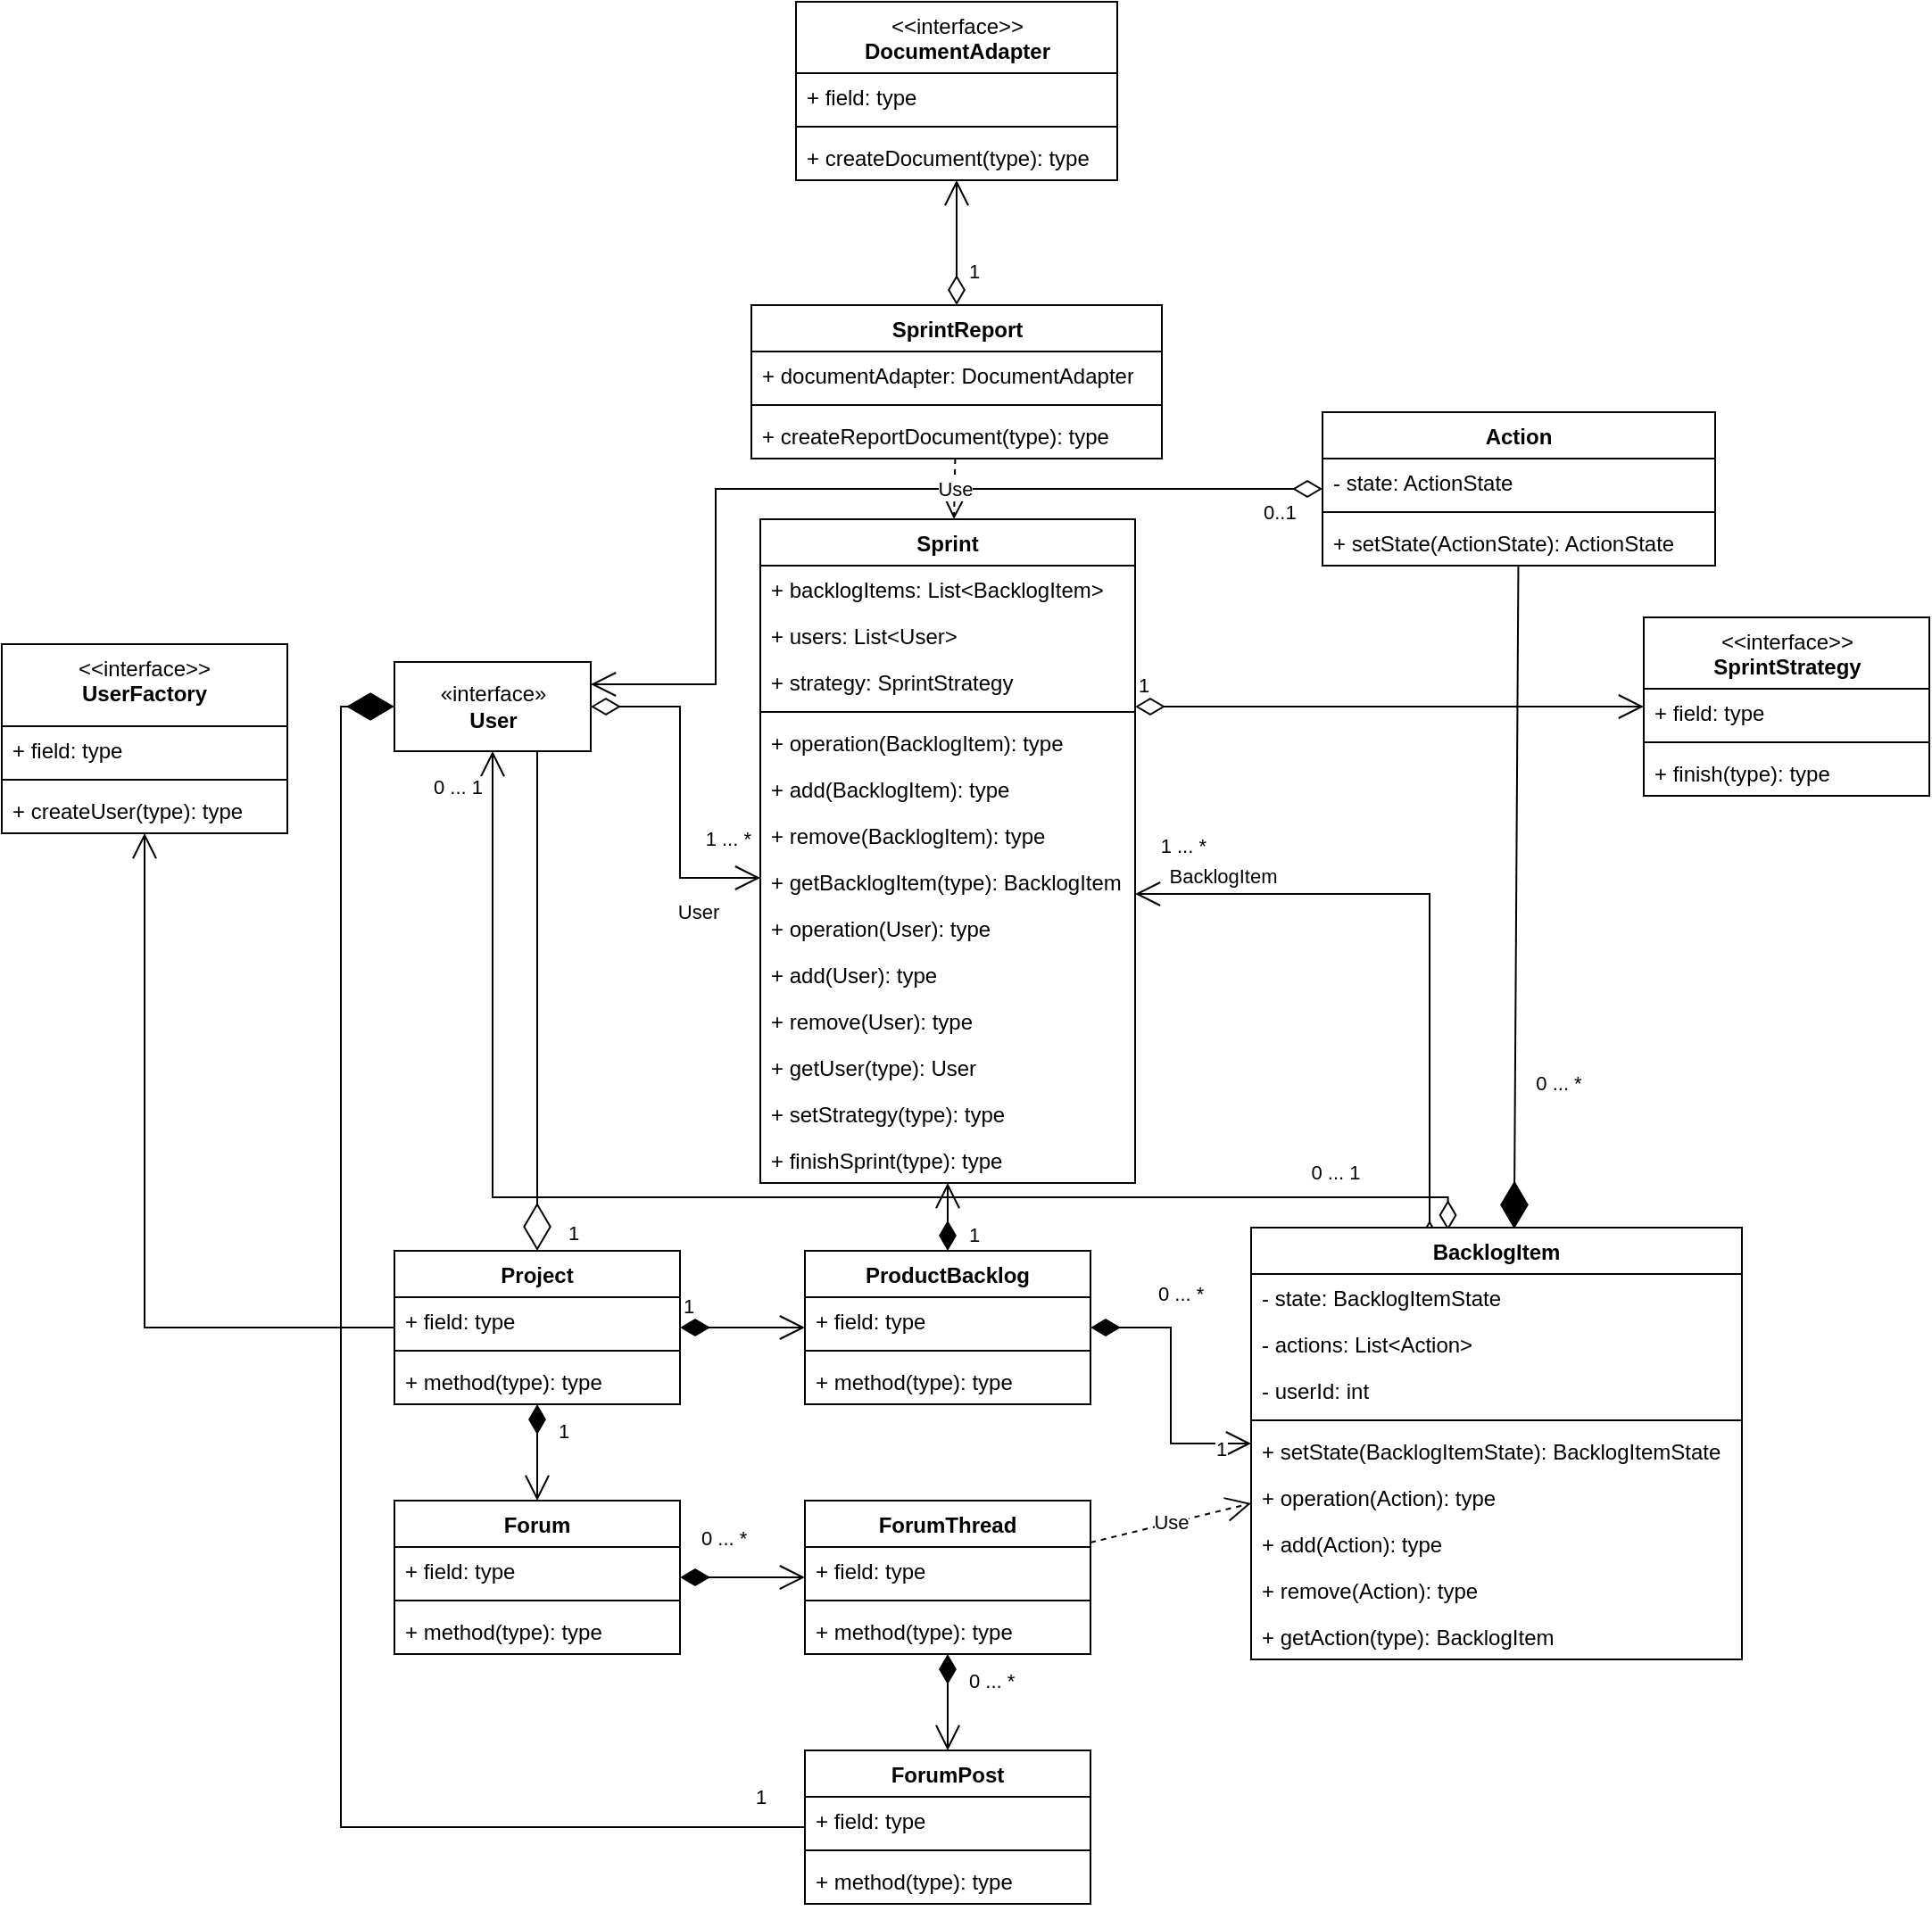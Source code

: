 <mxfile version="14.6.13" type="device" pages="9"><diagram id="ieLbrH79ACtAy-ipi3i_" name="UserBacklogItemSprintCompositPattern"><mxGraphModel dx="1984" dy="2068" grid="1" gridSize="10" guides="1" tooltips="1" connect="1" arrows="1" fold="1" page="1" pageScale="1" pageWidth="850" pageHeight="1100" math="0" shadow="0"><root><mxCell id="0"/><mxCell id="1" parent="0"/><mxCell id="IduEsjp6-cXOcpCKYAL_-6" value="Project" style="swimlane;fontStyle=1;align=center;verticalAlign=top;childLayout=stackLayout;horizontal=1;startSize=26;horizontalStack=0;resizeParent=1;resizeParentMax=0;resizeLast=0;collapsible=1;marginBottom=0;" parent="1" vertex="1"><mxGeometry x="-190" y="-383" width="160" height="86" as="geometry"/></mxCell><mxCell id="IduEsjp6-cXOcpCKYAL_-7" value="+ field: type" style="text;strokeColor=none;fillColor=none;align=left;verticalAlign=top;spacingLeft=4;spacingRight=4;overflow=hidden;rotatable=0;points=[[0,0.5],[1,0.5]];portConstraint=eastwest;" parent="IduEsjp6-cXOcpCKYAL_-6" vertex="1"><mxGeometry y="26" width="160" height="26" as="geometry"/></mxCell><mxCell id="IduEsjp6-cXOcpCKYAL_-8" value="" style="line;strokeWidth=1;fillColor=none;align=left;verticalAlign=middle;spacingTop=-1;spacingLeft=3;spacingRight=3;rotatable=0;labelPosition=right;points=[];portConstraint=eastwest;" parent="IduEsjp6-cXOcpCKYAL_-6" vertex="1"><mxGeometry y="52" width="160" height="8" as="geometry"/></mxCell><mxCell id="IduEsjp6-cXOcpCKYAL_-9" value="+ method(type): type" style="text;strokeColor=none;fillColor=none;align=left;verticalAlign=top;spacingLeft=4;spacingRight=4;overflow=hidden;rotatable=0;points=[[0,0.5],[1,0.5]];portConstraint=eastwest;" parent="IduEsjp6-cXOcpCKYAL_-6" vertex="1"><mxGeometry y="60" width="160" height="26" as="geometry"/></mxCell><mxCell id="IduEsjp6-cXOcpCKYAL_-10" value="ProductBacklog" style="swimlane;fontStyle=1;align=center;verticalAlign=top;childLayout=stackLayout;horizontal=1;startSize=26;horizontalStack=0;resizeParent=1;resizeParentMax=0;resizeLast=0;collapsible=1;marginBottom=0;" parent="1" vertex="1"><mxGeometry x="40" y="-383" width="160" height="86" as="geometry"/></mxCell><mxCell id="IduEsjp6-cXOcpCKYAL_-11" value="+ field: type" style="text;strokeColor=none;fillColor=none;align=left;verticalAlign=top;spacingLeft=4;spacingRight=4;overflow=hidden;rotatable=0;points=[[0,0.5],[1,0.5]];portConstraint=eastwest;" parent="IduEsjp6-cXOcpCKYAL_-10" vertex="1"><mxGeometry y="26" width="160" height="26" as="geometry"/></mxCell><mxCell id="IduEsjp6-cXOcpCKYAL_-12" value="" style="line;strokeWidth=1;fillColor=none;align=left;verticalAlign=middle;spacingTop=-1;spacingLeft=3;spacingRight=3;rotatable=0;labelPosition=right;points=[];portConstraint=eastwest;" parent="IduEsjp6-cXOcpCKYAL_-10" vertex="1"><mxGeometry y="52" width="160" height="8" as="geometry"/></mxCell><mxCell id="IduEsjp6-cXOcpCKYAL_-13" value="+ method(type): type" style="text;strokeColor=none;fillColor=none;align=left;verticalAlign=top;spacingLeft=4;spacingRight=4;overflow=hidden;rotatable=0;points=[[0,0.5],[1,0.5]];portConstraint=eastwest;" parent="IduEsjp6-cXOcpCKYAL_-10" vertex="1"><mxGeometry y="60" width="160" height="26" as="geometry"/></mxCell><mxCell id="IduEsjp6-cXOcpCKYAL_-36" value="0 ... *" style="endArrow=open;html=1;endSize=12;startArrow=diamondThin;startSize=14;startFill=1;edgeStyle=orthogonalEdgeStyle;align=left;verticalAlign=bottom;rounded=0;" parent="1" source="IduEsjp6-cXOcpCKYAL_-10" target="z0rBWE-q_GnfFvBPD_5R-1" edge="1"><mxGeometry x="-0.538" y="10" relative="1" as="geometry"><mxPoint x="-50" y="-123" as="sourcePoint"/><mxPoint x="340" y="-340" as="targetPoint"/><mxPoint as="offset"/></mxGeometry></mxCell><mxCell id="IduEsjp6-cXOcpCKYAL_-63" value="Sprint" style="swimlane;fontStyle=1;align=center;verticalAlign=top;childLayout=stackLayout;horizontal=1;startSize=26;horizontalStack=0;resizeParent=1;resizeParentMax=0;resizeLast=0;collapsible=1;marginBottom=0;" parent="1" vertex="1"><mxGeometry x="15" y="-793" width="210" height="372" as="geometry"/></mxCell><mxCell id="IduEsjp6-cXOcpCKYAL_-64" value="+ backlogItems: List&lt;BacklogItem&gt;" style="text;strokeColor=none;fillColor=none;align=left;verticalAlign=top;spacingLeft=4;spacingRight=4;overflow=hidden;rotatable=0;points=[[0,0.5],[1,0.5]];portConstraint=eastwest;" parent="IduEsjp6-cXOcpCKYAL_-63" vertex="1"><mxGeometry y="26" width="210" height="26" as="geometry"/></mxCell><mxCell id="IduEsjp6-cXOcpCKYAL_-180" value="+ users: List&lt;User&gt;" style="text;strokeColor=none;fillColor=none;align=left;verticalAlign=top;spacingLeft=4;spacingRight=4;overflow=hidden;rotatable=0;points=[[0,0.5],[1,0.5]];portConstraint=eastwest;" parent="IduEsjp6-cXOcpCKYAL_-63" vertex="1"><mxGeometry y="52" width="210" height="26" as="geometry"/></mxCell><mxCell id="LWbGJ7sx3r5PpOyo_5bD-20" value="+ strategy: SprintStrategy" style="text;strokeColor=none;fillColor=none;align=left;verticalAlign=top;spacingLeft=4;spacingRight=4;overflow=hidden;rotatable=0;points=[[0,0.5],[1,0.5]];portConstraint=eastwest;" parent="IduEsjp6-cXOcpCKYAL_-63" vertex="1"><mxGeometry y="78" width="210" height="26" as="geometry"/></mxCell><mxCell id="IduEsjp6-cXOcpCKYAL_-65" value="" style="line;strokeWidth=1;fillColor=none;align=left;verticalAlign=middle;spacingTop=-1;spacingLeft=3;spacingRight=3;rotatable=0;labelPosition=right;points=[];portConstraint=eastwest;" parent="IduEsjp6-cXOcpCKYAL_-63" vertex="1"><mxGeometry y="104" width="210" height="8" as="geometry"/></mxCell><mxCell id="IduEsjp6-cXOcpCKYAL_-66" value="+ operation(BacklogItem): type" style="text;strokeColor=none;fillColor=none;align=left;verticalAlign=top;spacingLeft=4;spacingRight=4;overflow=hidden;rotatable=0;points=[[0,0.5],[1,0.5]];portConstraint=eastwest;" parent="IduEsjp6-cXOcpCKYAL_-63" vertex="1"><mxGeometry y="112" width="210" height="26" as="geometry"/></mxCell><mxCell id="IduEsjp6-cXOcpCKYAL_-104" value="+ add(BacklogItem): type" style="text;strokeColor=none;fillColor=none;align=left;verticalAlign=top;spacingLeft=4;spacingRight=4;overflow=hidden;rotatable=0;points=[[0,0.5],[1,0.5]];portConstraint=eastwest;" parent="IduEsjp6-cXOcpCKYAL_-63" vertex="1"><mxGeometry y="138" width="210" height="26" as="geometry"/></mxCell><mxCell id="IduEsjp6-cXOcpCKYAL_-108" value="+ remove(BacklogItem): type" style="text;strokeColor=none;fillColor=none;align=left;verticalAlign=top;spacingLeft=4;spacingRight=4;overflow=hidden;rotatable=0;points=[[0,0.5],[1,0.5]];portConstraint=eastwest;" parent="IduEsjp6-cXOcpCKYAL_-63" vertex="1"><mxGeometry y="164" width="210" height="26" as="geometry"/></mxCell><mxCell id="IduEsjp6-cXOcpCKYAL_-109" value="+ getBacklogItem(type): BacklogItem" style="text;strokeColor=none;fillColor=none;align=left;verticalAlign=top;spacingLeft=4;spacingRight=4;overflow=hidden;rotatable=0;points=[[0,0.5],[1,0.5]];portConstraint=eastwest;" parent="IduEsjp6-cXOcpCKYAL_-63" vertex="1"><mxGeometry y="190" width="210" height="26" as="geometry"/></mxCell><mxCell id="IduEsjp6-cXOcpCKYAL_-177" value="+ operation(User): type" style="text;strokeColor=none;fillColor=none;align=left;verticalAlign=top;spacingLeft=4;spacingRight=4;overflow=hidden;rotatable=0;points=[[0,0.5],[1,0.5]];portConstraint=eastwest;" parent="IduEsjp6-cXOcpCKYAL_-63" vertex="1"><mxGeometry y="216" width="210" height="26" as="geometry"/></mxCell><mxCell id="IduEsjp6-cXOcpCKYAL_-178" value="+ add(User): type" style="text;strokeColor=none;fillColor=none;align=left;verticalAlign=top;spacingLeft=4;spacingRight=4;overflow=hidden;rotatable=0;points=[[0,0.5],[1,0.5]];portConstraint=eastwest;" parent="IduEsjp6-cXOcpCKYAL_-63" vertex="1"><mxGeometry y="242" width="210" height="26" as="geometry"/></mxCell><mxCell id="IduEsjp6-cXOcpCKYAL_-179" value="+ remove(User): type" style="text;strokeColor=none;fillColor=none;align=left;verticalAlign=top;spacingLeft=4;spacingRight=4;overflow=hidden;rotatable=0;points=[[0,0.5],[1,0.5]];portConstraint=eastwest;" parent="IduEsjp6-cXOcpCKYAL_-63" vertex="1"><mxGeometry y="268" width="210" height="26" as="geometry"/></mxCell><mxCell id="IduEsjp6-cXOcpCKYAL_-181" value="+ getUser(type): User" style="text;strokeColor=none;fillColor=none;align=left;verticalAlign=top;spacingLeft=4;spacingRight=4;overflow=hidden;rotatable=0;points=[[0,0.5],[1,0.5]];portConstraint=eastwest;" parent="IduEsjp6-cXOcpCKYAL_-63" vertex="1"><mxGeometry y="294" width="210" height="26" as="geometry"/></mxCell><mxCell id="LWbGJ7sx3r5PpOyo_5bD-19" value="+ setStrategy(type): type" style="text;strokeColor=none;fillColor=none;align=left;verticalAlign=top;spacingLeft=4;spacingRight=4;overflow=hidden;rotatable=0;points=[[0,0.5],[1,0.5]];portConstraint=eastwest;" parent="IduEsjp6-cXOcpCKYAL_-63" vertex="1"><mxGeometry y="320" width="210" height="26" as="geometry"/></mxCell><mxCell id="LWbGJ7sx3r5PpOyo_5bD-21" value="+ finishSprint(type): type" style="text;strokeColor=none;fillColor=none;align=left;verticalAlign=top;spacingLeft=4;spacingRight=4;overflow=hidden;rotatable=0;points=[[0,0.5],[1,0.5]];portConstraint=eastwest;" parent="IduEsjp6-cXOcpCKYAL_-63" vertex="1"><mxGeometry y="346" width="210" height="26" as="geometry"/></mxCell><mxCell id="IduEsjp6-cXOcpCKYAL_-67" value="1" style="endArrow=open;html=1;endSize=12;startArrow=diamondThin;startSize=14;startFill=1;edgeStyle=orthogonalEdgeStyle;align=left;verticalAlign=bottom;rounded=0;" parent="1" source="IduEsjp6-cXOcpCKYAL_-10" target="IduEsjp6-cXOcpCKYAL_-63" edge="1"><mxGeometry x="-1" y="-10" relative="1" as="geometry"><mxPoint x="220" y="-453" as="sourcePoint"/><mxPoint x="250" y="-423" as="targetPoint"/><mxPoint as="offset"/></mxGeometry></mxCell><mxCell id="IduEsjp6-cXOcpCKYAL_-69" value="1" style="endArrow=open;html=1;endSize=12;startArrow=diamondThin;startSize=14;startFill=1;edgeStyle=orthogonalEdgeStyle;align=left;verticalAlign=bottom;rounded=0;" parent="1" source="IduEsjp6-cXOcpCKYAL_-6" target="IduEsjp6-cXOcpCKYAL_-10" edge="1"><mxGeometry x="-1" y="3" relative="1" as="geometry"><mxPoint x="-70" y="-340.42" as="sourcePoint"/><mxPoint x="20" y="-340.42" as="targetPoint"/></mxGeometry></mxCell><mxCell id="IduEsjp6-cXOcpCKYAL_-71" value="Forum" style="swimlane;fontStyle=1;align=center;verticalAlign=top;childLayout=stackLayout;horizontal=1;startSize=26;horizontalStack=0;resizeParent=1;resizeParentMax=0;resizeLast=0;collapsible=1;marginBottom=0;" parent="1" vertex="1"><mxGeometry x="-190" y="-243" width="160" height="86" as="geometry"/></mxCell><mxCell id="IduEsjp6-cXOcpCKYAL_-72" value="+ field: type" style="text;strokeColor=none;fillColor=none;align=left;verticalAlign=top;spacingLeft=4;spacingRight=4;overflow=hidden;rotatable=0;points=[[0,0.5],[1,0.5]];portConstraint=eastwest;" parent="IduEsjp6-cXOcpCKYAL_-71" vertex="1"><mxGeometry y="26" width="160" height="26" as="geometry"/></mxCell><mxCell id="IduEsjp6-cXOcpCKYAL_-73" value="" style="line;strokeWidth=1;fillColor=none;align=left;verticalAlign=middle;spacingTop=-1;spacingLeft=3;spacingRight=3;rotatable=0;labelPosition=right;points=[];portConstraint=eastwest;" parent="IduEsjp6-cXOcpCKYAL_-71" vertex="1"><mxGeometry y="52" width="160" height="8" as="geometry"/></mxCell><mxCell id="IduEsjp6-cXOcpCKYAL_-74" value="+ method(type): type" style="text;strokeColor=none;fillColor=none;align=left;verticalAlign=top;spacingLeft=4;spacingRight=4;overflow=hidden;rotatable=0;points=[[0,0.5],[1,0.5]];portConstraint=eastwest;" parent="IduEsjp6-cXOcpCKYAL_-71" vertex="1"><mxGeometry y="60" width="160" height="26" as="geometry"/></mxCell><mxCell id="IduEsjp6-cXOcpCKYAL_-82" value="ForumThread" style="swimlane;fontStyle=1;align=center;verticalAlign=top;childLayout=stackLayout;horizontal=1;startSize=26;horizontalStack=0;resizeParent=1;resizeParentMax=0;resizeLast=0;collapsible=1;marginBottom=0;" parent="1" vertex="1"><mxGeometry x="40" y="-243" width="160" height="86" as="geometry"/></mxCell><mxCell id="IduEsjp6-cXOcpCKYAL_-83" value="+ field: type" style="text;strokeColor=none;fillColor=none;align=left;verticalAlign=top;spacingLeft=4;spacingRight=4;overflow=hidden;rotatable=0;points=[[0,0.5],[1,0.5]];portConstraint=eastwest;" parent="IduEsjp6-cXOcpCKYAL_-82" vertex="1"><mxGeometry y="26" width="160" height="26" as="geometry"/></mxCell><mxCell id="IduEsjp6-cXOcpCKYAL_-84" value="" style="line;strokeWidth=1;fillColor=none;align=left;verticalAlign=middle;spacingTop=-1;spacingLeft=3;spacingRight=3;rotatable=0;labelPosition=right;points=[];portConstraint=eastwest;" parent="IduEsjp6-cXOcpCKYAL_-82" vertex="1"><mxGeometry y="52" width="160" height="8" as="geometry"/></mxCell><mxCell id="IduEsjp6-cXOcpCKYAL_-85" value="+ method(type): type" style="text;strokeColor=none;fillColor=none;align=left;verticalAlign=top;spacingLeft=4;spacingRight=4;overflow=hidden;rotatable=0;points=[[0,0.5],[1,0.5]];portConstraint=eastwest;" parent="IduEsjp6-cXOcpCKYAL_-82" vertex="1"><mxGeometry y="60" width="160" height="26" as="geometry"/></mxCell><mxCell id="IduEsjp6-cXOcpCKYAL_-87" value="1" style="endArrow=open;html=1;endSize=12;startArrow=diamondThin;startSize=14;startFill=1;edgeStyle=orthogonalEdgeStyle;align=left;verticalAlign=bottom;rounded=0;" parent="1" source="IduEsjp6-cXOcpCKYAL_-6" target="IduEsjp6-cXOcpCKYAL_-71" edge="1"><mxGeometry x="-0.111" y="10" relative="1" as="geometry"><mxPoint x="-140" y="-273" as="sourcePoint"/><mxPoint x="20" y="-273" as="targetPoint"/><mxPoint as="offset"/></mxGeometry></mxCell><mxCell id="IduEsjp6-cXOcpCKYAL_-88" value="0 ... *" style="endArrow=open;html=1;endSize=12;startArrow=diamondThin;startSize=14;startFill=1;edgeStyle=orthogonalEdgeStyle;align=left;verticalAlign=bottom;rounded=0;" parent="1" source="IduEsjp6-cXOcpCKYAL_-71" target="IduEsjp6-cXOcpCKYAL_-82" edge="1"><mxGeometry x="-0.714" y="13" relative="1" as="geometry"><mxPoint x="-140" y="-153" as="sourcePoint"/><mxPoint x="20" y="-153" as="targetPoint"/><mxPoint as="offset"/></mxGeometry></mxCell><mxCell id="IduEsjp6-cXOcpCKYAL_-89" value="Use" style="endArrow=open;endSize=12;dashed=1;html=1;rounded=0;" parent="1" source="IduEsjp6-cXOcpCKYAL_-82" target="z0rBWE-q_GnfFvBPD_5R-1" edge="1"><mxGeometry width="160" relative="1" as="geometry"><mxPoint x="110" y="-23" as="sourcePoint"/><mxPoint x="350" y="-293" as="targetPoint"/></mxGeometry></mxCell><mxCell id="IduEsjp6-cXOcpCKYAL_-90" value="1" style="edgeLabel;html=1;align=center;verticalAlign=middle;resizable=0;points=[];" parent="IduEsjp6-cXOcpCKYAL_-89" vertex="1" connectable="0"><mxGeometry x="-0.402" y="1" relative="1" as="geometry"><mxPoint x="46" y="-45" as="offset"/></mxGeometry></mxCell><mxCell id="IduEsjp6-cXOcpCKYAL_-95" value="ForumPost" style="swimlane;fontStyle=1;align=center;verticalAlign=top;childLayout=stackLayout;horizontal=1;startSize=26;horizontalStack=0;resizeParent=1;resizeParentMax=0;resizeLast=0;collapsible=1;marginBottom=0;" parent="1" vertex="1"><mxGeometry x="40" y="-103" width="160" height="86" as="geometry"/></mxCell><mxCell id="IduEsjp6-cXOcpCKYAL_-96" value="+ field: type" style="text;strokeColor=none;fillColor=none;align=left;verticalAlign=top;spacingLeft=4;spacingRight=4;overflow=hidden;rotatable=0;points=[[0,0.5],[1,0.5]];portConstraint=eastwest;" parent="IduEsjp6-cXOcpCKYAL_-95" vertex="1"><mxGeometry y="26" width="160" height="26" as="geometry"/></mxCell><mxCell id="IduEsjp6-cXOcpCKYAL_-97" value="" style="line;strokeWidth=1;fillColor=none;align=left;verticalAlign=middle;spacingTop=-1;spacingLeft=3;spacingRight=3;rotatable=0;labelPosition=right;points=[];portConstraint=eastwest;" parent="IduEsjp6-cXOcpCKYAL_-95" vertex="1"><mxGeometry y="52" width="160" height="8" as="geometry"/></mxCell><mxCell id="IduEsjp6-cXOcpCKYAL_-98" value="+ method(type): type" style="text;strokeColor=none;fillColor=none;align=left;verticalAlign=top;spacingLeft=4;spacingRight=4;overflow=hidden;rotatable=0;points=[[0,0.5],[1,0.5]];portConstraint=eastwest;" parent="IduEsjp6-cXOcpCKYAL_-95" vertex="1"><mxGeometry y="60" width="160" height="26" as="geometry"/></mxCell><mxCell id="IduEsjp6-cXOcpCKYAL_-99" value="0 ... *" style="endArrow=open;html=1;endSize=12;startArrow=diamondThin;startSize=14;startFill=1;edgeStyle=orthogonalEdgeStyle;align=left;verticalAlign=bottom;rounded=0;" parent="1" source="IduEsjp6-cXOcpCKYAL_-82" target="IduEsjp6-cXOcpCKYAL_-95" edge="1"><mxGeometry x="-0.111" y="10" relative="1" as="geometry"><mxPoint x="-210" y="-43" as="sourcePoint"/><mxPoint x="-50" y="-43" as="targetPoint"/><mxPoint as="offset"/></mxGeometry></mxCell><mxCell id="IduEsjp6-cXOcpCKYAL_-105" value="BacklogItem" style="endArrow=open;html=1;endSize=12;startArrow=diamondThin;startSize=14;startFill=0;edgeStyle=orthogonalEdgeStyle;rounded=0;" parent="1" target="IduEsjp6-cXOcpCKYAL_-63" edge="1"><mxGeometry x="0.735" y="-10" relative="1" as="geometry"><mxPoint x="390" y="-383" as="sourcePoint"/><mxPoint x="260" y="-623" as="targetPoint"/><Array as="points"><mxPoint x="390" y="-583"/><mxPoint x="120" y="-583"/></Array><mxPoint as="offset"/></mxGeometry></mxCell><mxCell id="IduEsjp6-cXOcpCKYAL_-107" value="1 ... *" style="edgeLabel;resizable=0;html=1;align=right;verticalAlign=top;" parent="IduEsjp6-cXOcpCKYAL_-105" connectable="0" vertex="1"><mxGeometry x="1" relative="1" as="geometry"><mxPoint x="40" y="-40" as="offset"/></mxGeometry></mxCell><mxCell id="IduEsjp6-cXOcpCKYAL_-116" value="«interface»&lt;br&gt;&lt;b&gt;User&lt;/b&gt;" style="html=1;" parent="1" vertex="1"><mxGeometry x="-190" y="-713" width="110" height="50" as="geometry"/></mxCell><mxCell id="IduEsjp6-cXOcpCKYAL_-118" value="&amp;lt;&amp;lt;interface&amp;gt;&amp;gt;&lt;br&gt;&lt;b&gt;UserFactory&lt;/b&gt;" style="swimlane;fontStyle=0;align=center;verticalAlign=top;childLayout=stackLayout;horizontal=1;startSize=46;horizontalStack=0;resizeParent=1;resizeParentMax=0;resizeLast=0;collapsible=1;marginBottom=0;whiteSpace=wrap;html=1;" parent="1" vertex="1"><mxGeometry x="-410" y="-723" width="160" height="106" as="geometry"/></mxCell><mxCell id="IduEsjp6-cXOcpCKYAL_-119" value="+ field: type" style="text;strokeColor=none;fillColor=none;align=left;verticalAlign=top;spacingLeft=4;spacingRight=4;overflow=hidden;rotatable=0;points=[[0,0.5],[1,0.5]];portConstraint=eastwest;" parent="IduEsjp6-cXOcpCKYAL_-118" vertex="1"><mxGeometry y="46" width="160" height="26" as="geometry"/></mxCell><mxCell id="IduEsjp6-cXOcpCKYAL_-120" value="" style="line;strokeWidth=1;fillColor=none;align=left;verticalAlign=middle;spacingTop=-1;spacingLeft=3;spacingRight=3;rotatable=0;labelPosition=right;points=[];portConstraint=eastwest;" parent="IduEsjp6-cXOcpCKYAL_-118" vertex="1"><mxGeometry y="72" width="160" height="8" as="geometry"/></mxCell><mxCell id="IduEsjp6-cXOcpCKYAL_-121" value="+ createUser(type): type" style="text;strokeColor=none;fillColor=none;align=left;verticalAlign=top;spacingLeft=4;spacingRight=4;overflow=hidden;rotatable=0;points=[[0,0.5],[1,0.5]];portConstraint=eastwest;" parent="IduEsjp6-cXOcpCKYAL_-118" vertex="1"><mxGeometry y="80" width="160" height="26" as="geometry"/></mxCell><mxCell id="IduEsjp6-cXOcpCKYAL_-176" value="" style="endArrow=open;endFill=1;endSize=12;html=1;rounded=0;" parent="1" source="IduEsjp6-cXOcpCKYAL_-6" target="IduEsjp6-cXOcpCKYAL_-118" edge="1"><mxGeometry width="160" relative="1" as="geometry"><mxPoint x="-390" y="-503" as="sourcePoint"/><mxPoint x="-230" y="-503" as="targetPoint"/><Array as="points"><mxPoint x="-330" y="-340"/></Array></mxGeometry></mxCell><mxCell id="IduEsjp6-cXOcpCKYAL_-183" value="User" style="endArrow=open;html=1;endSize=12;startArrow=diamondThin;startSize=14;startFill=0;edgeStyle=orthogonalEdgeStyle;rounded=0;" parent="1" source="IduEsjp6-cXOcpCKYAL_-116" target="IduEsjp6-cXOcpCKYAL_-63" edge="1"><mxGeometry x="0.633" y="-19" relative="1" as="geometry"><mxPoint x="-30" y="-397" as="sourcePoint"/><mxPoint x="-220" y="-543" as="targetPoint"/><Array as="points"><mxPoint x="-30" y="-688"/><mxPoint x="-30" y="-592"/></Array><mxPoint as="offset"/></mxGeometry></mxCell><mxCell id="IduEsjp6-cXOcpCKYAL_-184" value="1 ... *" style="edgeLabel;resizable=0;html=1;align=right;verticalAlign=top;" parent="IduEsjp6-cXOcpCKYAL_-183" connectable="0" vertex="1"><mxGeometry x="1" relative="1" as="geometry"><mxPoint x="-5" y="-35" as="offset"/></mxGeometry></mxCell><mxCell id="IduEsjp6-cXOcpCKYAL_-185" value="0 ... 1" style="endArrow=open;html=1;endSize=12;startArrow=diamondThin;startSize=14;startFill=0;edgeStyle=orthogonalEdgeStyle;align=left;verticalAlign=bottom;rounded=0;exitX=0.401;exitY=0.006;exitDx=0;exitDy=0;exitPerimeter=0;" parent="1" source="z0rBWE-q_GnfFvBPD_5R-1" target="IduEsjp6-cXOcpCKYAL_-116" edge="1"><mxGeometry x="0.928" y="35" relative="1" as="geometry"><mxPoint x="400" y="-383" as="sourcePoint"/><mxPoint x="-130" y="-623" as="targetPoint"/><Array as="points"><mxPoint x="400" y="-413"/><mxPoint x="-135" y="-413"/></Array><mxPoint as="offset"/></mxGeometry></mxCell><mxCell id="IduEsjp6-cXOcpCKYAL_-187" value="0 ... 1" style="edgeLabel;html=1;align=center;verticalAlign=middle;resizable=0;points=[];" parent="IduEsjp6-cXOcpCKYAL_-185" vertex="1" connectable="0"><mxGeometry x="-0.621" relative="1" as="geometry"><mxPoint x="70" y="-14" as="offset"/></mxGeometry></mxCell><mxCell id="IduEsjp6-cXOcpCKYAL_-201" value="" style="endArrow=diamondThin;endFill=1;endSize=24;html=1;rounded=0;entryX=0.536;entryY=0.003;entryDx=0;entryDy=0;entryPerimeter=0;" parent="1" source="5W1wlk8ripeV42ZSWRrV-1" target="z0rBWE-q_GnfFvBPD_5R-1" edge="1"><mxGeometry width="160" relative="1" as="geometry"><mxPoint x="437.5" y="-697" as="sourcePoint"/><mxPoint x="438" y="-383" as="targetPoint"/></mxGeometry></mxCell><mxCell id="IduEsjp6-cXOcpCKYAL_-202" value="0 ... *" style="edgeLabel;html=1;align=center;verticalAlign=middle;resizable=0;points=[];" parent="IduEsjp6-cXOcpCKYAL_-201" vertex="1" connectable="0"><mxGeometry x="-0.561" y="-1" relative="1" as="geometry"><mxPoint x="24" y="208" as="offset"/></mxGeometry></mxCell><mxCell id="IduEsjp6-cXOcpCKYAL_-203" value="" style="endArrow=open;html=1;endSize=12;startArrow=diamondThin;startSize=14;startFill=0;edgeStyle=orthogonalEdgeStyle;rounded=0;entryX=1;entryY=0.25;entryDx=0;entryDy=0;" parent="1" source="5W1wlk8ripeV42ZSWRrV-1" target="IduEsjp6-cXOcpCKYAL_-116" edge="1"><mxGeometry relative="1" as="geometry"><mxPoint x="280" y="-783" as="sourcePoint"/><mxPoint x="250" y="-763" as="targetPoint"/><Array as="points"><mxPoint x="-10" y="-810"/><mxPoint x="-10" y="-700"/></Array></mxGeometry></mxCell><mxCell id="IduEsjp6-cXOcpCKYAL_-204" value="0..1" style="edgeLabel;resizable=0;html=1;align=left;verticalAlign=top;" parent="IduEsjp6-cXOcpCKYAL_-203" connectable="0" vertex="1"><mxGeometry x="-1" relative="1" as="geometry"><mxPoint x="-35" as="offset"/></mxGeometry></mxCell><mxCell id="IduEsjp6-cXOcpCKYAL_-206" value="" style="endArrow=diamondThin;endFill=0;endSize=24;html=1;rounded=0;entryX=0.5;entryY=0;entryDx=0;entryDy=0;" parent="1" target="IduEsjp6-cXOcpCKYAL_-6" edge="1"><mxGeometry width="160" relative="1" as="geometry"><mxPoint x="-110" y="-663" as="sourcePoint"/><mxPoint x="-160" y="-453" as="targetPoint"/><Array as="points"><mxPoint x="-110" y="-523"/></Array></mxGeometry></mxCell><mxCell id="IduEsjp6-cXOcpCKYAL_-207" value="1" style="edgeLabel;html=1;align=center;verticalAlign=middle;resizable=0;points=[];" parent="IduEsjp6-cXOcpCKYAL_-206" vertex="1" connectable="0"><mxGeometry x="0.912" y="-1" relative="1" as="geometry"><mxPoint x="21" y="2" as="offset"/></mxGeometry></mxCell><mxCell id="s0Vpxp5yabgJyEkd761B-1" value="" style="endArrow=diamondThin;endFill=1;endSize=24;html=1;rounded=0;entryX=0;entryY=0.5;entryDx=0;entryDy=0;" parent="1" source="IduEsjp6-cXOcpCKYAL_-95" target="IduEsjp6-cXOcpCKYAL_-116" edge="1"><mxGeometry width="160" relative="1" as="geometry"><mxPoint x="-190" y="-43" as="sourcePoint"/><mxPoint x="-30" y="-43" as="targetPoint"/><Array as="points"><mxPoint x="-220" y="-60"/><mxPoint x="-220" y="-688"/></Array></mxGeometry></mxCell><mxCell id="s0Vpxp5yabgJyEkd761B-2" value="1" style="edgeLabel;html=1;align=center;verticalAlign=middle;resizable=0;points=[];" parent="s0Vpxp5yabgJyEkd761B-1" vertex="1" connectable="0"><mxGeometry x="-0.887" y="2" relative="1" as="geometry"><mxPoint x="27" y="-19" as="offset"/></mxGeometry></mxCell><mxCell id="z0rBWE-q_GnfFvBPD_5R-1" value="BacklogItem" style="swimlane;fontStyle=1;align=center;verticalAlign=top;childLayout=stackLayout;horizontal=1;startSize=26;horizontalStack=0;resizeParent=1;resizeParentMax=0;resizeLast=0;collapsible=1;marginBottom=0;" parent="1" vertex="1"><mxGeometry x="290" y="-396" width="275" height="242" as="geometry"/></mxCell><mxCell id="z0rBWE-q_GnfFvBPD_5R-2" value="- state: BacklogItemState" style="text;strokeColor=none;fillColor=none;align=left;verticalAlign=top;spacingLeft=4;spacingRight=4;overflow=hidden;rotatable=0;points=[[0,0.5],[1,0.5]];portConstraint=eastwest;" parent="z0rBWE-q_GnfFvBPD_5R-1" vertex="1"><mxGeometry y="26" width="275" height="26" as="geometry"/></mxCell><mxCell id="5W1wlk8ripeV42ZSWRrV-5" value="- actions: List&lt;Action&gt;" style="text;strokeColor=none;fillColor=none;align=left;verticalAlign=top;spacingLeft=4;spacingRight=4;overflow=hidden;rotatable=0;points=[[0,0.5],[1,0.5]];portConstraint=eastwest;" parent="z0rBWE-q_GnfFvBPD_5R-1" vertex="1"><mxGeometry y="52" width="275" height="26" as="geometry"/></mxCell><mxCell id="hwG6WTcjQ7YH56Rmw18g-1" value="- userId: int" style="text;strokeColor=none;fillColor=none;align=left;verticalAlign=top;spacingLeft=4;spacingRight=4;overflow=hidden;rotatable=0;points=[[0,0.5],[1,0.5]];portConstraint=eastwest;" vertex="1" parent="z0rBWE-q_GnfFvBPD_5R-1"><mxGeometry y="78" width="275" height="26" as="geometry"/></mxCell><mxCell id="z0rBWE-q_GnfFvBPD_5R-3" value="" style="line;strokeWidth=1;fillColor=none;align=left;verticalAlign=middle;spacingTop=-1;spacingLeft=3;spacingRight=3;rotatable=0;labelPosition=right;points=[];portConstraint=eastwest;" parent="z0rBWE-q_GnfFvBPD_5R-1" vertex="1"><mxGeometry y="104" width="275" height="8" as="geometry"/></mxCell><mxCell id="z0rBWE-q_GnfFvBPD_5R-4" value="+ setState(BacklogItemState): BacklogItemState" style="text;strokeColor=none;fillColor=none;align=left;verticalAlign=top;spacingLeft=4;spacingRight=4;overflow=hidden;rotatable=0;points=[[0,0.5],[1,0.5]];portConstraint=eastwest;" parent="z0rBWE-q_GnfFvBPD_5R-1" vertex="1"><mxGeometry y="112" width="275" height="26" as="geometry"/></mxCell><mxCell id="5W1wlk8ripeV42ZSWRrV-6" value="+ operation(Action): type" style="text;strokeColor=none;fillColor=none;align=left;verticalAlign=top;spacingLeft=4;spacingRight=4;overflow=hidden;rotatable=0;points=[[0,0.5],[1,0.5]];portConstraint=eastwest;" parent="z0rBWE-q_GnfFvBPD_5R-1" vertex="1"><mxGeometry y="138" width="275" height="26" as="geometry"/></mxCell><mxCell id="5W1wlk8ripeV42ZSWRrV-9" value="+ add(Action): type" style="text;strokeColor=none;fillColor=none;align=left;verticalAlign=top;spacingLeft=4;spacingRight=4;overflow=hidden;rotatable=0;points=[[0,0.5],[1,0.5]];portConstraint=eastwest;" parent="z0rBWE-q_GnfFvBPD_5R-1" vertex="1"><mxGeometry y="164" width="275" height="26" as="geometry"/></mxCell><mxCell id="5W1wlk8ripeV42ZSWRrV-7" value="+ remove(Action): type" style="text;strokeColor=none;fillColor=none;align=left;verticalAlign=top;spacingLeft=4;spacingRight=4;overflow=hidden;rotatable=0;points=[[0,0.5],[1,0.5]];portConstraint=eastwest;" parent="z0rBWE-q_GnfFvBPD_5R-1" vertex="1"><mxGeometry y="190" width="275" height="26" as="geometry"/></mxCell><mxCell id="5W1wlk8ripeV42ZSWRrV-8" value="+ getAction(type): BacklogItem" style="text;strokeColor=none;fillColor=none;align=left;verticalAlign=top;spacingLeft=4;spacingRight=4;overflow=hidden;rotatable=0;points=[[0,0.5],[1,0.5]];portConstraint=eastwest;" parent="z0rBWE-q_GnfFvBPD_5R-1" vertex="1"><mxGeometry y="216" width="275" height="26" as="geometry"/></mxCell><mxCell id="5W1wlk8ripeV42ZSWRrV-1" value="Action" style="swimlane;fontStyle=1;align=center;verticalAlign=top;childLayout=stackLayout;horizontal=1;startSize=26;horizontalStack=0;resizeParent=1;resizeParentMax=0;resizeLast=0;collapsible=1;marginBottom=0;" parent="1" vertex="1"><mxGeometry x="330" y="-853" width="220" height="86" as="geometry"/></mxCell><mxCell id="5W1wlk8ripeV42ZSWRrV-2" value="- state: ActionState" style="text;strokeColor=none;fillColor=none;align=left;verticalAlign=top;spacingLeft=4;spacingRight=4;overflow=hidden;rotatable=0;points=[[0,0.5],[1,0.5]];portConstraint=eastwest;" parent="5W1wlk8ripeV42ZSWRrV-1" vertex="1"><mxGeometry y="26" width="220" height="26" as="geometry"/></mxCell><mxCell id="5W1wlk8ripeV42ZSWRrV-3" value="" style="line;strokeWidth=1;fillColor=none;align=left;verticalAlign=middle;spacingTop=-1;spacingLeft=3;spacingRight=3;rotatable=0;labelPosition=right;points=[];portConstraint=eastwest;" parent="5W1wlk8ripeV42ZSWRrV-1" vertex="1"><mxGeometry y="52" width="220" height="8" as="geometry"/></mxCell><mxCell id="5W1wlk8ripeV42ZSWRrV-4" value="+ setState(ActionState): ActionState" style="text;strokeColor=none;fillColor=none;align=left;verticalAlign=top;spacingLeft=4;spacingRight=4;overflow=hidden;rotatable=0;points=[[0,0.5],[1,0.5]];portConstraint=eastwest;" parent="5W1wlk8ripeV42ZSWRrV-1" vertex="1"><mxGeometry y="60" width="220" height="26" as="geometry"/></mxCell><mxCell id="qxlsl8Si-Sx8MfhtxTHy-1" value="SprintReport" style="swimlane;fontStyle=1;align=center;verticalAlign=top;childLayout=stackLayout;horizontal=1;startSize=26;horizontalStack=0;resizeParent=1;resizeParentMax=0;resizeLast=0;collapsible=1;marginBottom=0;html=1;" parent="1" vertex="1"><mxGeometry x="10" y="-913" width="230" height="86" as="geometry"/></mxCell><mxCell id="qxlsl8Si-Sx8MfhtxTHy-2" value="+ documentAdapter: DocumentAdapter" style="text;strokeColor=none;fillColor=none;align=left;verticalAlign=top;spacingLeft=4;spacingRight=4;overflow=hidden;rotatable=0;points=[[0,0.5],[1,0.5]];portConstraint=eastwest;html=1;" parent="qxlsl8Si-Sx8MfhtxTHy-1" vertex="1"><mxGeometry y="26" width="230" height="26" as="geometry"/></mxCell><mxCell id="qxlsl8Si-Sx8MfhtxTHy-3" value="" style="line;strokeWidth=1;fillColor=none;align=left;verticalAlign=middle;spacingTop=-1;spacingLeft=3;spacingRight=3;rotatable=0;labelPosition=right;points=[];portConstraint=eastwest;html=1;" parent="qxlsl8Si-Sx8MfhtxTHy-1" vertex="1"><mxGeometry y="52" width="230" height="8" as="geometry"/></mxCell><mxCell id="qxlsl8Si-Sx8MfhtxTHy-4" value="+ createReportDocument(type): type" style="text;strokeColor=none;fillColor=none;align=left;verticalAlign=top;spacingLeft=4;spacingRight=4;overflow=hidden;rotatable=0;points=[[0,0.5],[1,0.5]];portConstraint=eastwest;html=1;" parent="qxlsl8Si-Sx8MfhtxTHy-1" vertex="1"><mxGeometry y="60" width="230" height="26" as="geometry"/></mxCell><mxCell id="fTCUA1r7CbO6h6nOAZBy-9" value="&lt;span style=&quot;font-weight: normal&quot;&gt;&amp;lt;&amp;lt;interface&amp;gt;&amp;gt;&lt;br&gt;&lt;/span&gt;DocumentAdapter" style="swimlane;fontStyle=1;align=center;verticalAlign=top;childLayout=stackLayout;horizontal=1;startSize=40;horizontalStack=0;resizeParent=1;resizeParentMax=0;resizeLast=0;collapsible=1;marginBottom=0;html=1;" parent="1" vertex="1"><mxGeometry x="35" y="-1083" width="180" height="100" as="geometry"/></mxCell><mxCell id="fTCUA1r7CbO6h6nOAZBy-10" value="+ field: type" style="text;strokeColor=none;fillColor=none;align=left;verticalAlign=top;spacingLeft=4;spacingRight=4;overflow=hidden;rotatable=0;points=[[0,0.5],[1,0.5]];portConstraint=eastwest;" parent="fTCUA1r7CbO6h6nOAZBy-9" vertex="1"><mxGeometry y="40" width="180" height="26" as="geometry"/></mxCell><mxCell id="fTCUA1r7CbO6h6nOAZBy-11" value="" style="line;strokeWidth=1;fillColor=none;align=left;verticalAlign=middle;spacingTop=-1;spacingLeft=3;spacingRight=3;rotatable=0;labelPosition=right;points=[];portConstraint=eastwest;" parent="fTCUA1r7CbO6h6nOAZBy-9" vertex="1"><mxGeometry y="66" width="180" height="8" as="geometry"/></mxCell><mxCell id="fTCUA1r7CbO6h6nOAZBy-12" value="+ createDocument(type): type" style="text;strokeColor=none;fillColor=none;align=left;verticalAlign=top;spacingLeft=4;spacingRight=4;overflow=hidden;rotatable=0;points=[[0,0.5],[1,0.5]];portConstraint=eastwest;" parent="fTCUA1r7CbO6h6nOAZBy-9" vertex="1"><mxGeometry y="74" width="180" height="26" as="geometry"/></mxCell><mxCell id="jK1bYX-JpM6B-8-K3iQt-1" value="Use" style="endArrow=open;endSize=12;dashed=1;html=1;rounded=0;" parent="1" source="qxlsl8Si-Sx8MfhtxTHy-1" target="IduEsjp6-cXOcpCKYAL_-63" edge="1"><mxGeometry width="160" relative="1" as="geometry"><mxPoint x="260" y="-813" as="sourcePoint"/><mxPoint x="350" y="-923" as="targetPoint"/></mxGeometry></mxCell><mxCell id="pVMzUh2ueAvP_wrPLHni-1" value="1" style="endArrow=open;html=1;endSize=12;startArrow=diamondThin;startSize=14;startFill=0;edgeStyle=orthogonalEdgeStyle;align=left;verticalAlign=bottom;rounded=0;" parent="1" source="qxlsl8Si-Sx8MfhtxTHy-1" target="fTCUA1r7CbO6h6nOAZBy-9" edge="1"><mxGeometry x="-0.714" y="-5" relative="1" as="geometry"><mxPoint x="-320" y="-1043" as="sourcePoint"/><mxPoint x="-160" y="-1043" as="targetPoint"/><mxPoint as="offset"/></mxGeometry></mxCell><mxCell id="LWbGJ7sx3r5PpOyo_5bD-22" value="&lt;span style=&quot;font-weight: normal&quot;&gt;&amp;lt;&amp;lt;interface&amp;gt;&amp;gt;&lt;/span&gt;&lt;br&gt;SprintStrategy" style="swimlane;fontStyle=1;align=center;verticalAlign=top;childLayout=stackLayout;horizontal=1;startSize=40;horizontalStack=0;resizeParent=1;resizeParentMax=0;resizeLast=0;collapsible=1;marginBottom=0;html=1;" parent="1" vertex="1"><mxGeometry x="510" y="-738" width="160" height="100" as="geometry"/></mxCell><mxCell id="LWbGJ7sx3r5PpOyo_5bD-23" value="+ field: type" style="text;strokeColor=none;fillColor=none;align=left;verticalAlign=top;spacingLeft=4;spacingRight=4;overflow=hidden;rotatable=0;points=[[0,0.5],[1,0.5]];portConstraint=eastwest;html=1;" parent="LWbGJ7sx3r5PpOyo_5bD-22" vertex="1"><mxGeometry y="40" width="160" height="26" as="geometry"/></mxCell><mxCell id="LWbGJ7sx3r5PpOyo_5bD-24" value="" style="line;strokeWidth=1;fillColor=none;align=left;verticalAlign=middle;spacingTop=-1;spacingLeft=3;spacingRight=3;rotatable=0;labelPosition=right;points=[];portConstraint=eastwest;html=1;" parent="LWbGJ7sx3r5PpOyo_5bD-22" vertex="1"><mxGeometry y="66" width="160" height="8" as="geometry"/></mxCell><mxCell id="LWbGJ7sx3r5PpOyo_5bD-25" value="+ finish(type): type" style="text;strokeColor=none;fillColor=none;align=left;verticalAlign=top;spacingLeft=4;spacingRight=4;overflow=hidden;rotatable=0;points=[[0,0.5],[1,0.5]];portConstraint=eastwest;html=1;" parent="LWbGJ7sx3r5PpOyo_5bD-22" vertex="1"><mxGeometry y="74" width="160" height="26" as="geometry"/></mxCell><mxCell id="LWbGJ7sx3r5PpOyo_5bD-26" value="1" style="endArrow=open;html=1;endSize=12;startArrow=diamondThin;startSize=14;startFill=0;edgeStyle=orthogonalEdgeStyle;align=left;verticalAlign=bottom;rounded=0;" parent="1" source="IduEsjp6-cXOcpCKYAL_-63" target="LWbGJ7sx3r5PpOyo_5bD-22" edge="1"><mxGeometry x="-1" y="3" relative="1" as="geometry"><mxPoint x="290" y="-673" as="sourcePoint"/><mxPoint x="320" y="-783" as="targetPoint"/><Array as="points"><mxPoint x="300" y="-688"/><mxPoint x="300" y="-688"/></Array></mxGeometry></mxCell></root></mxGraphModel></diagram><diagram id="C_YTGseEsqNiMfWh-mpQ" name="SprintStrategyPattern"><mxGraphModel dx="2236" dy="2001" grid="1" gridSize="10" guides="1" tooltips="1" connect="1" arrows="1" fold="1" page="1" pageScale="1" pageWidth="827" pageHeight="1169" math="0" shadow="0"><root><mxCell id="VfBtPviqQ-ZaUpfYtA4e-0"/><mxCell id="VfBtPviqQ-ZaUpfYtA4e-1" parent="VfBtPviqQ-ZaUpfYtA4e-0"/><mxCell id="DWU4cic-T8DEyeyPivm6-0" value="&lt;span style=&quot;font-weight: normal&quot;&gt;&amp;lt;&amp;lt;interface&amp;gt;&amp;gt;&lt;/span&gt;&lt;br&gt;SprintStrategy" style="swimlane;fontStyle=1;align=center;verticalAlign=top;childLayout=stackLayout;horizontal=1;startSize=40;horizontalStack=0;resizeParent=1;resizeParentMax=0;resizeLast=0;collapsible=1;marginBottom=0;html=1;" parent="VfBtPviqQ-ZaUpfYtA4e-1" vertex="1"><mxGeometry x="-620" y="-640" width="160" height="100" as="geometry"/></mxCell><mxCell id="DWU4cic-T8DEyeyPivm6-1" value="+ field: type" style="text;strokeColor=none;fillColor=none;align=left;verticalAlign=top;spacingLeft=4;spacingRight=4;overflow=hidden;rotatable=0;points=[[0,0.5],[1,0.5]];portConstraint=eastwest;html=1;" parent="DWU4cic-T8DEyeyPivm6-0" vertex="1"><mxGeometry y="40" width="160" height="26" as="geometry"/></mxCell><mxCell id="DWU4cic-T8DEyeyPivm6-2" value="" style="line;strokeWidth=1;fillColor=none;align=left;verticalAlign=middle;spacingTop=-1;spacingLeft=3;spacingRight=3;rotatable=0;labelPosition=right;points=[];portConstraint=eastwest;html=1;" parent="DWU4cic-T8DEyeyPivm6-0" vertex="1"><mxGeometry y="66" width="160" height="8" as="geometry"/></mxCell><mxCell id="DWU4cic-T8DEyeyPivm6-3" value="+ finish(type): type" style="text;strokeColor=none;fillColor=none;align=left;verticalAlign=top;spacingLeft=4;spacingRight=4;overflow=hidden;rotatable=0;points=[[0,0.5],[1,0.5]];portConstraint=eastwest;html=1;" parent="DWU4cic-T8DEyeyPivm6-0" vertex="1"><mxGeometry y="74" width="160" height="26" as="geometry"/></mxCell><mxCell id="DWU4cic-T8DEyeyPivm6-4" value="SprintStrategyFeedback" style="swimlane;fontStyle=1;align=center;verticalAlign=top;childLayout=stackLayout;horizontal=1;startSize=26;horizontalStack=0;resizeParent=1;resizeParentMax=0;resizeLast=0;collapsible=1;marginBottom=0;html=1;" parent="VfBtPviqQ-ZaUpfYtA4e-1" vertex="1"><mxGeometry x="-380" y="-680" width="160" height="86" as="geometry"/></mxCell><mxCell id="DWU4cic-T8DEyeyPivm6-5" value="+ field: type" style="text;strokeColor=none;fillColor=none;align=left;verticalAlign=top;spacingLeft=4;spacingRight=4;overflow=hidden;rotatable=0;points=[[0,0.5],[1,0.5]];portConstraint=eastwest;html=1;" parent="DWU4cic-T8DEyeyPivm6-4" vertex="1"><mxGeometry y="26" width="160" height="26" as="geometry"/></mxCell><mxCell id="DWU4cic-T8DEyeyPivm6-6" value="" style="line;strokeWidth=1;fillColor=none;align=left;verticalAlign=middle;spacingTop=-1;spacingLeft=3;spacingRight=3;rotatable=0;labelPosition=right;points=[];portConstraint=eastwest;html=1;" parent="DWU4cic-T8DEyeyPivm6-4" vertex="1"><mxGeometry y="52" width="160" height="8" as="geometry"/></mxCell><mxCell id="DWU4cic-T8DEyeyPivm6-7" value="+ finish(type): type" style="text;strokeColor=none;fillColor=none;align=left;verticalAlign=top;spacingLeft=4;spacingRight=4;overflow=hidden;rotatable=0;points=[[0,0.5],[1,0.5]];portConstraint=eastwest;html=1;" parent="DWU4cic-T8DEyeyPivm6-4" vertex="1"><mxGeometry y="60" width="160" height="26" as="geometry"/></mxCell><mxCell id="DWU4cic-T8DEyeyPivm6-8" value="SprintStrategyRelease" style="swimlane;fontStyle=1;align=center;verticalAlign=top;childLayout=stackLayout;horizontal=1;startSize=26;horizontalStack=0;resizeParent=1;resizeParentMax=0;resizeLast=0;collapsible=1;marginBottom=0;html=1;" parent="VfBtPviqQ-ZaUpfYtA4e-1" vertex="1"><mxGeometry x="-380" y="-580" width="160" height="86" as="geometry"/></mxCell><mxCell id="DWU4cic-T8DEyeyPivm6-9" value="+ field: type" style="text;strokeColor=none;fillColor=none;align=left;verticalAlign=top;spacingLeft=4;spacingRight=4;overflow=hidden;rotatable=0;points=[[0,0.5],[1,0.5]];portConstraint=eastwest;html=1;" parent="DWU4cic-T8DEyeyPivm6-8" vertex="1"><mxGeometry y="26" width="160" height="26" as="geometry"/></mxCell><mxCell id="DWU4cic-T8DEyeyPivm6-10" value="" style="line;strokeWidth=1;fillColor=none;align=left;verticalAlign=middle;spacingTop=-1;spacingLeft=3;spacingRight=3;rotatable=0;labelPosition=right;points=[];portConstraint=eastwest;html=1;" parent="DWU4cic-T8DEyeyPivm6-8" vertex="1"><mxGeometry y="52" width="160" height="8" as="geometry"/></mxCell><mxCell id="DWU4cic-T8DEyeyPivm6-11" value="+ finish(type): type" style="text;strokeColor=none;fillColor=none;align=left;verticalAlign=top;spacingLeft=4;spacingRight=4;overflow=hidden;rotatable=0;points=[[0,0.5],[1,0.5]];portConstraint=eastwest;html=1;" parent="DWU4cic-T8DEyeyPivm6-8" vertex="1"><mxGeometry y="60" width="160" height="26" as="geometry"/></mxCell><mxCell id="DWU4cic-T8DEyeyPivm6-12" value="" style="endArrow=block;dashed=1;endFill=0;endSize=12;html=1;rounded=0;" parent="VfBtPviqQ-ZaUpfYtA4e-1" source="DWU4cic-T8DEyeyPivm6-4" target="DWU4cic-T8DEyeyPivm6-0" edge="1"><mxGeometry width="160" relative="1" as="geometry"><mxPoint x="-660" y="-430" as="sourcePoint"/><mxPoint x="-500" y="-430" as="targetPoint"/></mxGeometry></mxCell><mxCell id="DWU4cic-T8DEyeyPivm6-13" value="" style="endArrow=block;dashed=1;endFill=0;endSize=12;html=1;rounded=0;" parent="VfBtPviqQ-ZaUpfYtA4e-1" source="DWU4cic-T8DEyeyPivm6-8" target="DWU4cic-T8DEyeyPivm6-0" edge="1"><mxGeometry width="160" relative="1" as="geometry"><mxPoint x="-670" y="-340" as="sourcePoint"/><mxPoint x="-510" y="-340" as="targetPoint"/></mxGeometry></mxCell></root></mxGraphModel></diagram><diagram id="52ChOTyjSy-vdLYDOULg" name="BacklogActionStatePattern"><mxGraphModel dx="808" dy="968" grid="1" gridSize="10" guides="1" tooltips="1" connect="1" arrows="1" fold="1" page="1" pageScale="1" pageWidth="850" pageHeight="1100" math="0" shadow="0"><root><mxCell id="4uhKMSvcgeU3DWciG5uJ-0"/><mxCell id="4uhKMSvcgeU3DWciG5uJ-1" parent="4uhKMSvcgeU3DWciG5uJ-0"/><mxCell id="0_aPH9_SpB7il1mjOfwR-0" value="BacklogItemStateTodo" style="swimlane;fontStyle=1;align=center;verticalAlign=top;childLayout=stackLayout;horizontal=1;startSize=26;horizontalStack=0;resizeParent=1;resizeParentMax=0;resizeLast=0;collapsible=1;marginBottom=0;" parent="4uhKMSvcgeU3DWciG5uJ-1" vertex="1"><mxGeometry x="545" y="840" width="165" height="86" as="geometry"/></mxCell><mxCell id="0_aPH9_SpB7il1mjOfwR-1" value="+ field: type" style="text;strokeColor=none;fillColor=none;align=left;verticalAlign=top;spacingLeft=4;spacingRight=4;overflow=hidden;rotatable=0;points=[[0,0.5],[1,0.5]];portConstraint=eastwest;" parent="0_aPH9_SpB7il1mjOfwR-0" vertex="1"><mxGeometry y="26" width="165" height="26" as="geometry"/></mxCell><mxCell id="0_aPH9_SpB7il1mjOfwR-2" value="" style="line;strokeWidth=1;fillColor=none;align=left;verticalAlign=middle;spacingTop=-1;spacingLeft=3;spacingRight=3;rotatable=0;labelPosition=right;points=[];portConstraint=eastwest;" parent="0_aPH9_SpB7il1mjOfwR-0" vertex="1"><mxGeometry y="52" width="165" height="8" as="geometry"/></mxCell><mxCell id="0_aPH9_SpB7il1mjOfwR-3" value="+ method(type): type" style="text;strokeColor=none;fillColor=none;align=left;verticalAlign=top;spacingLeft=4;spacingRight=4;overflow=hidden;rotatable=0;points=[[0,0.5],[1,0.5]];portConstraint=eastwest;" parent="0_aPH9_SpB7il1mjOfwR-0" vertex="1"><mxGeometry y="60" width="165" height="26" as="geometry"/></mxCell><mxCell id="0_aPH9_SpB7il1mjOfwR-4" value="«interface»&lt;br&gt;&lt;b&gt;BacklogItemState&lt;/b&gt;" style="html=1;" parent="4uhKMSvcgeU3DWciG5uJ-1" vertex="1"><mxGeometry x="405" y="548" width="110" height="50" as="geometry"/></mxCell><mxCell id="0_aPH9_SpB7il1mjOfwR-5" value="BacklogItemStateDoing" style="swimlane;fontStyle=1;align=center;verticalAlign=top;childLayout=stackLayout;horizontal=1;startSize=26;horizontalStack=0;resizeParent=1;resizeParentMax=0;resizeLast=0;collapsible=1;marginBottom=0;" parent="4uhKMSvcgeU3DWciG5uJ-1" vertex="1"><mxGeometry x="545" y="740" width="175" height="86" as="geometry"/></mxCell><mxCell id="0_aPH9_SpB7il1mjOfwR-6" value="+ field: type" style="text;strokeColor=none;fillColor=none;align=left;verticalAlign=top;spacingLeft=4;spacingRight=4;overflow=hidden;rotatable=0;points=[[0,0.5],[1,0.5]];portConstraint=eastwest;" parent="0_aPH9_SpB7il1mjOfwR-5" vertex="1"><mxGeometry y="26" width="175" height="26" as="geometry"/></mxCell><mxCell id="0_aPH9_SpB7il1mjOfwR-7" value="" style="line;strokeWidth=1;fillColor=none;align=left;verticalAlign=middle;spacingTop=-1;spacingLeft=3;spacingRight=3;rotatable=0;labelPosition=right;points=[];portConstraint=eastwest;" parent="0_aPH9_SpB7il1mjOfwR-5" vertex="1"><mxGeometry y="52" width="175" height="8" as="geometry"/></mxCell><mxCell id="0_aPH9_SpB7il1mjOfwR-8" value="+ method(type): type" style="text;strokeColor=none;fillColor=none;align=left;verticalAlign=top;spacingLeft=4;spacingRight=4;overflow=hidden;rotatable=0;points=[[0,0.5],[1,0.5]];portConstraint=eastwest;" parent="0_aPH9_SpB7il1mjOfwR-5" vertex="1"><mxGeometry y="60" width="175" height="26" as="geometry"/></mxCell><mxCell id="0_aPH9_SpB7il1mjOfwR-9" value="BacklogItemStateReadyForTesting" style="swimlane;fontStyle=1;align=center;verticalAlign=top;childLayout=stackLayout;horizontal=1;startSize=26;horizontalStack=0;resizeParent=1;resizeParentMax=0;resizeLast=0;collapsible=1;marginBottom=0;" parent="4uhKMSvcgeU3DWciG5uJ-1" vertex="1"><mxGeometry x="545" y="640" width="215" height="86" as="geometry"/></mxCell><mxCell id="0_aPH9_SpB7il1mjOfwR-10" value="+ field: type" style="text;strokeColor=none;fillColor=none;align=left;verticalAlign=top;spacingLeft=4;spacingRight=4;overflow=hidden;rotatable=0;points=[[0,0.5],[1,0.5]];portConstraint=eastwest;" parent="0_aPH9_SpB7il1mjOfwR-9" vertex="1"><mxGeometry y="26" width="215" height="26" as="geometry"/></mxCell><mxCell id="0_aPH9_SpB7il1mjOfwR-11" value="" style="line;strokeWidth=1;fillColor=none;align=left;verticalAlign=middle;spacingTop=-1;spacingLeft=3;spacingRight=3;rotatable=0;labelPosition=right;points=[];portConstraint=eastwest;" parent="0_aPH9_SpB7il1mjOfwR-9" vertex="1"><mxGeometry y="52" width="215" height="8" as="geometry"/></mxCell><mxCell id="0_aPH9_SpB7il1mjOfwR-12" value="+ method(type): type" style="text;strokeColor=none;fillColor=none;align=left;verticalAlign=top;spacingLeft=4;spacingRight=4;overflow=hidden;rotatable=0;points=[[0,0.5],[1,0.5]];portConstraint=eastwest;" parent="0_aPH9_SpB7il1mjOfwR-9" vertex="1"><mxGeometry y="60" width="215" height="26" as="geometry"/></mxCell><mxCell id="0_aPH9_SpB7il1mjOfwR-13" value="BacklogItemStateTesting" style="swimlane;fontStyle=1;align=center;verticalAlign=top;childLayout=stackLayout;horizontal=1;startSize=26;horizontalStack=0;resizeParent=1;resizeParentMax=0;resizeLast=0;collapsible=1;marginBottom=0;" parent="4uhKMSvcgeU3DWciG5uJ-1" vertex="1"><mxGeometry x="545" y="534" width="175" height="86" as="geometry"/></mxCell><mxCell id="0_aPH9_SpB7il1mjOfwR-14" value="+ field: type" style="text;strokeColor=none;fillColor=none;align=left;verticalAlign=top;spacingLeft=4;spacingRight=4;overflow=hidden;rotatable=0;points=[[0,0.5],[1,0.5]];portConstraint=eastwest;" parent="0_aPH9_SpB7il1mjOfwR-13" vertex="1"><mxGeometry y="26" width="175" height="26" as="geometry"/></mxCell><mxCell id="0_aPH9_SpB7il1mjOfwR-15" value="" style="line;strokeWidth=1;fillColor=none;align=left;verticalAlign=middle;spacingTop=-1;spacingLeft=3;spacingRight=3;rotatable=0;labelPosition=right;points=[];portConstraint=eastwest;" parent="0_aPH9_SpB7il1mjOfwR-13" vertex="1"><mxGeometry y="52" width="175" height="8" as="geometry"/></mxCell><mxCell id="0_aPH9_SpB7il1mjOfwR-16" value="+ method(type): type" style="text;strokeColor=none;fillColor=none;align=left;verticalAlign=top;spacingLeft=4;spacingRight=4;overflow=hidden;rotatable=0;points=[[0,0.5],[1,0.5]];portConstraint=eastwest;" parent="0_aPH9_SpB7il1mjOfwR-13" vertex="1"><mxGeometry y="60" width="175" height="26" as="geometry"/></mxCell><mxCell id="0_aPH9_SpB7il1mjOfwR-17" value="BacklogItemStateTested" style="swimlane;fontStyle=1;align=center;verticalAlign=top;childLayout=stackLayout;horizontal=1;startSize=26;horizontalStack=0;resizeParent=1;resizeParentMax=0;resizeLast=0;collapsible=1;marginBottom=0;" parent="4uhKMSvcgeU3DWciG5uJ-1" vertex="1"><mxGeometry x="545" y="430" width="165" height="86" as="geometry"/></mxCell><mxCell id="0_aPH9_SpB7il1mjOfwR-18" value="+ field: type" style="text;strokeColor=none;fillColor=none;align=left;verticalAlign=top;spacingLeft=4;spacingRight=4;overflow=hidden;rotatable=0;points=[[0,0.5],[1,0.5]];portConstraint=eastwest;" parent="0_aPH9_SpB7il1mjOfwR-17" vertex="1"><mxGeometry y="26" width="165" height="26" as="geometry"/></mxCell><mxCell id="0_aPH9_SpB7il1mjOfwR-19" value="" style="line;strokeWidth=1;fillColor=none;align=left;verticalAlign=middle;spacingTop=-1;spacingLeft=3;spacingRight=3;rotatable=0;labelPosition=right;points=[];portConstraint=eastwest;" parent="0_aPH9_SpB7il1mjOfwR-17" vertex="1"><mxGeometry y="52" width="165" height="8" as="geometry"/></mxCell><mxCell id="0_aPH9_SpB7il1mjOfwR-20" value="+ method(type): type" style="text;strokeColor=none;fillColor=none;align=left;verticalAlign=top;spacingLeft=4;spacingRight=4;overflow=hidden;rotatable=0;points=[[0,0.5],[1,0.5]];portConstraint=eastwest;" parent="0_aPH9_SpB7il1mjOfwR-17" vertex="1"><mxGeometry y="60" width="165" height="26" as="geometry"/></mxCell><mxCell id="0_aPH9_SpB7il1mjOfwR-21" value="BacklogItemStateDone" style="swimlane;fontStyle=1;align=center;verticalAlign=top;childLayout=stackLayout;horizontal=1;startSize=26;horizontalStack=0;resizeParent=1;resizeParentMax=0;resizeLast=0;collapsible=1;marginBottom=0;" parent="4uhKMSvcgeU3DWciG5uJ-1" vertex="1"><mxGeometry x="545" y="330" width="145" height="86" as="geometry"/></mxCell><mxCell id="0_aPH9_SpB7il1mjOfwR-22" value="+ field: type" style="text;strokeColor=none;fillColor=none;align=left;verticalAlign=top;spacingLeft=4;spacingRight=4;overflow=hidden;rotatable=0;points=[[0,0.5],[1,0.5]];portConstraint=eastwest;" parent="0_aPH9_SpB7il1mjOfwR-21" vertex="1"><mxGeometry y="26" width="145" height="26" as="geometry"/></mxCell><mxCell id="0_aPH9_SpB7il1mjOfwR-23" value="" style="line;strokeWidth=1;fillColor=none;align=left;verticalAlign=middle;spacingTop=-1;spacingLeft=3;spacingRight=3;rotatable=0;labelPosition=right;points=[];portConstraint=eastwest;" parent="0_aPH9_SpB7il1mjOfwR-21" vertex="1"><mxGeometry y="52" width="145" height="8" as="geometry"/></mxCell><mxCell id="0_aPH9_SpB7il1mjOfwR-24" value="+ method(type): type" style="text;strokeColor=none;fillColor=none;align=left;verticalAlign=top;spacingLeft=4;spacingRight=4;overflow=hidden;rotatable=0;points=[[0,0.5],[1,0.5]];portConstraint=eastwest;" parent="0_aPH9_SpB7il1mjOfwR-21" vertex="1"><mxGeometry y="60" width="145" height="26" as="geometry"/></mxCell><mxCell id="0_aPH9_SpB7il1mjOfwR-25" value="" style="endArrow=block;dashed=1;endFill=0;endSize=12;html=1;rounded=0;" parent="4uhKMSvcgeU3DWciG5uJ-1" source="0_aPH9_SpB7il1mjOfwR-21" target="0_aPH9_SpB7il1mjOfwR-4" edge="1"><mxGeometry width="160" relative="1" as="geometry"><mxPoint x="105" y="780" as="sourcePoint"/><mxPoint x="265" y="780" as="targetPoint"/><Array as="points"><mxPoint x="460" y="373"/></Array></mxGeometry></mxCell><mxCell id="0_aPH9_SpB7il1mjOfwR-26" value="" style="endArrow=block;dashed=1;endFill=0;endSize=12;html=1;rounded=0;" parent="4uhKMSvcgeU3DWciG5uJ-1" source="0_aPH9_SpB7il1mjOfwR-17" target="0_aPH9_SpB7il1mjOfwR-4" edge="1"><mxGeometry width="160" relative="1" as="geometry"><mxPoint x="275" y="790" as="sourcePoint"/><mxPoint x="435" y="790" as="targetPoint"/></mxGeometry></mxCell><mxCell id="0_aPH9_SpB7il1mjOfwR-27" value="" style="endArrow=block;dashed=1;endFill=0;endSize=12;html=1;rounded=0;" parent="4uhKMSvcgeU3DWciG5uJ-1" source="0_aPH9_SpB7il1mjOfwR-13" target="0_aPH9_SpB7il1mjOfwR-4" edge="1"><mxGeometry width="160" relative="1" as="geometry"><mxPoint x="605" y="540" as="sourcePoint"/><mxPoint x="765" y="540" as="targetPoint"/></mxGeometry></mxCell><mxCell id="0_aPH9_SpB7il1mjOfwR-28" value="" style="endArrow=block;dashed=1;endFill=0;endSize=12;html=1;rounded=0;" parent="4uhKMSvcgeU3DWciG5uJ-1" source="0_aPH9_SpB7il1mjOfwR-9" target="0_aPH9_SpB7il1mjOfwR-4" edge="1"><mxGeometry width="160" relative="1" as="geometry"><mxPoint x="135" y="860" as="sourcePoint"/><mxPoint x="295" y="860" as="targetPoint"/></mxGeometry></mxCell><mxCell id="0_aPH9_SpB7il1mjOfwR-29" value="" style="endArrow=block;dashed=1;endFill=0;endSize=12;html=1;rounded=0;" parent="4uhKMSvcgeU3DWciG5uJ-1" source="0_aPH9_SpB7il1mjOfwR-5" target="0_aPH9_SpB7il1mjOfwR-4" edge="1"><mxGeometry width="160" relative="1" as="geometry"><mxPoint x="235" y="770" as="sourcePoint"/><mxPoint x="395" y="770" as="targetPoint"/><Array as="points"><mxPoint x="460" y="783"/></Array></mxGeometry></mxCell><mxCell id="0_aPH9_SpB7il1mjOfwR-30" value="" style="endArrow=block;dashed=1;endFill=0;endSize=12;html=1;rounded=0;" parent="4uhKMSvcgeU3DWciG5uJ-1" source="0_aPH9_SpB7il1mjOfwR-0" target="0_aPH9_SpB7il1mjOfwR-4" edge="1"><mxGeometry width="160" relative="1" as="geometry"><mxPoint x="375" y="860" as="sourcePoint"/><mxPoint x="535" y="860" as="targetPoint"/><Array as="points"><mxPoint x="460" y="883"/></Array></mxGeometry></mxCell><mxCell id="0_aPH9_SpB7il1mjOfwR-32" value="«interface»&lt;br&gt;&lt;b&gt;ActionState&lt;/b&gt;" style="html=1;" parent="4uhKMSvcgeU3DWciG5uJ-1" vertex="1"><mxGeometry x="400" y="166" width="110" height="50" as="geometry"/></mxCell><mxCell id="0_aPH9_SpB7il1mjOfwR-33" value="ActionStateDone" style="swimlane;fontStyle=1;align=center;verticalAlign=top;childLayout=stackLayout;horizontal=1;startSize=26;horizontalStack=0;resizeParent=1;resizeParentMax=0;resizeLast=0;collapsible=1;marginBottom=0;" parent="4uhKMSvcgeU3DWciG5uJ-1" vertex="1"><mxGeometry x="545" y="100" width="135" height="86" as="geometry"/></mxCell><mxCell id="0_aPH9_SpB7il1mjOfwR-34" value="+ field: type" style="text;strokeColor=none;fillColor=none;align=left;verticalAlign=top;spacingLeft=4;spacingRight=4;overflow=hidden;rotatable=0;points=[[0,0.5],[1,0.5]];portConstraint=eastwest;" parent="0_aPH9_SpB7il1mjOfwR-33" vertex="1"><mxGeometry y="26" width="135" height="26" as="geometry"/></mxCell><mxCell id="0_aPH9_SpB7il1mjOfwR-35" value="" style="line;strokeWidth=1;fillColor=none;align=left;verticalAlign=middle;spacingTop=-1;spacingLeft=3;spacingRight=3;rotatable=0;labelPosition=right;points=[];portConstraint=eastwest;" parent="0_aPH9_SpB7il1mjOfwR-33" vertex="1"><mxGeometry y="52" width="135" height="8" as="geometry"/></mxCell><mxCell id="0_aPH9_SpB7il1mjOfwR-36" value="+ method(type): type" style="text;strokeColor=none;fillColor=none;align=left;verticalAlign=top;spacingLeft=4;spacingRight=4;overflow=hidden;rotatable=0;points=[[0,0.5],[1,0.5]];portConstraint=eastwest;" parent="0_aPH9_SpB7il1mjOfwR-33" vertex="1"><mxGeometry y="60" width="135" height="26" as="geometry"/></mxCell><mxCell id="0_aPH9_SpB7il1mjOfwR-37" value="ActionStateTodo" style="swimlane;fontStyle=1;align=center;verticalAlign=top;childLayout=stackLayout;horizontal=1;startSize=26;horizontalStack=0;resizeParent=1;resizeParentMax=0;resizeLast=0;collapsible=1;marginBottom=0;" parent="4uhKMSvcgeU3DWciG5uJ-1" vertex="1"><mxGeometry x="545" y="216" width="135" height="86" as="geometry"/></mxCell><mxCell id="0_aPH9_SpB7il1mjOfwR-38" value="+ field: type" style="text;strokeColor=none;fillColor=none;align=left;verticalAlign=top;spacingLeft=4;spacingRight=4;overflow=hidden;rotatable=0;points=[[0,0.5],[1,0.5]];portConstraint=eastwest;" parent="0_aPH9_SpB7il1mjOfwR-37" vertex="1"><mxGeometry y="26" width="135" height="26" as="geometry"/></mxCell><mxCell id="0_aPH9_SpB7il1mjOfwR-39" value="" style="line;strokeWidth=1;fillColor=none;align=left;verticalAlign=middle;spacingTop=-1;spacingLeft=3;spacingRight=3;rotatable=0;labelPosition=right;points=[];portConstraint=eastwest;" parent="0_aPH9_SpB7il1mjOfwR-37" vertex="1"><mxGeometry y="52" width="135" height="8" as="geometry"/></mxCell><mxCell id="0_aPH9_SpB7il1mjOfwR-40" value="+ method(type): type" style="text;strokeColor=none;fillColor=none;align=left;verticalAlign=top;spacingLeft=4;spacingRight=4;overflow=hidden;rotatable=0;points=[[0,0.5],[1,0.5]];portConstraint=eastwest;" parent="0_aPH9_SpB7il1mjOfwR-37" vertex="1"><mxGeometry y="60" width="135" height="26" as="geometry"/></mxCell><mxCell id="0_aPH9_SpB7il1mjOfwR-41" value="" style="endArrow=block;dashed=1;endFill=0;endSize=12;html=1;rounded=0;" parent="4uhKMSvcgeU3DWciG5uJ-1" source="0_aPH9_SpB7il1mjOfwR-33" target="0_aPH9_SpB7il1mjOfwR-32" edge="1"><mxGeometry width="160" relative="1" as="geometry"><mxPoint x="350" y="40" as="sourcePoint"/><mxPoint x="510" y="40" as="targetPoint"/></mxGeometry></mxCell><mxCell id="0_aPH9_SpB7il1mjOfwR-42" value="" style="endArrow=block;dashed=1;endFill=0;endSize=12;html=1;rounded=0;" parent="4uhKMSvcgeU3DWciG5uJ-1" source="0_aPH9_SpB7il1mjOfwR-37" target="0_aPH9_SpB7il1mjOfwR-32" edge="1"><mxGeometry width="160" relative="1" as="geometry"><mxPoint x="320" y="100" as="sourcePoint"/><mxPoint x="480" y="100" as="targetPoint"/></mxGeometry></mxCell><mxCell id="0_aPH9_SpB7il1mjOfwR-43" value="" style="endArrow=diamondThin;endFill=1;endSize=24;html=1;rounded=0;entryX=0.689;entryY=0.02;entryDx=0;entryDy=0;entryPerimeter=0;exitX=0.75;exitY=1;exitDx=0;exitDy=0;" parent="4uhKMSvcgeU3DWciG5uJ-1" source="0_aPH9_SpB7il1mjOfwR-32" target="0_aPH9_SpB7il1mjOfwR-4" edge="1"><mxGeometry width="160" relative="1" as="geometry"><mxPoint x="345" y="130" as="sourcePoint"/><mxPoint x="505" y="130" as="targetPoint"/></mxGeometry></mxCell><mxCell id="0_aPH9_SpB7il1mjOfwR-44" value="0 ... *" style="edgeLabel;html=1;align=center;verticalAlign=middle;resizable=0;points=[];" parent="0_aPH9_SpB7il1mjOfwR-43" vertex="1" connectable="0"><mxGeometry x="-0.561" y="-1" relative="1" as="geometry"><mxPoint x="14" y="214" as="offset"/></mxGeometry></mxCell><mxCell id="Wi9QvsliR7f5twaMuGVe-1" value="1" style="edgeLabel;html=1;align=center;verticalAlign=middle;resizable=0;points=[];" parent="4uhKMSvcgeU3DWciG5uJ-1" vertex="1" connectable="0"><mxGeometry x="-430.004" y="598.003" as="geometry"><mxPoint x="788" y="-41" as="offset"/></mxGeometry></mxCell><mxCell id="Wi9QvsliR7f5twaMuGVe-2" value="BacklogItem" style="swimlane;fontStyle=1;align=center;verticalAlign=top;childLayout=stackLayout;horizontal=1;startSize=26;horizontalStack=0;resizeParent=1;resizeParentMax=0;resizeLast=0;collapsible=1;marginBottom=0;" parent="4uhKMSvcgeU3DWciG5uJ-1" vertex="1"><mxGeometry x="70" y="517" width="275" height="112" as="geometry"/></mxCell><mxCell id="Wi9QvsliR7f5twaMuGVe-3" value="- state: BacklogItemState" style="text;strokeColor=none;fillColor=none;align=left;verticalAlign=top;spacingLeft=4;spacingRight=4;overflow=hidden;rotatable=0;points=[[0,0.5],[1,0.5]];portConstraint=eastwest;" parent="Wi9QvsliR7f5twaMuGVe-2" vertex="1"><mxGeometry y="26" width="275" height="26" as="geometry"/></mxCell><mxCell id="Wi9QvsliR7f5twaMuGVe-4" value="+ field: type" style="text;strokeColor=none;fillColor=none;align=left;verticalAlign=top;spacingLeft=4;spacingRight=4;overflow=hidden;rotatable=0;points=[[0,0.5],[1,0.5]];portConstraint=eastwest;" parent="Wi9QvsliR7f5twaMuGVe-2" vertex="1"><mxGeometry y="52" width="275" height="26" as="geometry"/></mxCell><mxCell id="Wi9QvsliR7f5twaMuGVe-5" value="" style="line;strokeWidth=1;fillColor=none;align=left;verticalAlign=middle;spacingTop=-1;spacingLeft=3;spacingRight=3;rotatable=0;labelPosition=right;points=[];portConstraint=eastwest;" parent="Wi9QvsliR7f5twaMuGVe-2" vertex="1"><mxGeometry y="78" width="275" height="8" as="geometry"/></mxCell><mxCell id="Wi9QvsliR7f5twaMuGVe-6" value="+ setState(BacklogItemState): BacklogItemState" style="text;strokeColor=none;fillColor=none;align=left;verticalAlign=top;spacingLeft=4;spacingRight=4;overflow=hidden;rotatable=0;points=[[0,0.5],[1,0.5]];portConstraint=eastwest;" parent="Wi9QvsliR7f5twaMuGVe-2" vertex="1"><mxGeometry y="86" width="275" height="26" as="geometry"/></mxCell><mxCell id="Wi9QvsliR7f5twaMuGVe-7" value="" style="endArrow=diamondThin;endFill=0;endSize=24;html=1;rounded=0;" parent="4uhKMSvcgeU3DWciG5uJ-1" source="0_aPH9_SpB7il1mjOfwR-4" target="Wi9QvsliR7f5twaMuGVe-2" edge="1"><mxGeometry width="160" relative="1" as="geometry"><mxPoint x="10" y="350" as="sourcePoint"/><mxPoint x="170" y="350" as="targetPoint"/></mxGeometry></mxCell><mxCell id="AiHlmc2AGSf0z7MQdico-0" value="Action" style="swimlane;fontStyle=1;align=center;verticalAlign=top;childLayout=stackLayout;horizontal=1;startSize=26;horizontalStack=0;resizeParent=1;resizeParentMax=0;resizeLast=0;collapsible=1;marginBottom=0;" parent="4uhKMSvcgeU3DWciG5uJ-1" vertex="1"><mxGeometry x="110" y="148" width="220" height="86" as="geometry"/></mxCell><mxCell id="AiHlmc2AGSf0z7MQdico-1" value="- state: ActionState" style="text;strokeColor=none;fillColor=none;align=left;verticalAlign=top;spacingLeft=4;spacingRight=4;overflow=hidden;rotatable=0;points=[[0,0.5],[1,0.5]];portConstraint=eastwest;" parent="AiHlmc2AGSf0z7MQdico-0" vertex="1"><mxGeometry y="26" width="220" height="26" as="geometry"/></mxCell><mxCell id="AiHlmc2AGSf0z7MQdico-2" value="" style="line;strokeWidth=1;fillColor=none;align=left;verticalAlign=middle;spacingTop=-1;spacingLeft=3;spacingRight=3;rotatable=0;labelPosition=right;points=[];portConstraint=eastwest;" parent="AiHlmc2AGSf0z7MQdico-0" vertex="1"><mxGeometry y="52" width="220" height="8" as="geometry"/></mxCell><mxCell id="AiHlmc2AGSf0z7MQdico-3" value="+ setState(ActionState): ActionState" style="text;strokeColor=none;fillColor=none;align=left;verticalAlign=top;spacingLeft=4;spacingRight=4;overflow=hidden;rotatable=0;points=[[0,0.5],[1,0.5]];portConstraint=eastwest;" parent="AiHlmc2AGSf0z7MQdico-0" vertex="1"><mxGeometry y="60" width="220" height="26" as="geometry"/></mxCell><mxCell id="AiHlmc2AGSf0z7MQdico-4" value="" style="endArrow=diamondThin;endFill=0;endSize=24;html=1;rounded=0;" parent="4uhKMSvcgeU3DWciG5uJ-1" source="0_aPH9_SpB7il1mjOfwR-32" target="AiHlmc2AGSf0z7MQdico-0" edge="1"><mxGeometry width="160" relative="1" as="geometry"><mxPoint x="390" y="200" as="sourcePoint"/><mxPoint x="330" y="200" as="targetPoint"/></mxGeometry></mxCell><mxCell id="AiHlmc2AGSf0z7MQdico-5" value="1" style="edgeLabel;html=1;align=center;verticalAlign=middle;resizable=0;points=[];" parent="AiHlmc2AGSf0z7MQdico-4" vertex="1" connectable="0"><mxGeometry x="-0.334" y="2" relative="1" as="geometry"><mxPoint x="-32" y="-19" as="offset"/></mxGeometry></mxCell></root></mxGraphModel></diagram><diagram id="qJkiu9Fak9iyF8rQbt6V" name="UserAbstractFactoryPattern"><mxGraphModel dx="1537" dy="1923" grid="1" gridSize="10" guides="1" tooltips="1" connect="1" arrows="1" fold="1" page="1" pageScale="1" pageWidth="850" pageHeight="1100" math="0" shadow="0"><root><mxCell id="h_DLLDHkoxY42ig0E0DQ-0"/><mxCell id="h_DLLDHkoxY42ig0E0DQ-1" parent="h_DLLDHkoxY42ig0E0DQ-0"/><mxCell id="bj2Mmn4xDXHznBoBHtwz-0" value="Sprint" style="swimlane;fontStyle=1;align=center;verticalAlign=top;childLayout=stackLayout;horizontal=1;startSize=26;horizontalStack=0;resizeParent=1;resizeParentMax=0;resizeLast=0;collapsible=1;marginBottom=0;" parent="h_DLLDHkoxY42ig0E0DQ-1" vertex="1"><mxGeometry x="-218" y="-666" width="210" height="164" as="geometry"/></mxCell><mxCell id="bj2Mmn4xDXHznBoBHtwz-2" value="+ users: List" style="text;strokeColor=none;fillColor=none;align=left;verticalAlign=top;spacingLeft=4;spacingRight=4;overflow=hidden;rotatable=0;points=[[0,0.5],[1,0.5]];portConstraint=eastwest;" parent="bj2Mmn4xDXHznBoBHtwz-0" vertex="1"><mxGeometry y="26" width="210" height="26" as="geometry"/></mxCell><mxCell id="bj2Mmn4xDXHznBoBHtwz-3" value="" style="line;strokeWidth=1;fillColor=none;align=left;verticalAlign=middle;spacingTop=-1;spacingLeft=3;spacingRight=3;rotatable=0;labelPosition=right;points=[];portConstraint=eastwest;" parent="bj2Mmn4xDXHznBoBHtwz-0" vertex="1"><mxGeometry y="52" width="210" height="8" as="geometry"/></mxCell><mxCell id="bj2Mmn4xDXHznBoBHtwz-8" value="+ operation(User): type" style="text;strokeColor=none;fillColor=none;align=left;verticalAlign=top;spacingLeft=4;spacingRight=4;overflow=hidden;rotatable=0;points=[[0,0.5],[1,0.5]];portConstraint=eastwest;" parent="bj2Mmn4xDXHznBoBHtwz-0" vertex="1"><mxGeometry y="60" width="210" height="26" as="geometry"/></mxCell><mxCell id="bj2Mmn4xDXHznBoBHtwz-9" value="+ add(User): type" style="text;strokeColor=none;fillColor=none;align=left;verticalAlign=top;spacingLeft=4;spacingRight=4;overflow=hidden;rotatable=0;points=[[0,0.5],[1,0.5]];portConstraint=eastwest;" parent="bj2Mmn4xDXHznBoBHtwz-0" vertex="1"><mxGeometry y="86" width="210" height="26" as="geometry"/></mxCell><mxCell id="bj2Mmn4xDXHznBoBHtwz-10" value="+ remove(User): type" style="text;strokeColor=none;fillColor=none;align=left;verticalAlign=top;spacingLeft=4;spacingRight=4;overflow=hidden;rotatable=0;points=[[0,0.5],[1,0.5]];portConstraint=eastwest;" parent="bj2Mmn4xDXHznBoBHtwz-0" vertex="1"><mxGeometry y="112" width="210" height="26" as="geometry"/></mxCell><mxCell id="bj2Mmn4xDXHznBoBHtwz-11" value="+ getUser(type): User" style="text;strokeColor=none;fillColor=none;align=left;verticalAlign=top;spacingLeft=4;spacingRight=4;overflow=hidden;rotatable=0;points=[[0,0.5],[1,0.5]];portConstraint=eastwest;" parent="bj2Mmn4xDXHznBoBHtwz-0" vertex="1"><mxGeometry y="138" width="210" height="26" as="geometry"/></mxCell><mxCell id="bj2Mmn4xDXHznBoBHtwz-12" value="«interface»&lt;br&gt;&lt;b&gt;User&lt;/b&gt;" style="html=1;" parent="h_DLLDHkoxY42ig0E0DQ-1" vertex="1"><mxGeometry x="-423" y="-640" width="110" height="50" as="geometry"/></mxCell><mxCell id="bj2Mmn4xDXHznBoBHtwz-13" value="&amp;lt;&amp;lt;interface&amp;gt;&amp;gt;&lt;br&gt;&lt;b&gt;UserFactory&lt;/b&gt;" style="swimlane;fontStyle=0;align=center;verticalAlign=top;childLayout=stackLayout;horizontal=1;startSize=46;horizontalStack=0;resizeParent=1;resizeParentMax=0;resizeLast=0;collapsible=1;marginBottom=0;whiteSpace=wrap;html=1;" parent="h_DLLDHkoxY42ig0E0DQ-1" vertex="1"><mxGeometry x="-843" y="-780" width="160" height="106" as="geometry"/></mxCell><mxCell id="bj2Mmn4xDXHznBoBHtwz-14" value="+ field: type" style="text;strokeColor=none;fillColor=none;align=left;verticalAlign=top;spacingLeft=4;spacingRight=4;overflow=hidden;rotatable=0;points=[[0,0.5],[1,0.5]];portConstraint=eastwest;" parent="bj2Mmn4xDXHznBoBHtwz-13" vertex="1"><mxGeometry y="46" width="160" height="26" as="geometry"/></mxCell><mxCell id="bj2Mmn4xDXHznBoBHtwz-15" value="" style="line;strokeWidth=1;fillColor=none;align=left;verticalAlign=middle;spacingTop=-1;spacingLeft=3;spacingRight=3;rotatable=0;labelPosition=right;points=[];portConstraint=eastwest;" parent="bj2Mmn4xDXHznBoBHtwz-13" vertex="1"><mxGeometry y="72" width="160" height="8" as="geometry"/></mxCell><mxCell id="bj2Mmn4xDXHznBoBHtwz-16" value="+ createUser(type): type" style="text;strokeColor=none;fillColor=none;align=left;verticalAlign=top;spacingLeft=4;spacingRight=4;overflow=hidden;rotatable=0;points=[[0,0.5],[1,0.5]];portConstraint=eastwest;" parent="bj2Mmn4xDXHznBoBHtwz-13" vertex="1"><mxGeometry y="80" width="160" height="26" as="geometry"/></mxCell><mxCell id="bj2Mmn4xDXHznBoBHtwz-17" value="Developer" style="swimlane;fontStyle=1;align=center;verticalAlign=top;childLayout=stackLayout;horizontal=1;startSize=26;horizontalStack=0;resizeParent=1;resizeParentMax=0;resizeLast=0;collapsible=1;marginBottom=0;html=1;" parent="h_DLLDHkoxY42ig0E0DQ-1" vertex="1"><mxGeometry x="-500.5" y="-800" width="120" height="86" as="geometry"/></mxCell><mxCell id="bj2Mmn4xDXHznBoBHtwz-18" value="+ field: type" style="text;strokeColor=none;fillColor=none;align=left;verticalAlign=top;spacingLeft=4;spacingRight=4;overflow=hidden;rotatable=0;points=[[0,0.5],[1,0.5]];portConstraint=eastwest;html=1;" parent="bj2Mmn4xDXHznBoBHtwz-17" vertex="1"><mxGeometry y="26" width="120" height="26" as="geometry"/></mxCell><mxCell id="bj2Mmn4xDXHznBoBHtwz-19" value="" style="line;strokeWidth=1;fillColor=none;align=left;verticalAlign=middle;spacingTop=-1;spacingLeft=3;spacingRight=3;rotatable=0;labelPosition=right;points=[];portConstraint=eastwest;html=1;" parent="bj2Mmn4xDXHznBoBHtwz-17" vertex="1"><mxGeometry y="52" width="120" height="8" as="geometry"/></mxCell><mxCell id="bj2Mmn4xDXHznBoBHtwz-20" value="+ method(type): type" style="text;strokeColor=none;fillColor=none;align=left;verticalAlign=top;spacingLeft=4;spacingRight=4;overflow=hidden;rotatable=0;points=[[0,0.5],[1,0.5]];portConstraint=eastwest;html=1;" parent="bj2Mmn4xDXHznBoBHtwz-17" vertex="1"><mxGeometry y="60" width="120" height="26" as="geometry"/></mxCell><mxCell id="bj2Mmn4xDXHznBoBHtwz-21" value="Tester" style="swimlane;fontStyle=1;align=center;verticalAlign=top;childLayout=stackLayout;horizontal=1;startSize=26;horizontalStack=0;resizeParent=1;resizeParentMax=0;resizeLast=0;collapsible=1;marginBottom=0;html=1;" parent="h_DLLDHkoxY42ig0E0DQ-1" vertex="1"><mxGeometry x="-370.5" y="-800" width="130" height="86" as="geometry"/></mxCell><mxCell id="bj2Mmn4xDXHznBoBHtwz-22" value="+ field: type" style="text;strokeColor=none;fillColor=none;align=left;verticalAlign=top;spacingLeft=4;spacingRight=4;overflow=hidden;rotatable=0;points=[[0,0.5],[1,0.5]];portConstraint=eastwest;html=1;" parent="bj2Mmn4xDXHznBoBHtwz-21" vertex="1"><mxGeometry y="26" width="130" height="26" as="geometry"/></mxCell><mxCell id="bj2Mmn4xDXHznBoBHtwz-23" value="" style="line;strokeWidth=1;fillColor=none;align=left;verticalAlign=middle;spacingTop=-1;spacingLeft=3;spacingRight=3;rotatable=0;labelPosition=right;points=[];portConstraint=eastwest;html=1;" parent="bj2Mmn4xDXHznBoBHtwz-21" vertex="1"><mxGeometry y="52" width="130" height="8" as="geometry"/></mxCell><mxCell id="bj2Mmn4xDXHznBoBHtwz-24" value="+ method(type): type" style="text;strokeColor=none;fillColor=none;align=left;verticalAlign=top;spacingLeft=4;spacingRight=4;overflow=hidden;rotatable=0;points=[[0,0.5],[1,0.5]];portConstraint=eastwest;html=1;" parent="bj2Mmn4xDXHznBoBHtwz-21" vertex="1"><mxGeometry y="60" width="130" height="26" as="geometry"/></mxCell><mxCell id="bj2Mmn4xDXHznBoBHtwz-25" value="ProductOwner" style="swimlane;fontStyle=1;align=center;verticalAlign=top;childLayout=stackLayout;horizontal=1;startSize=26;horizontalStack=0;resizeParent=1;resizeParentMax=0;resizeLast=0;collapsible=1;marginBottom=0;html=1;" parent="h_DLLDHkoxY42ig0E0DQ-1" vertex="1"><mxGeometry x="-630.5" y="-800" width="120" height="86" as="geometry"/></mxCell><mxCell id="bj2Mmn4xDXHznBoBHtwz-26" value="+ field: type" style="text;strokeColor=none;fillColor=none;align=left;verticalAlign=top;spacingLeft=4;spacingRight=4;overflow=hidden;rotatable=0;points=[[0,0.5],[1,0.5]];portConstraint=eastwest;html=1;" parent="bj2Mmn4xDXHznBoBHtwz-25" vertex="1"><mxGeometry y="26" width="120" height="26" as="geometry"/></mxCell><mxCell id="bj2Mmn4xDXHznBoBHtwz-27" value="" style="line;strokeWidth=1;fillColor=none;align=left;verticalAlign=middle;spacingTop=-1;spacingLeft=3;spacingRight=3;rotatable=0;labelPosition=right;points=[];portConstraint=eastwest;html=1;" parent="bj2Mmn4xDXHznBoBHtwz-25" vertex="1"><mxGeometry y="52" width="120" height="8" as="geometry"/></mxCell><mxCell id="bj2Mmn4xDXHznBoBHtwz-28" value="+ method(type): type" style="text;strokeColor=none;fillColor=none;align=left;verticalAlign=top;spacingLeft=4;spacingRight=4;overflow=hidden;rotatable=0;points=[[0,0.5],[1,0.5]];portConstraint=eastwest;html=1;" parent="bj2Mmn4xDXHznBoBHtwz-25" vertex="1"><mxGeometry y="60" width="120" height="26" as="geometry"/></mxCell><mxCell id="bj2Mmn4xDXHznBoBHtwz-29" value="ScrumMaster" style="swimlane;fontStyle=1;align=center;verticalAlign=top;childLayout=stackLayout;horizontal=1;startSize=26;horizontalStack=0;resizeParent=1;resizeParentMax=0;resizeLast=0;collapsible=1;marginBottom=0;html=1;" parent="h_DLLDHkoxY42ig0E0DQ-1" vertex="1"><mxGeometry x="-230.5" y="-800" width="125" height="86" as="geometry"/></mxCell><mxCell id="bj2Mmn4xDXHznBoBHtwz-30" value="+ field: type" style="text;strokeColor=none;fillColor=none;align=left;verticalAlign=top;spacingLeft=4;spacingRight=4;overflow=hidden;rotatable=0;points=[[0,0.5],[1,0.5]];portConstraint=eastwest;html=1;" parent="bj2Mmn4xDXHznBoBHtwz-29" vertex="1"><mxGeometry y="26" width="125" height="26" as="geometry"/></mxCell><mxCell id="bj2Mmn4xDXHznBoBHtwz-31" value="" style="line;strokeWidth=1;fillColor=none;align=left;verticalAlign=middle;spacingTop=-1;spacingLeft=3;spacingRight=3;rotatable=0;labelPosition=right;points=[];portConstraint=eastwest;html=1;" parent="bj2Mmn4xDXHznBoBHtwz-29" vertex="1"><mxGeometry y="52" width="125" height="8" as="geometry"/></mxCell><mxCell id="bj2Mmn4xDXHznBoBHtwz-32" value="+ method(type): type" style="text;strokeColor=none;fillColor=none;align=left;verticalAlign=top;spacingLeft=4;spacingRight=4;overflow=hidden;rotatable=0;points=[[0,0.5],[1,0.5]];portConstraint=eastwest;html=1;" parent="bj2Mmn4xDXHznBoBHtwz-29" vertex="1"><mxGeometry y="60" width="125" height="26" as="geometry"/></mxCell><mxCell id="bj2Mmn4xDXHznBoBHtwz-33" value="&lt;b&gt;UserFactoryProductOwner&lt;/b&gt;" style="swimlane;fontStyle=0;align=center;verticalAlign=top;childLayout=stackLayout;horizontal=1;startSize=30;horizontalStack=0;resizeParent=1;resizeParentMax=0;resizeLast=0;collapsible=1;marginBottom=0;whiteSpace=wrap;html=1;" parent="h_DLLDHkoxY42ig0E0DQ-1" vertex="1"><mxGeometry x="-703" y="-910" width="160" height="90" as="geometry"/></mxCell><mxCell id="bj2Mmn4xDXHznBoBHtwz-34" value="+ field: type" style="text;strokeColor=none;fillColor=none;align=left;verticalAlign=top;spacingLeft=4;spacingRight=4;overflow=hidden;rotatable=0;points=[[0,0.5],[1,0.5]];portConstraint=eastwest;" parent="bj2Mmn4xDXHznBoBHtwz-33" vertex="1"><mxGeometry y="30" width="160" height="26" as="geometry"/></mxCell><mxCell id="bj2Mmn4xDXHznBoBHtwz-35" value="" style="line;strokeWidth=1;fillColor=none;align=left;verticalAlign=middle;spacingTop=-1;spacingLeft=3;spacingRight=3;rotatable=0;labelPosition=right;points=[];portConstraint=eastwest;" parent="bj2Mmn4xDXHznBoBHtwz-33" vertex="1"><mxGeometry y="56" width="160" height="8" as="geometry"/></mxCell><mxCell id="bj2Mmn4xDXHznBoBHtwz-36" value="+ createUser(type): type" style="text;strokeColor=none;fillColor=none;align=left;verticalAlign=top;spacingLeft=4;spacingRight=4;overflow=hidden;rotatable=0;points=[[0,0.5],[1,0.5]];portConstraint=eastwest;" parent="bj2Mmn4xDXHznBoBHtwz-33" vertex="1"><mxGeometry y="64" width="160" height="26" as="geometry"/></mxCell><mxCell id="bj2Mmn4xDXHznBoBHtwz-37" value="&lt;b&gt;UserFactoryDeveloper&lt;/b&gt;" style="swimlane;fontStyle=0;align=center;verticalAlign=top;childLayout=stackLayout;horizontal=1;startSize=30;horizontalStack=0;resizeParent=1;resizeParentMax=0;resizeLast=0;collapsible=1;marginBottom=0;whiteSpace=wrap;html=1;" parent="h_DLLDHkoxY42ig0E0DQ-1" vertex="1"><mxGeometry x="-533" y="-910" width="150" height="90" as="geometry"/></mxCell><mxCell id="bj2Mmn4xDXHznBoBHtwz-38" value="+ field: type" style="text;strokeColor=none;fillColor=none;align=left;verticalAlign=top;spacingLeft=4;spacingRight=4;overflow=hidden;rotatable=0;points=[[0,0.5],[1,0.5]];portConstraint=eastwest;" parent="bj2Mmn4xDXHznBoBHtwz-37" vertex="1"><mxGeometry y="30" width="150" height="26" as="geometry"/></mxCell><mxCell id="bj2Mmn4xDXHznBoBHtwz-39" value="" style="line;strokeWidth=1;fillColor=none;align=left;verticalAlign=middle;spacingTop=-1;spacingLeft=3;spacingRight=3;rotatable=0;labelPosition=right;points=[];portConstraint=eastwest;" parent="bj2Mmn4xDXHznBoBHtwz-37" vertex="1"><mxGeometry y="56" width="150" height="8" as="geometry"/></mxCell><mxCell id="bj2Mmn4xDXHznBoBHtwz-40" value="+ createUser(type): type" style="text;strokeColor=none;fillColor=none;align=left;verticalAlign=top;spacingLeft=4;spacingRight=4;overflow=hidden;rotatable=0;points=[[0,0.5],[1,0.5]];portConstraint=eastwest;" parent="bj2Mmn4xDXHznBoBHtwz-37" vertex="1"><mxGeometry y="64" width="150" height="26" as="geometry"/></mxCell><mxCell id="bj2Mmn4xDXHznBoBHtwz-41" value="&lt;b&gt;UserFactoryTester&lt;/b&gt;" style="swimlane;fontStyle=0;align=center;verticalAlign=top;childLayout=stackLayout;horizontal=1;startSize=30;horizontalStack=0;resizeParent=1;resizeParentMax=0;resizeLast=0;collapsible=1;marginBottom=0;whiteSpace=wrap;html=1;" parent="h_DLLDHkoxY42ig0E0DQ-1" vertex="1"><mxGeometry x="-373" y="-910" width="150" height="90" as="geometry"/></mxCell><mxCell id="bj2Mmn4xDXHznBoBHtwz-42" value="+ field: type" style="text;strokeColor=none;fillColor=none;align=left;verticalAlign=top;spacingLeft=4;spacingRight=4;overflow=hidden;rotatable=0;points=[[0,0.5],[1,0.5]];portConstraint=eastwest;" parent="bj2Mmn4xDXHznBoBHtwz-41" vertex="1"><mxGeometry y="30" width="150" height="26" as="geometry"/></mxCell><mxCell id="bj2Mmn4xDXHznBoBHtwz-43" value="" style="line;strokeWidth=1;fillColor=none;align=left;verticalAlign=middle;spacingTop=-1;spacingLeft=3;spacingRight=3;rotatable=0;labelPosition=right;points=[];portConstraint=eastwest;" parent="bj2Mmn4xDXHznBoBHtwz-41" vertex="1"><mxGeometry y="56" width="150" height="8" as="geometry"/></mxCell><mxCell id="bj2Mmn4xDXHznBoBHtwz-44" value="+ createUser(type): type" style="text;strokeColor=none;fillColor=none;align=left;verticalAlign=top;spacingLeft=4;spacingRight=4;overflow=hidden;rotatable=0;points=[[0,0.5],[1,0.5]];portConstraint=eastwest;" parent="bj2Mmn4xDXHznBoBHtwz-41" vertex="1"><mxGeometry y="64" width="150" height="26" as="geometry"/></mxCell><mxCell id="bj2Mmn4xDXHznBoBHtwz-45" value="&lt;b&gt;UserFactoryScrumMaster&lt;/b&gt;" style="swimlane;fontStyle=0;align=center;verticalAlign=top;childLayout=stackLayout;horizontal=1;startSize=30;horizontalStack=0;resizeParent=1;resizeParentMax=0;resizeLast=0;collapsible=1;marginBottom=0;whiteSpace=wrap;html=1;" parent="h_DLLDHkoxY42ig0E0DQ-1" vertex="1"><mxGeometry x="-218" y="-910" width="160" height="90" as="geometry"/></mxCell><mxCell id="bj2Mmn4xDXHznBoBHtwz-46" value="+ field: type" style="text;strokeColor=none;fillColor=none;align=left;verticalAlign=top;spacingLeft=4;spacingRight=4;overflow=hidden;rotatable=0;points=[[0,0.5],[1,0.5]];portConstraint=eastwest;" parent="bj2Mmn4xDXHznBoBHtwz-45" vertex="1"><mxGeometry y="30" width="160" height="26" as="geometry"/></mxCell><mxCell id="bj2Mmn4xDXHznBoBHtwz-47" value="" style="line;strokeWidth=1;fillColor=none;align=left;verticalAlign=middle;spacingTop=-1;spacingLeft=3;spacingRight=3;rotatable=0;labelPosition=right;points=[];portConstraint=eastwest;" parent="bj2Mmn4xDXHznBoBHtwz-45" vertex="1"><mxGeometry y="56" width="160" height="8" as="geometry"/></mxCell><mxCell id="bj2Mmn4xDXHznBoBHtwz-48" value="+ createUser(type): type" style="text;strokeColor=none;fillColor=none;align=left;verticalAlign=top;spacingLeft=4;spacingRight=4;overflow=hidden;rotatable=0;points=[[0,0.5],[1,0.5]];portConstraint=eastwest;" parent="bj2Mmn4xDXHznBoBHtwz-45" vertex="1"><mxGeometry y="64" width="160" height="26" as="geometry"/></mxCell><mxCell id="bj2Mmn4xDXHznBoBHtwz-49" value="" style="endArrow=block;dashed=1;endFill=0;endSize=12;html=1;rounded=0;" parent="h_DLLDHkoxY42ig0E0DQ-1" source="bj2Mmn4xDXHznBoBHtwz-25" target="bj2Mmn4xDXHznBoBHtwz-12" edge="1"><mxGeometry width="160" relative="1" as="geometry"><mxPoint x="-613" y="-610" as="sourcePoint"/><mxPoint x="-453" y="-610" as="targetPoint"/></mxGeometry></mxCell><mxCell id="bj2Mmn4xDXHznBoBHtwz-50" value="" style="endArrow=block;dashed=1;endFill=0;endSize=12;html=1;rounded=0;" parent="h_DLLDHkoxY42ig0E0DQ-1" source="bj2Mmn4xDXHznBoBHtwz-17" target="bj2Mmn4xDXHznBoBHtwz-12" edge="1"><mxGeometry width="160" relative="1" as="geometry"><mxPoint x="-553.88" y="-681.556" as="sourcePoint"/><mxPoint x="-413" y="-626.496" as="targetPoint"/></mxGeometry></mxCell><mxCell id="bj2Mmn4xDXHznBoBHtwz-51" value="" style="endArrow=block;dashed=1;endFill=0;endSize=12;html=1;rounded=0;" parent="h_DLLDHkoxY42ig0E0DQ-1" source="bj2Mmn4xDXHznBoBHtwz-21" target="bj2Mmn4xDXHznBoBHtwz-12" edge="1"><mxGeometry width="160" relative="1" as="geometry"><mxPoint x="-324.596" y="-684" as="sourcePoint"/><mxPoint x="-291.399" y="-630" as="targetPoint"/></mxGeometry></mxCell><mxCell id="bj2Mmn4xDXHznBoBHtwz-52" value="" style="endArrow=block;dashed=1;endFill=0;endSize=12;html=1;rounded=0;" parent="h_DLLDHkoxY42ig0E0DQ-1" source="bj2Mmn4xDXHznBoBHtwz-29" target="bj2Mmn4xDXHznBoBHtwz-12" edge="1"><mxGeometry width="160" relative="1" as="geometry"><mxPoint x="-319.148" y="-684" as="sourcePoint"/><mxPoint x="-345.705" y="-630" as="targetPoint"/></mxGeometry></mxCell><mxCell id="bj2Mmn4xDXHznBoBHtwz-53" value="" style="endArrow=block;dashed=1;endFill=0;endSize=12;html=1;rounded=0;" parent="h_DLLDHkoxY42ig0E0DQ-1" source="bj2Mmn4xDXHznBoBHtwz-33" target="bj2Mmn4xDXHznBoBHtwz-13" edge="1"><mxGeometry width="160" relative="1" as="geometry"><mxPoint x="-853" y="-910.003" as="sourcePoint"/><mxPoint x="-750.008" y="-848.71" as="targetPoint"/><Array as="points"><mxPoint x="-618" y="-970"/><mxPoint x="-763" y="-970"/></Array></mxGeometry></mxCell><mxCell id="bj2Mmn4xDXHznBoBHtwz-54" value="" style="endArrow=block;dashed=1;endFill=0;endSize=12;html=1;rounded=0;" parent="h_DLLDHkoxY42ig0E0DQ-1" source="bj2Mmn4xDXHznBoBHtwz-37" target="bj2Mmn4xDXHznBoBHtwz-13" edge="1"><mxGeometry width="160" relative="1" as="geometry"><mxPoint x="-655.283" y="-810" as="sourcePoint"/><mxPoint x="-697.312" y="-770" as="targetPoint"/><Array as="points"><mxPoint x="-458" y="-960"/><mxPoint x="-763" y="-960"/></Array></mxGeometry></mxCell><mxCell id="bj2Mmn4xDXHznBoBHtwz-55" value="" style="endArrow=block;dashed=1;endFill=0;endSize=12;html=1;rounded=0;" parent="h_DLLDHkoxY42ig0E0DQ-1" source="bj2Mmn4xDXHznBoBHtwz-41" target="bj2Mmn4xDXHznBoBHtwz-13" edge="1"><mxGeometry width="160" relative="1" as="geometry"><mxPoint x="-563" y="-799.996" as="sourcePoint"/><mxPoint x="-713.0" y="-732.127" as="targetPoint"/><Array as="points"><mxPoint x="-298" y="-950"/><mxPoint x="-763" y="-950"/></Array></mxGeometry></mxCell><mxCell id="bj2Mmn4xDXHznBoBHtwz-56" value="" style="endArrow=block;dashed=1;endFill=0;endSize=12;html=1;rounded=0;" parent="h_DLLDHkoxY42ig0E0DQ-1" source="bj2Mmn4xDXHznBoBHtwz-45" target="bj2Mmn4xDXHznBoBHtwz-13" edge="1"><mxGeometry width="160" relative="1" as="geometry"><mxPoint x="-363" y="-832.742" as="sourcePoint"/><mxPoint x="-673.0" y="-740.742" as="targetPoint"/><Array as="points"><mxPoint x="-138" y="-940"/><mxPoint x="-763" y="-940"/></Array></mxGeometry></mxCell><mxCell id="bj2Mmn4xDXHznBoBHtwz-57" value="return" style="html=1;verticalAlign=bottom;endArrow=open;dashed=1;endSize=8;rounded=0;" parent="h_DLLDHkoxY42ig0E0DQ-1" source="bj2Mmn4xDXHznBoBHtwz-33" target="bj2Mmn4xDXHznBoBHtwz-25" edge="1"><mxGeometry x="1" y="21" relative="1" as="geometry"><mxPoint x="-573" y="-600" as="sourcePoint"/><mxPoint x="-653" y="-600" as="targetPoint"/><mxPoint x="2" y="9" as="offset"/></mxGeometry></mxCell><mxCell id="bj2Mmn4xDXHznBoBHtwz-58" value="return" style="html=1;verticalAlign=bottom;endArrow=open;dashed=1;endSize=8;rounded=0;" parent="h_DLLDHkoxY42ig0E0DQ-1" source="bj2Mmn4xDXHznBoBHtwz-37" target="bj2Mmn4xDXHznBoBHtwz-17" edge="1"><mxGeometry x="1" y="24" relative="1" as="geometry"><mxPoint x="-455.89" y="-819.998" as="sourcePoint"/><mxPoint x="-430.12" y="-781.398" as="targetPoint"/><mxPoint x="1" y="4" as="offset"/></mxGeometry></mxCell><mxCell id="bj2Mmn4xDXHznBoBHtwz-59" value="return" style="html=1;verticalAlign=bottom;endArrow=open;dashed=1;endSize=8;rounded=0;" parent="h_DLLDHkoxY42ig0E0DQ-1" source="bj2Mmn4xDXHznBoBHtwz-41" target="bj2Mmn4xDXHznBoBHtwz-21" edge="1"><mxGeometry x="0.865" y="19" relative="1" as="geometry"><mxPoint x="-300.347" y="-820" as="sourcePoint"/><mxPoint x="-295.659" y="-780" as="targetPoint"/><mxPoint as="offset"/></mxGeometry></mxCell><mxCell id="bj2Mmn4xDXHznBoBHtwz-60" value="return" style="html=1;verticalAlign=bottom;endArrow=open;dashed=1;endSize=8;rounded=0;" parent="h_DLLDHkoxY42ig0E0DQ-1" source="bj2Mmn4xDXHznBoBHtwz-45" target="bj2Mmn4xDXHznBoBHtwz-29" edge="1"><mxGeometry x="0.405" y="22" relative="1" as="geometry"><mxPoint x="-168.936" y="-830" as="sourcePoint"/><mxPoint x="-172.061" y="-790" as="targetPoint"/><mxPoint as="offset"/></mxGeometry></mxCell><mxCell id="bj2Mmn4xDXHznBoBHtwz-61" value="User" style="endArrow=open;html=1;endSize=12;startArrow=diamondThin;startSize=14;startFill=0;edgeStyle=orthogonalEdgeStyle;rounded=0;" parent="h_DLLDHkoxY42ig0E0DQ-1" source="bj2Mmn4xDXHznBoBHtwz-12" target="bj2Mmn4xDXHznBoBHtwz-0" edge="1"><mxGeometry x="0.633" y="-19" relative="1" as="geometry"><mxPoint x="-263" y="-324" as="sourcePoint"/><mxPoint x="-453" y="-470" as="targetPoint"/><Array as="points"><mxPoint x="-263" y="-615"/><mxPoint x="-263" y="-519"/></Array><mxPoint as="offset"/></mxGeometry></mxCell><mxCell id="bj2Mmn4xDXHznBoBHtwz-62" value="1 ... *" style="edgeLabel;resizable=0;html=1;align=right;verticalAlign=top;" parent="bj2Mmn4xDXHznBoBHtwz-61" connectable="0" vertex="1"><mxGeometry x="1" relative="1" as="geometry"><mxPoint x="-5" y="-35" as="offset"/></mxGeometry></mxCell><mxCell id="bj2Mmn4xDXHznBoBHtwz-63" value="0 ... 1" style="edgeLabel;resizable=0;html=1;align=right;verticalAlign=top;" parent="h_DLLDHkoxY42ig0E0DQ-1" connectable="0" vertex="1"><mxGeometry x="-263.5" y="-649.5" as="geometry"/></mxCell><mxCell id="bj2Mmn4xDXHznBoBHtwz-64" value="" style="endArrow=diamondThin;endFill=0;endSize=24;html=1;rounded=0;" parent="h_DLLDHkoxY42ig0E0DQ-1" source="bj2Mmn4xDXHznBoBHtwz-29" target="bj2Mmn4xDXHznBoBHtwz-0" edge="1"><mxGeometry width="160" relative="1" as="geometry"><mxPoint x="-493" y="-530" as="sourcePoint"/><mxPoint x="-333" y="-530" as="targetPoint"/></mxGeometry></mxCell><mxCell id="bj2Mmn4xDXHznBoBHtwz-65" value="1" style="edgeLabel;html=1;align=center;verticalAlign=middle;resizable=0;points=[];" parent="bj2Mmn4xDXHznBoBHtwz-64" vertex="1" connectable="0"><mxGeometry x="-0.453" relative="1" as="geometry"><mxPoint x="17" y="13" as="offset"/></mxGeometry></mxCell></root></mxGraphModel></diagram><diagram id="Y_lVabW2tXtf7Ppgbey1" name="SprintObserverPattern"><mxGraphModel dx="1073" dy="715" grid="1" gridSize="10" guides="1" tooltips="1" connect="1" arrows="1" fold="1" page="1" pageScale="1" pageWidth="850" pageHeight="1100" math="0" shadow="0"><root><mxCell id="7jtpgcBav5WW3R5BGNzr-0"/><mxCell id="7jtpgcBav5WW3R5BGNzr-1" parent="7jtpgcBav5WW3R5BGNzr-0"/><mxCell id="xrbTmurhj86jiqOH3u0Z-0" value="«interface»&lt;br&gt;&lt;b&gt;BacklogItem&lt;/b&gt;" style="html=1;" parent="7jtpgcBav5WW3R5BGNzr-1" vertex="1"><mxGeometry x="450" y="370" width="110" height="50" as="geometry"/></mxCell><mxCell id="xrbTmurhj86jiqOH3u0Z-1" value="Sprint" style="swimlane;fontStyle=1;align=center;verticalAlign=top;childLayout=stackLayout;horizontal=1;startSize=26;horizontalStack=0;resizeParent=1;resizeParentMax=0;resizeLast=0;collapsible=1;marginBottom=0;" parent="7jtpgcBav5WW3R5BGNzr-1" vertex="1"><mxGeometry x="130" y="150" width="210" height="294" as="geometry"/></mxCell><mxCell id="xrbTmurhj86jiqOH3u0Z-2" value="+ backlogItems: List" style="text;strokeColor=none;fillColor=none;align=left;verticalAlign=top;spacingLeft=4;spacingRight=4;overflow=hidden;rotatable=0;points=[[0,0.5],[1,0.5]];portConstraint=eastwest;" parent="xrbTmurhj86jiqOH3u0Z-1" vertex="1"><mxGeometry y="26" width="210" height="26" as="geometry"/></mxCell><mxCell id="xrbTmurhj86jiqOH3u0Z-3" value="+ users: List" style="text;strokeColor=none;fillColor=none;align=left;verticalAlign=top;spacingLeft=4;spacingRight=4;overflow=hidden;rotatable=0;points=[[0,0.5],[1,0.5]];portConstraint=eastwest;" parent="xrbTmurhj86jiqOH3u0Z-1" vertex="1"><mxGeometry y="52" width="210" height="26" as="geometry"/></mxCell><mxCell id="xrbTmurhj86jiqOH3u0Z-4" value="" style="line;strokeWidth=1;fillColor=none;align=left;verticalAlign=middle;spacingTop=-1;spacingLeft=3;spacingRight=3;rotatable=0;labelPosition=right;points=[];portConstraint=eastwest;" parent="xrbTmurhj86jiqOH3u0Z-1" vertex="1"><mxGeometry y="78" width="210" height="8" as="geometry"/></mxCell><mxCell id="xrbTmurhj86jiqOH3u0Z-5" value="+ operation(BacklogItem): type" style="text;strokeColor=none;fillColor=none;align=left;verticalAlign=top;spacingLeft=4;spacingRight=4;overflow=hidden;rotatable=0;points=[[0,0.5],[1,0.5]];portConstraint=eastwest;" parent="xrbTmurhj86jiqOH3u0Z-1" vertex="1"><mxGeometry y="86" width="210" height="26" as="geometry"/></mxCell><mxCell id="xrbTmurhj86jiqOH3u0Z-6" value="+ add(BacklogItem): type" style="text;strokeColor=none;fillColor=none;align=left;verticalAlign=top;spacingLeft=4;spacingRight=4;overflow=hidden;rotatable=0;points=[[0,0.5],[1,0.5]];portConstraint=eastwest;" parent="xrbTmurhj86jiqOH3u0Z-1" vertex="1"><mxGeometry y="112" width="210" height="26" as="geometry"/></mxCell><mxCell id="xrbTmurhj86jiqOH3u0Z-7" value="+ remove(BacklogItem): type" style="text;strokeColor=none;fillColor=none;align=left;verticalAlign=top;spacingLeft=4;spacingRight=4;overflow=hidden;rotatable=0;points=[[0,0.5],[1,0.5]];portConstraint=eastwest;" parent="xrbTmurhj86jiqOH3u0Z-1" vertex="1"><mxGeometry y="138" width="210" height="26" as="geometry"/></mxCell><mxCell id="xrbTmurhj86jiqOH3u0Z-8" value="+ getBacklogItem(type): BacklogItem" style="text;strokeColor=none;fillColor=none;align=left;verticalAlign=top;spacingLeft=4;spacingRight=4;overflow=hidden;rotatable=0;points=[[0,0.5],[1,0.5]];portConstraint=eastwest;" parent="xrbTmurhj86jiqOH3u0Z-1" vertex="1"><mxGeometry y="164" width="210" height="26" as="geometry"/></mxCell><mxCell id="xrbTmurhj86jiqOH3u0Z-9" value="+ operation(User): type" style="text;strokeColor=none;fillColor=none;align=left;verticalAlign=top;spacingLeft=4;spacingRight=4;overflow=hidden;rotatable=0;points=[[0,0.5],[1,0.5]];portConstraint=eastwest;" parent="xrbTmurhj86jiqOH3u0Z-1" vertex="1"><mxGeometry y="190" width="210" height="26" as="geometry"/></mxCell><mxCell id="xrbTmurhj86jiqOH3u0Z-10" value="+ add(User): type" style="text;strokeColor=none;fillColor=none;align=left;verticalAlign=top;spacingLeft=4;spacingRight=4;overflow=hidden;rotatable=0;points=[[0,0.5],[1,0.5]];portConstraint=eastwest;" parent="xrbTmurhj86jiqOH3u0Z-1" vertex="1"><mxGeometry y="216" width="210" height="26" as="geometry"/></mxCell><mxCell id="xrbTmurhj86jiqOH3u0Z-11" value="+ remove(User): type" style="text;strokeColor=none;fillColor=none;align=left;verticalAlign=top;spacingLeft=4;spacingRight=4;overflow=hidden;rotatable=0;points=[[0,0.5],[1,0.5]];portConstraint=eastwest;" parent="xrbTmurhj86jiqOH3u0Z-1" vertex="1"><mxGeometry y="242" width="210" height="26" as="geometry"/></mxCell><mxCell id="xrbTmurhj86jiqOH3u0Z-12" value="+ getUser(type): User" style="text;strokeColor=none;fillColor=none;align=left;verticalAlign=top;spacingLeft=4;spacingRight=4;overflow=hidden;rotatable=0;points=[[0,0.5],[1,0.5]];portConstraint=eastwest;" parent="xrbTmurhj86jiqOH3u0Z-1" vertex="1"><mxGeometry y="268" width="210" height="26" as="geometry"/></mxCell><mxCell id="xrbTmurhj86jiqOH3u0Z-13" value="BacklogItem" style="endArrow=open;html=1;endSize=12;startArrow=diamondThin;startSize=14;startFill=0;edgeStyle=orthogonalEdgeStyle;rounded=0;" parent="7jtpgcBav5WW3R5BGNzr-1" source="xrbTmurhj86jiqOH3u0Z-0" target="xrbTmurhj86jiqOH3u0Z-1" edge="1"><mxGeometry x="0.651" y="-16" relative="1" as="geometry"><mxPoint x="385" y="286" as="sourcePoint"/><mxPoint x="375" y="266" as="targetPoint"/><Array as="points"><mxPoint x="505" y="306"/><mxPoint x="235" y="306"/></Array><mxPoint as="offset"/></mxGeometry></mxCell><mxCell id="xrbTmurhj86jiqOH3u0Z-14" value="1 ... *" style="edgeLabel;resizable=0;html=1;align=right;verticalAlign=top;" parent="xrbTmurhj86jiqOH3u0Z-13" connectable="0" vertex="1"><mxGeometry x="1" relative="1" as="geometry"><mxPoint x="50" y="-44" as="offset"/></mxGeometry></mxCell><mxCell id="xrbTmurhj86jiqOH3u0Z-15" value="&lt;span style=&quot;font-weight: normal&quot;&gt;&amp;lt;&amp;lt;interface&amp;gt;&amp;gt;&lt;br&gt;&lt;/span&gt;Subject" style="swimlane;fontStyle=1;align=center;verticalAlign=top;childLayout=stackLayout;horizontal=1;startSize=40;horizontalStack=0;resizeParent=1;resizeParentMax=0;resizeLast=0;collapsible=1;marginBottom=0;html=1;whiteSpace=wrap;" parent="7jtpgcBav5WW3R5BGNzr-1" vertex="1"><mxGeometry x="420" y="10" width="200" height="152" as="geometry"/></mxCell><mxCell id="xrbTmurhj86jiqOH3u0Z-16" value="+ observerCollection: type" style="text;strokeColor=none;fillColor=none;align=left;verticalAlign=top;spacingLeft=4;spacingRight=4;overflow=hidden;rotatable=0;points=[[0,0.5],[1,0.5]];portConstraint=eastwest;html=1;" parent="xrbTmurhj86jiqOH3u0Z-15" vertex="1"><mxGeometry y="40" width="200" height="26" as="geometry"/></mxCell><mxCell id="xrbTmurhj86jiqOH3u0Z-17" value="" style="line;strokeWidth=1;fillColor=none;align=left;verticalAlign=middle;spacingTop=-1;spacingLeft=3;spacingRight=3;rotatable=0;labelPosition=right;points=[];portConstraint=eastwest;html=1;" parent="xrbTmurhj86jiqOH3u0Z-15" vertex="1"><mxGeometry y="66" width="200" height="8" as="geometry"/></mxCell><mxCell id="xrbTmurhj86jiqOH3u0Z-18" value="+ registerObserver(type): type" style="text;strokeColor=none;fillColor=none;align=left;verticalAlign=top;spacingLeft=4;spacingRight=4;overflow=hidden;rotatable=0;points=[[0,0.5],[1,0.5]];portConstraint=eastwest;html=1;" parent="xrbTmurhj86jiqOH3u0Z-15" vertex="1"><mxGeometry y="74" width="200" height="26" as="geometry"/></mxCell><mxCell id="xrbTmurhj86jiqOH3u0Z-19" value="+ unregisterObserver(type): type" style="text;strokeColor=none;fillColor=none;align=left;verticalAlign=top;spacingLeft=4;spacingRight=4;overflow=hidden;rotatable=0;points=[[0,0.5],[1,0.5]];portConstraint=eastwest;html=1;" parent="xrbTmurhj86jiqOH3u0Z-15" vertex="1"><mxGeometry y="100" width="200" height="26" as="geometry"/></mxCell><mxCell id="xrbTmurhj86jiqOH3u0Z-20" value="+ notifyObservers(type): type" style="text;strokeColor=none;fillColor=none;align=left;verticalAlign=top;spacingLeft=4;spacingRight=4;overflow=hidden;rotatable=0;points=[[0,0.5],[1,0.5]];portConstraint=eastwest;html=1;" parent="xrbTmurhj86jiqOH3u0Z-15" vertex="1"><mxGeometry y="126" width="200" height="26" as="geometry"/></mxCell><mxCell id="xrbTmurhj86jiqOH3u0Z-28" value="&lt;span style=&quot;font-weight: normal&quot;&gt;&amp;lt;&amp;lt;interface&amp;gt;&amp;gt;&lt;br&gt;&lt;/span&gt;Observer" style="swimlane;fontStyle=1;align=center;verticalAlign=top;childLayout=stackLayout;horizontal=1;startSize=40;horizontalStack=0;resizeParent=1;resizeParentMax=0;resizeLast=0;collapsible=1;marginBottom=0;html=1;whiteSpace=wrap;" parent="7jtpgcBav5WW3R5BGNzr-1" vertex="1"><mxGeometry x="730" y="36" width="200" height="100" as="geometry"/></mxCell><mxCell id="xrbTmurhj86jiqOH3u0Z-29" value="+ field: type" style="text;strokeColor=none;fillColor=none;align=left;verticalAlign=top;spacingLeft=4;spacingRight=4;overflow=hidden;rotatable=0;points=[[0,0.5],[1,0.5]];portConstraint=eastwest;html=1;" parent="xrbTmurhj86jiqOH3u0Z-28" vertex="1"><mxGeometry y="40" width="200" height="26" as="geometry"/></mxCell><mxCell id="xrbTmurhj86jiqOH3u0Z-30" value="" style="line;strokeWidth=1;fillColor=none;align=left;verticalAlign=middle;spacingTop=-1;spacingLeft=3;spacingRight=3;rotatable=0;labelPosition=right;points=[];portConstraint=eastwest;html=1;" parent="xrbTmurhj86jiqOH3u0Z-28" vertex="1"><mxGeometry y="66" width="200" height="8" as="geometry"/></mxCell><mxCell id="xrbTmurhj86jiqOH3u0Z-31" value="+ update(type): type" style="text;strokeColor=none;fillColor=none;align=left;verticalAlign=top;spacingLeft=4;spacingRight=4;overflow=hidden;rotatable=0;points=[[0,0.5],[1,0.5]];portConstraint=eastwest;html=1;" parent="xrbTmurhj86jiqOH3u0Z-28" vertex="1"><mxGeometry y="74" width="200" height="26" as="geometry"/></mxCell><mxCell id="PiCgl8cFOFKQdmgnLA3_-1" value="0 ... *" style="endArrow=open;html=1;endSize=12;startArrow=diamondThin;startSize=14;startFill=1;edgeStyle=orthogonalEdgeStyle;align=left;verticalAlign=bottom;rounded=0;" parent="7jtpgcBav5WW3R5BGNzr-1" source="xrbTmurhj86jiqOH3u0Z-15" target="xrbTmurhj86jiqOH3u0Z-28" edge="1"><mxGeometry x="-0.818" y="6" relative="1" as="geometry"><mxPoint x="650" y="210" as="sourcePoint"/><mxPoint x="810" y="210" as="targetPoint"/><mxPoint as="offset"/></mxGeometry></mxCell><mxCell id="PiCgl8cFOFKQdmgnLA3_-2" value="SprintObserver" style="swimlane;fontStyle=1;align=center;verticalAlign=top;childLayout=stackLayout;horizontal=1;startSize=26;horizontalStack=0;resizeParent=1;resizeParentMax=0;resizeLast=0;collapsible=1;marginBottom=0;html=1;" parent="7jtpgcBav5WW3R5BGNzr-1" vertex="1"><mxGeometry x="600" y="210" width="230" height="86" as="geometry"/></mxCell><mxCell id="PiCgl8cFOFKQdmgnLA3_-3" value="+ notificationAdapter: NotificationAdapter" style="text;strokeColor=none;fillColor=none;align=left;verticalAlign=top;spacingLeft=4;spacingRight=4;overflow=hidden;rotatable=0;points=[[0,0.5],[1,0.5]];portConstraint=eastwest;html=1;" parent="PiCgl8cFOFKQdmgnLA3_-2" vertex="1"><mxGeometry y="26" width="230" height="26" as="geometry"/></mxCell><mxCell id="PiCgl8cFOFKQdmgnLA3_-4" value="" style="line;strokeWidth=1;fillColor=none;align=left;verticalAlign=middle;spacingTop=-1;spacingLeft=3;spacingRight=3;rotatable=0;labelPosition=right;points=[];portConstraint=eastwest;html=1;" parent="PiCgl8cFOFKQdmgnLA3_-2" vertex="1"><mxGeometry y="52" width="230" height="8" as="geometry"/></mxCell><mxCell id="PiCgl8cFOFKQdmgnLA3_-5" value="+ update(type): type" style="text;strokeColor=none;fillColor=none;align=left;verticalAlign=top;spacingLeft=4;spacingRight=4;overflow=hidden;rotatable=0;points=[[0,0.5],[1,0.5]];portConstraint=eastwest;html=1;" parent="PiCgl8cFOFKQdmgnLA3_-2" vertex="1"><mxGeometry y="60" width="230" height="26" as="geometry"/></mxCell><mxCell id="PiCgl8cFOFKQdmgnLA3_-6" value="BacklogItemObserver" style="swimlane;fontStyle=1;align=center;verticalAlign=top;childLayout=stackLayout;horizontal=1;startSize=26;horizontalStack=0;resizeParent=1;resizeParentMax=0;resizeLast=0;collapsible=1;marginBottom=0;html=1;" parent="7jtpgcBav5WW3R5BGNzr-1" vertex="1"><mxGeometry x="840" y="210" width="230" height="86" as="geometry"/></mxCell><mxCell id="PiCgl8cFOFKQdmgnLA3_-7" value="+ notificationAdapter: NotificationAdapter" style="text;strokeColor=none;fillColor=none;align=left;verticalAlign=top;spacingLeft=4;spacingRight=4;overflow=hidden;rotatable=0;points=[[0,0.5],[1,0.5]];portConstraint=eastwest;html=1;" parent="PiCgl8cFOFKQdmgnLA3_-6" vertex="1"><mxGeometry y="26" width="230" height="26" as="geometry"/></mxCell><mxCell id="PiCgl8cFOFKQdmgnLA3_-8" value="" style="line;strokeWidth=1;fillColor=none;align=left;verticalAlign=middle;spacingTop=-1;spacingLeft=3;spacingRight=3;rotatable=0;labelPosition=right;points=[];portConstraint=eastwest;html=1;" parent="PiCgl8cFOFKQdmgnLA3_-6" vertex="1"><mxGeometry y="52" width="230" height="8" as="geometry"/></mxCell><mxCell id="PiCgl8cFOFKQdmgnLA3_-9" value="+ update(type): type" style="text;strokeColor=none;fillColor=none;align=left;verticalAlign=top;spacingLeft=4;spacingRight=4;overflow=hidden;rotatable=0;points=[[0,0.5],[1,0.5]];portConstraint=eastwest;html=1;" parent="PiCgl8cFOFKQdmgnLA3_-6" vertex="1"><mxGeometry y="60" width="230" height="26" as="geometry"/></mxCell><mxCell id="Qk2b0pYG2IOsguvNj_GW-0" value="" style="endArrow=block;dashed=1;endFill=0;endSize=12;html=1;rounded=0;" parent="7jtpgcBav5WW3R5BGNzr-1" source="xrbTmurhj86jiqOH3u0Z-1" target="xrbTmurhj86jiqOH3u0Z-15" edge="1"><mxGeometry width="160" relative="1" as="geometry"><mxPoint x="220" y="70" as="sourcePoint"/><mxPoint x="380" y="70" as="targetPoint"/><Array as="points"><mxPoint x="235" y="86"/></Array></mxGeometry></mxCell><mxCell id="Qk2b0pYG2IOsguvNj_GW-1" value="" style="endArrow=block;dashed=1;endFill=0;endSize=12;html=1;rounded=0;exitX=0.636;exitY=0.013;exitDx=0;exitDy=0;exitPerimeter=0;" parent="7jtpgcBav5WW3R5BGNzr-1" source="xrbTmurhj86jiqOH3u0Z-0" target="xrbTmurhj86jiqOH3u0Z-15" edge="1"><mxGeometry width="160" relative="1" as="geometry"><mxPoint x="520" y="380" as="sourcePoint"/><mxPoint x="660" y="230" as="targetPoint"/></mxGeometry></mxCell><mxCell id="Qk2b0pYG2IOsguvNj_GW-2" value="" style="endArrow=block;dashed=1;endFill=0;endSize=12;html=1;rounded=0;" parent="7jtpgcBav5WW3R5BGNzr-1" source="PiCgl8cFOFKQdmgnLA3_-2" target="xrbTmurhj86jiqOH3u0Z-28" edge="1"><mxGeometry width="160" relative="1" as="geometry"><mxPoint x="730" y="180" as="sourcePoint"/><mxPoint x="890" y="180" as="targetPoint"/></mxGeometry></mxCell><mxCell id="Qk2b0pYG2IOsguvNj_GW-3" value="" style="endArrow=block;dashed=1;endFill=0;endSize=12;html=1;rounded=0;" parent="7jtpgcBav5WW3R5BGNzr-1" source="PiCgl8cFOFKQdmgnLA3_-6" target="xrbTmurhj86jiqOH3u0Z-28" edge="1"><mxGeometry width="160" relative="1" as="geometry"><mxPoint x="910" y="170" as="sourcePoint"/><mxPoint x="1070" y="170" as="targetPoint"/></mxGeometry></mxCell><mxCell id="zWYY2yT7P9YIEJ2-R34q-8" value="&lt;span style=&quot;font-weight: normal&quot;&gt;&amp;lt;&amp;lt;interface&amp;gt;&amp;gt;&lt;br&gt;&lt;/span&gt;NotificationAdapter" style="swimlane;fontStyle=1;align=center;verticalAlign=top;childLayout=stackLayout;horizontal=1;startSize=40;horizontalStack=0;resizeParent=1;resizeParentMax=0;resizeLast=0;collapsible=1;marginBottom=0;html=1;" parent="7jtpgcBav5WW3R5BGNzr-1" vertex="1"><mxGeometry x="740" y="350" width="180" height="100" as="geometry"/></mxCell><mxCell id="zWYY2yT7P9YIEJ2-R34q-9" value="+ field: type" style="text;strokeColor=none;fillColor=none;align=left;verticalAlign=top;spacingLeft=4;spacingRight=4;overflow=hidden;rotatable=0;points=[[0,0.5],[1,0.5]];portConstraint=eastwest;" parent="zWYY2yT7P9YIEJ2-R34q-8" vertex="1"><mxGeometry y="40" width="180" height="26" as="geometry"/></mxCell><mxCell id="zWYY2yT7P9YIEJ2-R34q-10" value="" style="line;strokeWidth=1;fillColor=none;align=left;verticalAlign=middle;spacingTop=-1;spacingLeft=3;spacingRight=3;rotatable=0;labelPosition=right;points=[];portConstraint=eastwest;" parent="zWYY2yT7P9YIEJ2-R34q-8" vertex="1"><mxGeometry y="66" width="180" height="8" as="geometry"/></mxCell><mxCell id="zWYY2yT7P9YIEJ2-R34q-11" value="+ sendNotification(type): type" style="text;strokeColor=none;fillColor=none;align=left;verticalAlign=top;spacingLeft=4;spacingRight=4;overflow=hidden;rotatable=0;points=[[0,0.5],[1,0.5]];portConstraint=eastwest;" parent="zWYY2yT7P9YIEJ2-R34q-8" vertex="1"><mxGeometry y="74" width="180" height="26" as="geometry"/></mxCell><mxCell id="zWYY2yT7P9YIEJ2-R34q-27" value="1" style="endArrow=open;html=1;endSize=12;startArrow=diamondThin;startSize=14;startFill=0;edgeStyle=orthogonalEdgeStyle;align=left;verticalAlign=bottom;rounded=0;" parent="7jtpgcBav5WW3R5BGNzr-1" source="PiCgl8cFOFKQdmgnLA3_-2" target="zWYY2yT7P9YIEJ2-R34q-8" edge="1"><mxGeometry x="-0.621" y="3" relative="1" as="geometry"><mxPoint x="520" y="570" as="sourcePoint"/><mxPoint x="630" y="390" as="targetPoint"/><mxPoint as="offset"/></mxGeometry></mxCell><mxCell id="zWYY2yT7P9YIEJ2-R34q-28" value="1" style="endArrow=open;html=1;endSize=12;startArrow=diamondThin;startSize=14;startFill=0;edgeStyle=orthogonalEdgeStyle;align=left;verticalAlign=bottom;rounded=0;" parent="7jtpgcBav5WW3R5BGNzr-1" source="PiCgl8cFOFKQdmgnLA3_-6" target="zWYY2yT7P9YIEJ2-R34q-8" edge="1"><mxGeometry x="-0.732" y="15" relative="1" as="geometry"><mxPoint x="390" y="610" as="sourcePoint"/><mxPoint x="550" y="610" as="targetPoint"/><mxPoint as="offset"/></mxGeometry></mxCell></root></mxGraphModel></diagram><diagram id="h80rp3PRlXcTn3Q7qghK" name="NotificationAdapterPattern"><mxGraphModel dx="1073" dy="715" grid="1" gridSize="10" guides="1" tooltips="1" connect="1" arrows="1" fold="1" page="1" pageScale="1" pageWidth="850" pageHeight="1100" math="0" shadow="0"><root><mxCell id="M7aUFlFazmw6dcE4rbyO-0"/><mxCell id="M7aUFlFazmw6dcE4rbyO-1" parent="M7aUFlFazmw6dcE4rbyO-0"/><mxCell id="M7aUFlFazmw6dcE4rbyO-2" value="SMTP" style="swimlane;fontStyle=1;align=center;verticalAlign=top;childLayout=stackLayout;horizontal=1;startSize=26;horizontalStack=0;resizeParent=1;resizeParentMax=0;resizeLast=0;collapsible=1;marginBottom=0;" parent="M7aUFlFazmw6dcE4rbyO-1" vertex="1"><mxGeometry x="230" y="365" width="160" height="86" as="geometry"/></mxCell><mxCell id="M7aUFlFazmw6dcE4rbyO-3" value="+ field: type" style="text;strokeColor=none;fillColor=none;align=left;verticalAlign=top;spacingLeft=4;spacingRight=4;overflow=hidden;rotatable=0;points=[[0,0.5],[1,0.5]];portConstraint=eastwest;" parent="M7aUFlFazmw6dcE4rbyO-2" vertex="1"><mxGeometry y="26" width="160" height="26" as="geometry"/></mxCell><mxCell id="M7aUFlFazmw6dcE4rbyO-4" value="" style="line;strokeWidth=1;fillColor=none;align=left;verticalAlign=middle;spacingTop=-1;spacingLeft=3;spacingRight=3;rotatable=0;labelPosition=right;points=[];portConstraint=eastwest;" parent="M7aUFlFazmw6dcE4rbyO-2" vertex="1"><mxGeometry y="52" width="160" height="8" as="geometry"/></mxCell><mxCell id="M7aUFlFazmw6dcE4rbyO-5" value="+ method(type): type" style="text;strokeColor=none;fillColor=none;align=left;verticalAlign=top;spacingLeft=4;spacingRight=4;overflow=hidden;rotatable=0;points=[[0,0.5],[1,0.5]];portConstraint=eastwest;" parent="M7aUFlFazmw6dcE4rbyO-2" vertex="1"><mxGeometry y="60" width="160" height="26" as="geometry"/></mxCell><mxCell id="M7aUFlFazmw6dcE4rbyO-6" value="SlackAPI" style="swimlane;fontStyle=1;align=center;verticalAlign=top;childLayout=stackLayout;horizontal=1;startSize=26;horizontalStack=0;resizeParent=1;resizeParentMax=0;resizeLast=0;collapsible=1;marginBottom=0;" parent="M7aUFlFazmw6dcE4rbyO-1" vertex="1"><mxGeometry x="460" y="365" width="160" height="86" as="geometry"/></mxCell><mxCell id="M7aUFlFazmw6dcE4rbyO-7" value="+ field: type" style="text;strokeColor=none;fillColor=none;align=left;verticalAlign=top;spacingLeft=4;spacingRight=4;overflow=hidden;rotatable=0;points=[[0,0.5],[1,0.5]];portConstraint=eastwest;" parent="M7aUFlFazmw6dcE4rbyO-6" vertex="1"><mxGeometry y="26" width="160" height="26" as="geometry"/></mxCell><mxCell id="M7aUFlFazmw6dcE4rbyO-8" value="" style="line;strokeWidth=1;fillColor=none;align=left;verticalAlign=middle;spacingTop=-1;spacingLeft=3;spacingRight=3;rotatable=0;labelPosition=right;points=[];portConstraint=eastwest;" parent="M7aUFlFazmw6dcE4rbyO-6" vertex="1"><mxGeometry y="52" width="160" height="8" as="geometry"/></mxCell><mxCell id="M7aUFlFazmw6dcE4rbyO-9" value="+ method(type): type" style="text;strokeColor=none;fillColor=none;align=left;verticalAlign=top;spacingLeft=4;spacingRight=4;overflow=hidden;rotatable=0;points=[[0,0.5],[1,0.5]];portConstraint=eastwest;" parent="M7aUFlFazmw6dcE4rbyO-6" vertex="1"><mxGeometry y="60" width="160" height="26" as="geometry"/></mxCell><mxCell id="M7aUFlFazmw6dcE4rbyO-10" value="&lt;span style=&quot;font-weight: normal&quot;&gt;&amp;lt;&amp;lt;interface&amp;gt;&amp;gt;&lt;br&gt;&lt;/span&gt;NotificationAdapter" style="swimlane;fontStyle=1;align=center;verticalAlign=top;childLayout=stackLayout;horizontal=1;startSize=40;horizontalStack=0;resizeParent=1;resizeParentMax=0;resizeLast=0;collapsible=1;marginBottom=0;html=1;" parent="M7aUFlFazmw6dcE4rbyO-1" vertex="1"><mxGeometry x="325" y="80" width="180" height="100" as="geometry"/></mxCell><mxCell id="M7aUFlFazmw6dcE4rbyO-11" value="+ field: type" style="text;strokeColor=none;fillColor=none;align=left;verticalAlign=top;spacingLeft=4;spacingRight=4;overflow=hidden;rotatable=0;points=[[0,0.5],[1,0.5]];portConstraint=eastwest;" parent="M7aUFlFazmw6dcE4rbyO-10" vertex="1"><mxGeometry y="40" width="180" height="26" as="geometry"/></mxCell><mxCell id="M7aUFlFazmw6dcE4rbyO-12" value="" style="line;strokeWidth=1;fillColor=none;align=left;verticalAlign=middle;spacingTop=-1;spacingLeft=3;spacingRight=3;rotatable=0;labelPosition=right;points=[];portConstraint=eastwest;" parent="M7aUFlFazmw6dcE4rbyO-10" vertex="1"><mxGeometry y="66" width="180" height="8" as="geometry"/></mxCell><mxCell id="M7aUFlFazmw6dcE4rbyO-13" value="+ sendNotification(type): type" style="text;strokeColor=none;fillColor=none;align=left;verticalAlign=top;spacingLeft=4;spacingRight=4;overflow=hidden;rotatable=0;points=[[0,0.5],[1,0.5]];portConstraint=eastwest;" parent="M7aUFlFazmw6dcE4rbyO-10" vertex="1"><mxGeometry y="74" width="180" height="26" as="geometry"/></mxCell><mxCell id="M7aUFlFazmw6dcE4rbyO-14" value="NotificationAdapterSlack" style="swimlane;fontStyle=1;align=center;verticalAlign=top;childLayout=stackLayout;horizontal=1;startSize=26;horizontalStack=0;resizeParent=1;resizeParentMax=0;resizeLast=0;collapsible=1;marginBottom=0;html=1;" parent="M7aUFlFazmw6dcE4rbyO-1" vertex="1"><mxGeometry x="445" y="219" width="190" height="86" as="geometry"/></mxCell><mxCell id="M7aUFlFazmw6dcE4rbyO-15" value="+ field: type" style="text;strokeColor=none;fillColor=none;align=left;verticalAlign=top;spacingLeft=4;spacingRight=4;overflow=hidden;rotatable=0;points=[[0,0.5],[1,0.5]];portConstraint=eastwest;html=1;" parent="M7aUFlFazmw6dcE4rbyO-14" vertex="1"><mxGeometry y="26" width="190" height="26" as="geometry"/></mxCell><mxCell id="M7aUFlFazmw6dcE4rbyO-16" value="" style="line;strokeWidth=1;fillColor=none;align=left;verticalAlign=middle;spacingTop=-1;spacingLeft=3;spacingRight=3;rotatable=0;labelPosition=right;points=[];portConstraint=eastwest;html=1;" parent="M7aUFlFazmw6dcE4rbyO-14" vertex="1"><mxGeometry y="52" width="190" height="8" as="geometry"/></mxCell><mxCell id="M7aUFlFazmw6dcE4rbyO-17" value="+ sendNotification(type): type" style="text;strokeColor=none;fillColor=none;align=left;verticalAlign=top;spacingLeft=4;spacingRight=4;overflow=hidden;rotatable=0;points=[[0,0.5],[1,0.5]];portConstraint=eastwest;html=1;" parent="M7aUFlFazmw6dcE4rbyO-14" vertex="1"><mxGeometry y="60" width="190" height="26" as="geometry"/></mxCell><mxCell id="M7aUFlFazmw6dcE4rbyO-18" value="" style="endArrow=block;dashed=1;endFill=0;endSize=12;html=1;rounded=0;" parent="M7aUFlFazmw6dcE4rbyO-1" source="M7aUFlFazmw6dcE4rbyO-14" target="M7aUFlFazmw6dcE4rbyO-10" edge="1"><mxGeometry width="160" relative="1" as="geometry"><mxPoint x="625" y="125" as="sourcePoint"/><mxPoint x="785" y="125" as="targetPoint"/></mxGeometry></mxCell><mxCell id="M7aUFlFazmw6dcE4rbyO-19" value="NotificationAdapterSMTP" style="swimlane;fontStyle=1;align=center;verticalAlign=top;childLayout=stackLayout;horizontal=1;startSize=26;horizontalStack=0;resizeParent=1;resizeParentMax=0;resizeLast=0;collapsible=1;marginBottom=0;html=1;" parent="M7aUFlFazmw6dcE4rbyO-1" vertex="1"><mxGeometry x="215" y="219" width="190" height="86" as="geometry"/></mxCell><mxCell id="M7aUFlFazmw6dcE4rbyO-20" value="+ field: type" style="text;strokeColor=none;fillColor=none;align=left;verticalAlign=top;spacingLeft=4;spacingRight=4;overflow=hidden;rotatable=0;points=[[0,0.5],[1,0.5]];portConstraint=eastwest;html=1;" parent="M7aUFlFazmw6dcE4rbyO-19" vertex="1"><mxGeometry y="26" width="190" height="26" as="geometry"/></mxCell><mxCell id="M7aUFlFazmw6dcE4rbyO-21" value="" style="line;strokeWidth=1;fillColor=none;align=left;verticalAlign=middle;spacingTop=-1;spacingLeft=3;spacingRight=3;rotatable=0;labelPosition=right;points=[];portConstraint=eastwest;html=1;" parent="M7aUFlFazmw6dcE4rbyO-19" vertex="1"><mxGeometry y="52" width="190" height="8" as="geometry"/></mxCell><mxCell id="M7aUFlFazmw6dcE4rbyO-22" value="+ sendNotification(type): type" style="text;strokeColor=none;fillColor=none;align=left;verticalAlign=top;spacingLeft=4;spacingRight=4;overflow=hidden;rotatable=0;points=[[0,0.5],[1,0.5]];portConstraint=eastwest;html=1;" parent="M7aUFlFazmw6dcE4rbyO-19" vertex="1"><mxGeometry y="60" width="190" height="26" as="geometry"/></mxCell><mxCell id="M7aUFlFazmw6dcE4rbyO-23" value="" style="endArrow=block;dashed=1;endFill=0;endSize=12;html=1;rounded=0;" parent="M7aUFlFazmw6dcE4rbyO-1" source="M7aUFlFazmw6dcE4rbyO-19" target="M7aUFlFazmw6dcE4rbyO-10" edge="1"><mxGeometry width="160" relative="1" as="geometry"><mxPoint x="275" y="225" as="sourcePoint"/><mxPoint x="425" y="235" as="targetPoint"/></mxGeometry></mxCell><mxCell id="M7aUFlFazmw6dcE4rbyO-24" value="Use" style="endArrow=open;endSize=12;dashed=1;html=1;rounded=0;" parent="M7aUFlFazmw6dcE4rbyO-1" source="M7aUFlFazmw6dcE4rbyO-19" target="M7aUFlFazmw6dcE4rbyO-2" edge="1"><mxGeometry width="160" relative="1" as="geometry"><mxPoint x="85" y="355" as="sourcePoint"/><mxPoint x="245" y="355" as="targetPoint"/></mxGeometry></mxCell><mxCell id="M7aUFlFazmw6dcE4rbyO-25" value="Use" style="endArrow=open;endSize=12;dashed=1;html=1;rounded=0;" parent="M7aUFlFazmw6dcE4rbyO-1" source="M7aUFlFazmw6dcE4rbyO-14" target="M7aUFlFazmw6dcE4rbyO-6" edge="1"><mxGeometry width="160" relative="1" as="geometry"><mxPoint x="190" y="315" as="sourcePoint"/><mxPoint x="190" y="375" as="targetPoint"/></mxGeometry></mxCell></root></mxGraphModel></diagram><diagram id="3n2dXUV-_L8MJJqu5s8X" name="DocumentAdapterPattern"><mxGraphModel dx="1073" dy="1815" grid="1" gridSize="10" guides="1" tooltips="1" connect="1" arrows="1" fold="1" page="1" pageScale="1" pageWidth="850" pageHeight="1100" math="0" shadow="0"><root><mxCell id="EItUw7NejU7ZhmtCA4To-0"/><mxCell id="EItUw7NejU7ZhmtCA4To-1" parent="EItUw7NejU7ZhmtCA4To-0"/><mxCell id="9ZJgTrubKTMeSwSoPaJh-0" value="PDF" style="swimlane;fontStyle=1;align=center;verticalAlign=top;childLayout=stackLayout;horizontal=1;startSize=26;horizontalStack=0;resizeParent=1;resizeParentMax=0;resizeLast=0;collapsible=1;marginBottom=0;" parent="EItUw7NejU7ZhmtCA4To-1" vertex="1"><mxGeometry x="245" y="-620" width="160" height="86" as="geometry"/></mxCell><mxCell id="9ZJgTrubKTMeSwSoPaJh-1" value="+ field: type" style="text;strokeColor=none;fillColor=none;align=left;verticalAlign=top;spacingLeft=4;spacingRight=4;overflow=hidden;rotatable=0;points=[[0,0.5],[1,0.5]];portConstraint=eastwest;" parent="9ZJgTrubKTMeSwSoPaJh-0" vertex="1"><mxGeometry y="26" width="160" height="26" as="geometry"/></mxCell><mxCell id="9ZJgTrubKTMeSwSoPaJh-2" value="" style="line;strokeWidth=1;fillColor=none;align=left;verticalAlign=middle;spacingTop=-1;spacingLeft=3;spacingRight=3;rotatable=0;labelPosition=right;points=[];portConstraint=eastwest;" parent="9ZJgTrubKTMeSwSoPaJh-0" vertex="1"><mxGeometry y="52" width="160" height="8" as="geometry"/></mxCell><mxCell id="9ZJgTrubKTMeSwSoPaJh-3" value="+ method(type): type" style="text;strokeColor=none;fillColor=none;align=left;verticalAlign=top;spacingLeft=4;spacingRight=4;overflow=hidden;rotatable=0;points=[[0,0.5],[1,0.5]];portConstraint=eastwest;" parent="9ZJgTrubKTMeSwSoPaJh-0" vertex="1"><mxGeometry y="60" width="160" height="26" as="geometry"/></mxCell><mxCell id="9ZJgTrubKTMeSwSoPaJh-4" value="WordAPI" style="swimlane;fontStyle=1;align=center;verticalAlign=top;childLayout=stackLayout;horizontal=1;startSize=26;horizontalStack=0;resizeParent=1;resizeParentMax=0;resizeLast=0;collapsible=1;marginBottom=0;" parent="EItUw7NejU7ZhmtCA4To-1" vertex="1"><mxGeometry x="465" y="-620" width="160" height="86" as="geometry"/></mxCell><mxCell id="9ZJgTrubKTMeSwSoPaJh-5" value="+ field: type" style="text;strokeColor=none;fillColor=none;align=left;verticalAlign=top;spacingLeft=4;spacingRight=4;overflow=hidden;rotatable=0;points=[[0,0.5],[1,0.5]];portConstraint=eastwest;" parent="9ZJgTrubKTMeSwSoPaJh-4" vertex="1"><mxGeometry y="26" width="160" height="26" as="geometry"/></mxCell><mxCell id="9ZJgTrubKTMeSwSoPaJh-6" value="" style="line;strokeWidth=1;fillColor=none;align=left;verticalAlign=middle;spacingTop=-1;spacingLeft=3;spacingRight=3;rotatable=0;labelPosition=right;points=[];portConstraint=eastwest;" parent="9ZJgTrubKTMeSwSoPaJh-4" vertex="1"><mxGeometry y="52" width="160" height="8" as="geometry"/></mxCell><mxCell id="9ZJgTrubKTMeSwSoPaJh-7" value="+ method(type): type" style="text;strokeColor=none;fillColor=none;align=left;verticalAlign=top;spacingLeft=4;spacingRight=4;overflow=hidden;rotatable=0;points=[[0,0.5],[1,0.5]];portConstraint=eastwest;" parent="9ZJgTrubKTMeSwSoPaJh-4" vertex="1"><mxGeometry y="60" width="160" height="26" as="geometry"/></mxCell><mxCell id="9ZJgTrubKTMeSwSoPaJh-8" value="&lt;span style=&quot;font-weight: normal&quot;&gt;&amp;lt;&amp;lt;interface&amp;gt;&amp;gt;&lt;br&gt;&lt;/span&gt;DocumentAdapter" style="swimlane;fontStyle=1;align=center;verticalAlign=top;childLayout=stackLayout;horizontal=1;startSize=40;horizontalStack=0;resizeParent=1;resizeParentMax=0;resizeLast=0;collapsible=1;marginBottom=0;html=1;" parent="EItUw7NejU7ZhmtCA4To-1" vertex="1"><mxGeometry x="345" y="-330" width="180" height="100" as="geometry"/></mxCell><mxCell id="9ZJgTrubKTMeSwSoPaJh-9" value="+ field: type" style="text;strokeColor=none;fillColor=none;align=left;verticalAlign=top;spacingLeft=4;spacingRight=4;overflow=hidden;rotatable=0;points=[[0,0.5],[1,0.5]];portConstraint=eastwest;" parent="9ZJgTrubKTMeSwSoPaJh-8" vertex="1"><mxGeometry y="40" width="180" height="26" as="geometry"/></mxCell><mxCell id="9ZJgTrubKTMeSwSoPaJh-10" value="" style="line;strokeWidth=1;fillColor=none;align=left;verticalAlign=middle;spacingTop=-1;spacingLeft=3;spacingRight=3;rotatable=0;labelPosition=right;points=[];portConstraint=eastwest;" parent="9ZJgTrubKTMeSwSoPaJh-8" vertex="1"><mxGeometry y="66" width="180" height="8" as="geometry"/></mxCell><mxCell id="9ZJgTrubKTMeSwSoPaJh-11" value="+ createDocument(type): type" style="text;strokeColor=none;fillColor=none;align=left;verticalAlign=top;spacingLeft=4;spacingRight=4;overflow=hidden;rotatable=0;points=[[0,0.5],[1,0.5]];portConstraint=eastwest;" parent="9ZJgTrubKTMeSwSoPaJh-8" vertex="1"><mxGeometry y="74" width="180" height="26" as="geometry"/></mxCell><mxCell id="9ZJgTrubKTMeSwSoPaJh-12" value="DocumentAdapterWordAPI" style="swimlane;fontStyle=1;align=center;verticalAlign=top;childLayout=stackLayout;horizontal=1;startSize=26;horizontalStack=0;resizeParent=1;resizeParentMax=0;resizeLast=0;collapsible=1;marginBottom=0;html=1;" parent="EItUw7NejU7ZhmtCA4To-1" vertex="1"><mxGeometry x="450" y="-470" width="190" height="86" as="geometry"/></mxCell><mxCell id="9ZJgTrubKTMeSwSoPaJh-13" value="+ field: type" style="text;strokeColor=none;fillColor=none;align=left;verticalAlign=top;spacingLeft=4;spacingRight=4;overflow=hidden;rotatable=0;points=[[0,0.5],[1,0.5]];portConstraint=eastwest;html=1;" parent="9ZJgTrubKTMeSwSoPaJh-12" vertex="1"><mxGeometry y="26" width="190" height="26" as="geometry"/></mxCell><mxCell id="9ZJgTrubKTMeSwSoPaJh-14" value="" style="line;strokeWidth=1;fillColor=none;align=left;verticalAlign=middle;spacingTop=-1;spacingLeft=3;spacingRight=3;rotatable=0;labelPosition=right;points=[];portConstraint=eastwest;html=1;" parent="9ZJgTrubKTMeSwSoPaJh-12" vertex="1"><mxGeometry y="52" width="190" height="8" as="geometry"/></mxCell><mxCell id="9ZJgTrubKTMeSwSoPaJh-15" value="+ createDocument(type): type" style="text;strokeColor=none;fillColor=none;align=left;verticalAlign=top;spacingLeft=4;spacingRight=4;overflow=hidden;rotatable=0;points=[[0,0.5],[1,0.5]];portConstraint=eastwest;html=1;" parent="9ZJgTrubKTMeSwSoPaJh-12" vertex="1"><mxGeometry y="60" width="190" height="26" as="geometry"/></mxCell><mxCell id="9ZJgTrubKTMeSwSoPaJh-16" value="" style="endArrow=block;dashed=1;endFill=0;endSize=12;html=1;rounded=0;" parent="EItUw7NejU7ZhmtCA4To-1" source="9ZJgTrubKTMeSwSoPaJh-12" target="9ZJgTrubKTMeSwSoPaJh-8" edge="1"><mxGeometry width="160" relative="1" as="geometry"><mxPoint x="640" y="-295" as="sourcePoint"/><mxPoint x="800" y="-295" as="targetPoint"/></mxGeometry></mxCell><mxCell id="9ZJgTrubKTMeSwSoPaJh-17" value="DocumentAdapterPDF" style="swimlane;fontStyle=1;align=center;verticalAlign=top;childLayout=stackLayout;horizontal=1;startSize=26;horizontalStack=0;resizeParent=1;resizeParentMax=0;resizeLast=0;collapsible=1;marginBottom=0;html=1;" parent="EItUw7NejU7ZhmtCA4To-1" vertex="1"><mxGeometry x="230" y="-470" width="190" height="86" as="geometry"/></mxCell><mxCell id="9ZJgTrubKTMeSwSoPaJh-18" value="+ field: type" style="text;strokeColor=none;fillColor=none;align=left;verticalAlign=top;spacingLeft=4;spacingRight=4;overflow=hidden;rotatable=0;points=[[0,0.5],[1,0.5]];portConstraint=eastwest;html=1;" parent="9ZJgTrubKTMeSwSoPaJh-17" vertex="1"><mxGeometry y="26" width="190" height="26" as="geometry"/></mxCell><mxCell id="9ZJgTrubKTMeSwSoPaJh-19" value="" style="line;strokeWidth=1;fillColor=none;align=left;verticalAlign=middle;spacingTop=-1;spacingLeft=3;spacingRight=3;rotatable=0;labelPosition=right;points=[];portConstraint=eastwest;html=1;" parent="9ZJgTrubKTMeSwSoPaJh-17" vertex="1"><mxGeometry y="52" width="190" height="8" as="geometry"/></mxCell><mxCell id="9ZJgTrubKTMeSwSoPaJh-20" value="+ createDocument(type): type" style="text;strokeColor=none;fillColor=none;align=left;verticalAlign=top;spacingLeft=4;spacingRight=4;overflow=hidden;rotatable=0;points=[[0,0.5],[1,0.5]];portConstraint=eastwest;html=1;" parent="9ZJgTrubKTMeSwSoPaJh-17" vertex="1"><mxGeometry y="60" width="190" height="26" as="geometry"/></mxCell><mxCell id="9ZJgTrubKTMeSwSoPaJh-21" value="" style="endArrow=block;dashed=1;endFill=0;endSize=12;html=1;rounded=0;" parent="EItUw7NejU7ZhmtCA4To-1" source="9ZJgTrubKTMeSwSoPaJh-17" target="9ZJgTrubKTMeSwSoPaJh-8" edge="1"><mxGeometry width="160" relative="1" as="geometry"><mxPoint x="290" y="-195" as="sourcePoint"/><mxPoint x="440" y="-185" as="targetPoint"/></mxGeometry></mxCell><mxCell id="9ZJgTrubKTMeSwSoPaJh-22" value="Use" style="endArrow=open;endSize=12;dashed=1;html=1;rounded=0;" parent="EItUw7NejU7ZhmtCA4To-1" source="9ZJgTrubKTMeSwSoPaJh-17" target="9ZJgTrubKTMeSwSoPaJh-0" edge="1"><mxGeometry width="160" relative="1" as="geometry"><mxPoint x="100" y="-65" as="sourcePoint"/><mxPoint x="260" y="-65" as="targetPoint"/></mxGeometry></mxCell><mxCell id="9ZJgTrubKTMeSwSoPaJh-23" value="Use" style="endArrow=open;endSize=12;dashed=1;html=1;rounded=0;" parent="EItUw7NejU7ZhmtCA4To-1" source="9ZJgTrubKTMeSwSoPaJh-12" target="9ZJgTrubKTMeSwSoPaJh-4" edge="1"><mxGeometry width="160" relative="1" as="geometry"><mxPoint x="205" y="-105" as="sourcePoint"/><mxPoint x="205" y="-45" as="targetPoint"/></mxGeometry></mxCell></root></mxGraphModel></diagram><diagram id="dUJJzCUG1qNG6M2XB_1v" name="SCM"><mxGraphModel dx="1262" dy="1941" grid="1" gridSize="10" guides="1" tooltips="1" connect="1" arrows="1" fold="1" page="1" pageScale="1" pageWidth="850" pageHeight="1100" math="0" shadow="0"><root><mxCell id="hbAUthd-Kn8TdaNmnBAA-0"/><mxCell id="hbAUthd-Kn8TdaNmnBAA-1" parent="hbAUthd-Kn8TdaNmnBAA-0"/><mxCell id="hbAUthd-Kn8TdaNmnBAA-2" value="Repository" style="swimlane;fontStyle=1;align=center;verticalAlign=top;childLayout=stackLayout;horizontal=1;startSize=26;horizontalStack=0;resizeParent=1;resizeParentMax=0;resizeLast=0;collapsible=1;marginBottom=0;html=1;" parent="hbAUthd-Kn8TdaNmnBAA-1" vertex="1"><mxGeometry x="390" y="400" width="260" height="294" as="geometry"/></mxCell><mxCell id="hbAUthd-Kn8TdaNmnBAA-3" value="+ branchCurrent: type" style="text;strokeColor=none;fillColor=none;align=left;verticalAlign=top;spacingLeft=4;spacingRight=4;overflow=hidden;rotatable=0;points=[[0,0.5],[1,0.5]];portConstraint=eastwest;html=1;" parent="hbAUthd-Kn8TdaNmnBAA-2" vertex="1"><mxGeometry y="26" width="260" height="26" as="geometry"/></mxCell><mxCell id="5T-Nq6XDwj_2IxTO93Bp-0" value="+ scmAdapter: SCMAdapter" style="text;strokeColor=none;fillColor=none;align=left;verticalAlign=top;spacingLeft=4;spacingRight=4;overflow=hidden;rotatable=0;points=[[0,0.5],[1,0.5]];portConstraint=eastwest;html=1;" parent="hbAUthd-Kn8TdaNmnBAA-2" vertex="1"><mxGeometry y="52" width="260" height="26" as="geometry"/></mxCell><mxCell id="hbAUthd-Kn8TdaNmnBAA-11" value="+ branchList: type" style="text;strokeColor=none;fillColor=none;align=left;verticalAlign=top;spacingLeft=4;spacingRight=4;overflow=hidden;rotatable=0;points=[[0,0.5],[1,0.5]];portConstraint=eastwest;html=1;" parent="hbAUthd-Kn8TdaNmnBAA-2" vertex="1"><mxGeometry y="78" width="260" height="26" as="geometry"/></mxCell><mxCell id="hbAUthd-Kn8TdaNmnBAA-10" value="+ name: type" style="text;strokeColor=none;fillColor=none;align=left;verticalAlign=top;spacingLeft=4;spacingRight=4;overflow=hidden;rotatable=0;points=[[0,0.5],[1,0.5]];portConstraint=eastwest;html=1;" parent="hbAUthd-Kn8TdaNmnBAA-2" vertex="1"><mxGeometry y="104" width="260" height="26" as="geometry"/></mxCell><mxCell id="hbAUthd-Kn8TdaNmnBAA-4" value="" style="line;strokeWidth=1;fillColor=none;align=left;verticalAlign=middle;spacingTop=-1;spacingLeft=3;spacingRight=3;rotatable=0;labelPosition=right;points=[];portConstraint=eastwest;html=1;" parent="hbAUthd-Kn8TdaNmnBAA-2" vertex="1"><mxGeometry y="130" width="260" height="8" as="geometry"/></mxCell><mxCell id="hbAUthd-Kn8TdaNmnBAA-5" value="+ createBranch(type): type" style="text;strokeColor=none;fillColor=none;align=left;verticalAlign=top;spacingLeft=4;spacingRight=4;overflow=hidden;rotatable=0;points=[[0,0.5],[1,0.5]];portConstraint=eastwest;html=1;" parent="hbAUthd-Kn8TdaNmnBAA-2" vertex="1"><mxGeometry y="138" width="260" height="26" as="geometry"/></mxCell><mxCell id="hbAUthd-Kn8TdaNmnBAA-6" value="+ checkout(type): type" style="text;strokeColor=none;fillColor=none;align=left;verticalAlign=top;spacingLeft=4;spacingRight=4;overflow=hidden;rotatable=0;points=[[0,0.5],[1,0.5]];portConstraint=eastwest;html=1;" parent="hbAUthd-Kn8TdaNmnBAA-2" vertex="1"><mxGeometry y="164" width="260" height="26" as="geometry"/></mxCell><mxCell id="hbAUthd-Kn8TdaNmnBAA-7" value="+ push(type): type" style="text;strokeColor=none;fillColor=none;align=left;verticalAlign=top;spacingLeft=4;spacingRight=4;overflow=hidden;rotatable=0;points=[[0,0.5],[1,0.5]];portConstraint=eastwest;html=1;" parent="hbAUthd-Kn8TdaNmnBAA-2" vertex="1"><mxGeometry y="190" width="260" height="26" as="geometry"/></mxCell><mxCell id="hbAUthd-Kn8TdaNmnBAA-8" value="+ pull(type): type" style="text;strokeColor=none;fillColor=none;align=left;verticalAlign=top;spacingLeft=4;spacingRight=4;overflow=hidden;rotatable=0;points=[[0,0.5],[1,0.5]];portConstraint=eastwest;html=1;" parent="hbAUthd-Kn8TdaNmnBAA-2" vertex="1"><mxGeometry y="216" width="260" height="26" as="geometry"/></mxCell><mxCell id="hbAUthd-Kn8TdaNmnBAA-9" value="+ commit(type): type" style="text;strokeColor=none;fillColor=none;align=left;verticalAlign=top;spacingLeft=4;spacingRight=4;overflow=hidden;rotatable=0;points=[[0,0.5],[1,0.5]];portConstraint=eastwest;html=1;" parent="hbAUthd-Kn8TdaNmnBAA-2" vertex="1"><mxGeometry y="242" width="260" height="26" as="geometry"/></mxCell><mxCell id="5T-Nq6XDwj_2IxTO93Bp-1" value="+ setSCMAdapter(type): type" style="text;strokeColor=none;fillColor=none;align=left;verticalAlign=top;spacingLeft=4;spacingRight=4;overflow=hidden;rotatable=0;points=[[0,0.5],[1,0.5]];portConstraint=eastwest;html=1;" parent="hbAUthd-Kn8TdaNmnBAA-2" vertex="1"><mxGeometry y="268" width="260" height="26" as="geometry"/></mxCell><mxCell id="hbAUthd-Kn8TdaNmnBAA-12" value="&lt;span style=&quot;font-weight: normal&quot;&gt;&amp;lt;&amp;lt;interface&amp;gt;&amp;gt;&lt;/span&gt;&lt;br&gt;SCMAdapter" style="swimlane;fontStyle=1;align=center;verticalAlign=top;childLayout=stackLayout;horizontal=1;startSize=40;horizontalStack=0;resizeParent=1;resizeParentMax=0;resizeLast=0;collapsible=1;marginBottom=0;html=1;" parent="hbAUthd-Kn8TdaNmnBAA-1" vertex="1"><mxGeometry x="440" y="120" width="160" height="204" as="geometry"><mxRectangle x="190" y="380" width="110" height="40" as="alternateBounds"/></mxGeometry></mxCell><mxCell id="hbAUthd-Kn8TdaNmnBAA-13" value="+ field: type" style="text;strokeColor=none;fillColor=none;align=left;verticalAlign=top;spacingLeft=4;spacingRight=4;overflow=hidden;rotatable=0;points=[[0,0.5],[1,0.5]];portConstraint=eastwest;html=1;" parent="hbAUthd-Kn8TdaNmnBAA-12" vertex="1"><mxGeometry y="40" width="160" height="26" as="geometry"/></mxCell><mxCell id="hbAUthd-Kn8TdaNmnBAA-14" value="" style="line;strokeWidth=1;fillColor=none;align=left;verticalAlign=middle;spacingTop=-1;spacingLeft=3;spacingRight=3;rotatable=0;labelPosition=right;points=[];portConstraint=eastwest;html=1;" parent="hbAUthd-Kn8TdaNmnBAA-12" vertex="1"><mxGeometry y="66" width="160" height="8" as="geometry"/></mxCell><mxCell id="hbAUthd-Kn8TdaNmnBAA-15" value="+ createBranch(type): type" style="text;strokeColor=none;fillColor=none;align=left;verticalAlign=top;spacingLeft=4;spacingRight=4;overflow=hidden;rotatable=0;points=[[0,0.5],[1,0.5]];portConstraint=eastwest;html=1;" parent="hbAUthd-Kn8TdaNmnBAA-12" vertex="1"><mxGeometry y="74" width="160" height="26" as="geometry"/></mxCell><mxCell id="hbAUthd-Kn8TdaNmnBAA-16" value="+ checkout(type): type" style="text;strokeColor=none;fillColor=none;align=left;verticalAlign=top;spacingLeft=4;spacingRight=4;overflow=hidden;rotatable=0;points=[[0,0.5],[1,0.5]];portConstraint=eastwest;html=1;" parent="hbAUthd-Kn8TdaNmnBAA-12" vertex="1"><mxGeometry y="100" width="160" height="26" as="geometry"/></mxCell><mxCell id="hbAUthd-Kn8TdaNmnBAA-17" value="+ push(type): type" style="text;strokeColor=none;fillColor=none;align=left;verticalAlign=top;spacingLeft=4;spacingRight=4;overflow=hidden;rotatable=0;points=[[0,0.5],[1,0.5]];portConstraint=eastwest;html=1;" parent="hbAUthd-Kn8TdaNmnBAA-12" vertex="1"><mxGeometry y="126" width="160" height="26" as="geometry"/></mxCell><mxCell id="hbAUthd-Kn8TdaNmnBAA-18" value="+ pull(type): type" style="text;strokeColor=none;fillColor=none;align=left;verticalAlign=top;spacingLeft=4;spacingRight=4;overflow=hidden;rotatable=0;points=[[0,0.5],[1,0.5]];portConstraint=eastwest;html=1;" parent="hbAUthd-Kn8TdaNmnBAA-12" vertex="1"><mxGeometry y="152" width="160" height="26" as="geometry"/></mxCell><mxCell id="hbAUthd-Kn8TdaNmnBAA-19" value="+ commit(type): type" style="text;strokeColor=none;fillColor=none;align=left;verticalAlign=top;spacingLeft=4;spacingRight=4;overflow=hidden;rotatable=0;points=[[0,0.5],[1,0.5]];portConstraint=eastwest;html=1;" parent="hbAUthd-Kn8TdaNmnBAA-12" vertex="1"><mxGeometry y="178" width="160" height="26" as="geometry"/></mxCell><mxCell id="3Jw46kUyvPpvFv348egO-4" value="SCMAdapterGit" style="swimlane;fontStyle=1;align=center;verticalAlign=top;childLayout=stackLayout;horizontal=1;startSize=30;horizontalStack=0;resizeParent=1;resizeParentMax=0;resizeLast=0;collapsible=1;marginBottom=0;html=1;" parent="hbAUthd-Kn8TdaNmnBAA-1" vertex="1"><mxGeometry x="320" y="-140" width="160" height="194" as="geometry"><mxRectangle x="190" y="380" width="110" height="40" as="alternateBounds"/></mxGeometry></mxCell><mxCell id="3Jw46kUyvPpvFv348egO-5" value="+ field: type" style="text;strokeColor=none;fillColor=none;align=left;verticalAlign=top;spacingLeft=4;spacingRight=4;overflow=hidden;rotatable=0;points=[[0,0.5],[1,0.5]];portConstraint=eastwest;html=1;" parent="3Jw46kUyvPpvFv348egO-4" vertex="1"><mxGeometry y="30" width="160" height="26" as="geometry"/></mxCell><mxCell id="3Jw46kUyvPpvFv348egO-6" value="" style="line;strokeWidth=1;fillColor=none;align=left;verticalAlign=middle;spacingTop=-1;spacingLeft=3;spacingRight=3;rotatable=0;labelPosition=right;points=[];portConstraint=eastwest;html=1;" parent="3Jw46kUyvPpvFv348egO-4" vertex="1"><mxGeometry y="56" width="160" height="8" as="geometry"/></mxCell><mxCell id="3Jw46kUyvPpvFv348egO-7" value="+ createBranch(type): type" style="text;strokeColor=none;fillColor=none;align=left;verticalAlign=top;spacingLeft=4;spacingRight=4;overflow=hidden;rotatable=0;points=[[0,0.5],[1,0.5]];portConstraint=eastwest;html=1;" parent="3Jw46kUyvPpvFv348egO-4" vertex="1"><mxGeometry y="64" width="160" height="26" as="geometry"/></mxCell><mxCell id="3Jw46kUyvPpvFv348egO-8" value="+ checkout(type): type" style="text;strokeColor=none;fillColor=none;align=left;verticalAlign=top;spacingLeft=4;spacingRight=4;overflow=hidden;rotatable=0;points=[[0,0.5],[1,0.5]];portConstraint=eastwest;html=1;" parent="3Jw46kUyvPpvFv348egO-4" vertex="1"><mxGeometry y="90" width="160" height="26" as="geometry"/></mxCell><mxCell id="3Jw46kUyvPpvFv348egO-9" value="+ push(type): type" style="text;strokeColor=none;fillColor=none;align=left;verticalAlign=top;spacingLeft=4;spacingRight=4;overflow=hidden;rotatable=0;points=[[0,0.5],[1,0.5]];portConstraint=eastwest;html=1;" parent="3Jw46kUyvPpvFv348egO-4" vertex="1"><mxGeometry y="116" width="160" height="26" as="geometry"/></mxCell><mxCell id="3Jw46kUyvPpvFv348egO-10" value="+ pull(type): type" style="text;strokeColor=none;fillColor=none;align=left;verticalAlign=top;spacingLeft=4;spacingRight=4;overflow=hidden;rotatable=0;points=[[0,0.5],[1,0.5]];portConstraint=eastwest;html=1;" parent="3Jw46kUyvPpvFv348egO-4" vertex="1"><mxGeometry y="142" width="160" height="26" as="geometry"/></mxCell><mxCell id="3Jw46kUyvPpvFv348egO-11" value="+ commit(type): type" style="text;strokeColor=none;fillColor=none;align=left;verticalAlign=top;spacingLeft=4;spacingRight=4;overflow=hidden;rotatable=0;points=[[0,0.5],[1,0.5]];portConstraint=eastwest;html=1;" parent="3Jw46kUyvPpvFv348egO-4" vertex="1"><mxGeometry y="168" width="160" height="26" as="geometry"/></mxCell><mxCell id="3Jw46kUyvPpvFv348egO-12" value="SCMAdapterSVN" style="swimlane;fontStyle=1;align=center;verticalAlign=top;childLayout=stackLayout;horizontal=1;startSize=30;horizontalStack=0;resizeParent=1;resizeParentMax=0;resizeLast=0;collapsible=1;marginBottom=0;html=1;" parent="hbAUthd-Kn8TdaNmnBAA-1" vertex="1"><mxGeometry x="560" y="-140" width="160" height="194" as="geometry"><mxRectangle x="190" y="380" width="110" height="40" as="alternateBounds"/></mxGeometry></mxCell><mxCell id="3Jw46kUyvPpvFv348egO-13" value="+ field: type" style="text;strokeColor=none;fillColor=none;align=left;verticalAlign=top;spacingLeft=4;spacingRight=4;overflow=hidden;rotatable=0;points=[[0,0.5],[1,0.5]];portConstraint=eastwest;html=1;" parent="3Jw46kUyvPpvFv348egO-12" vertex="1"><mxGeometry y="30" width="160" height="26" as="geometry"/></mxCell><mxCell id="3Jw46kUyvPpvFv348egO-14" value="" style="line;strokeWidth=1;fillColor=none;align=left;verticalAlign=middle;spacingTop=-1;spacingLeft=3;spacingRight=3;rotatable=0;labelPosition=right;points=[];portConstraint=eastwest;html=1;" parent="3Jw46kUyvPpvFv348egO-12" vertex="1"><mxGeometry y="56" width="160" height="8" as="geometry"/></mxCell><mxCell id="3Jw46kUyvPpvFv348egO-15" value="+ createBranch(type): type" style="text;strokeColor=none;fillColor=none;align=left;verticalAlign=top;spacingLeft=4;spacingRight=4;overflow=hidden;rotatable=0;points=[[0,0.5],[1,0.5]];portConstraint=eastwest;html=1;" parent="3Jw46kUyvPpvFv348egO-12" vertex="1"><mxGeometry y="64" width="160" height="26" as="geometry"/></mxCell><mxCell id="3Jw46kUyvPpvFv348egO-16" value="+ checkout(type): type" style="text;strokeColor=none;fillColor=none;align=left;verticalAlign=top;spacingLeft=4;spacingRight=4;overflow=hidden;rotatable=0;points=[[0,0.5],[1,0.5]];portConstraint=eastwest;html=1;" parent="3Jw46kUyvPpvFv348egO-12" vertex="1"><mxGeometry y="90" width="160" height="26" as="geometry"/></mxCell><mxCell id="3Jw46kUyvPpvFv348egO-17" value="+ push(type): type" style="text;strokeColor=none;fillColor=none;align=left;verticalAlign=top;spacingLeft=4;spacingRight=4;overflow=hidden;rotatable=0;points=[[0,0.5],[1,0.5]];portConstraint=eastwest;html=1;" parent="3Jw46kUyvPpvFv348egO-12" vertex="1"><mxGeometry y="116" width="160" height="26" as="geometry"/></mxCell><mxCell id="3Jw46kUyvPpvFv348egO-18" value="+ pull(type): type" style="text;strokeColor=none;fillColor=none;align=left;verticalAlign=top;spacingLeft=4;spacingRight=4;overflow=hidden;rotatable=0;points=[[0,0.5],[1,0.5]];portConstraint=eastwest;html=1;" parent="3Jw46kUyvPpvFv348egO-12" vertex="1"><mxGeometry y="142" width="160" height="26" as="geometry"/></mxCell><mxCell id="3Jw46kUyvPpvFv348egO-19" value="+ commit(type): type" style="text;strokeColor=none;fillColor=none;align=left;verticalAlign=top;spacingLeft=4;spacingRight=4;overflow=hidden;rotatable=0;points=[[0,0.5],[1,0.5]];portConstraint=eastwest;html=1;" parent="3Jw46kUyvPpvFv348egO-12" vertex="1"><mxGeometry y="168" width="160" height="26" as="geometry"/></mxCell><mxCell id="3Jw46kUyvPpvFv348egO-20" value="" style="endArrow=block;dashed=1;endFill=0;endSize=12;html=1;rounded=0;" parent="hbAUthd-Kn8TdaNmnBAA-1" source="3Jw46kUyvPpvFv348egO-4" target="hbAUthd-Kn8TdaNmnBAA-12" edge="1"><mxGeometry width="160" relative="1" as="geometry"><mxPoint x="-50" y="150" as="sourcePoint"/><mxPoint x="110" y="150" as="targetPoint"/></mxGeometry></mxCell><mxCell id="3Jw46kUyvPpvFv348egO-21" value="" style="endArrow=block;dashed=1;endFill=0;endSize=12;html=1;rounded=0;" parent="hbAUthd-Kn8TdaNmnBAA-1" source="3Jw46kUyvPpvFv348egO-12" target="hbAUthd-Kn8TdaNmnBAA-12" edge="1"><mxGeometry width="160" relative="1" as="geometry"><mxPoint x="190" y="210" as="sourcePoint"/><mxPoint x="340" y="210" as="targetPoint"/></mxGeometry></mxCell><mxCell id="3Jw46kUyvPpvFv348egO-23" value="1" style="endArrow=open;html=1;endSize=12;startArrow=diamondThin;startSize=14;startFill=0;edgeStyle=orthogonalEdgeStyle;align=left;verticalAlign=bottom;rounded=0;" parent="hbAUthd-Kn8TdaNmnBAA-1" source="hbAUthd-Kn8TdaNmnBAA-2" target="hbAUthd-Kn8TdaNmnBAA-12" edge="1"><mxGeometry x="0.429" y="-10" relative="1" as="geometry"><mxPoint x="460" y="350" as="sourcePoint"/><mxPoint x="560" y="365" as="targetPoint"/><mxPoint as="offset"/></mxGeometry></mxCell><mxCell id="3Jw46kUyvPpvFv348egO-28" value="DevOps" style="swimlane;fontStyle=1;align=center;verticalAlign=top;childLayout=stackLayout;horizontal=1;startSize=26;horizontalStack=0;resizeParent=1;resizeParentMax=0;resizeLast=0;collapsible=1;marginBottom=0;html=1;" parent="hbAUthd-Kn8TdaNmnBAA-1" vertex="1"><mxGeometry x="120" y="400" width="160" height="86" as="geometry"/></mxCell><mxCell id="3Jw46kUyvPpvFv348egO-29" value="+ field: type" style="text;strokeColor=none;fillColor=none;align=left;verticalAlign=top;spacingLeft=4;spacingRight=4;overflow=hidden;rotatable=0;points=[[0,0.5],[1,0.5]];portConstraint=eastwest;html=1;" parent="3Jw46kUyvPpvFv348egO-28" vertex="1"><mxGeometry y="26" width="160" height="26" as="geometry"/></mxCell><mxCell id="3Jw46kUyvPpvFv348egO-30" value="" style="line;strokeWidth=1;fillColor=none;align=left;verticalAlign=middle;spacingTop=-1;spacingLeft=3;spacingRight=3;rotatable=0;labelPosition=right;points=[];portConstraint=eastwest;html=1;" parent="3Jw46kUyvPpvFv348egO-28" vertex="1"><mxGeometry y="52" width="160" height="8" as="geometry"/></mxCell><mxCell id="3Jw46kUyvPpvFv348egO-31" value="+ method(type): type" style="text;strokeColor=none;fillColor=none;align=left;verticalAlign=top;spacingLeft=4;spacingRight=4;overflow=hidden;rotatable=0;points=[[0,0.5],[1,0.5]];portConstraint=eastwest;html=1;" parent="3Jw46kUyvPpvFv348egO-28" vertex="1"><mxGeometry y="60" width="160" height="26" as="geometry"/></mxCell></root></mxGraphModel></diagram><diagram id="OxUWKBxdyy72Md6fZ_t0" name="Page-9"><mxGraphModel dx="1073" dy="715" grid="1" gridSize="10" guides="1" tooltips="1" connect="1" arrows="1" fold="1" page="1" pageScale="1" pageWidth="827" pageHeight="1169" math="0" shadow="0"><root><mxCell id="F_dA5NFOVHNttkrikag6-0"/><mxCell id="F_dA5NFOVHNttkrikag6-1" parent="F_dA5NFOVHNttkrikag6-0"/><mxCell id="F_dA5NFOVHNttkrikag6-2" value="Repository" style="shape=umlLifeline;perimeter=lifelinePerimeter;whiteSpace=wrap;html=1;container=1;collapsible=0;recursiveResize=0;outlineConnect=0;" parent="F_dA5NFOVHNttkrikag6-1" vertex="1"><mxGeometry x="200.9" y="120" width="100" height="190" as="geometry"/></mxCell><mxCell id="F_dA5NFOVHNttkrikag6-3" value="" style="html=1;points=[];perimeter=orthogonalPerimeter;" parent="F_dA5NFOVHNttkrikag6-2" vertex="1"><mxGeometry x="45" y="70" width="10" height="40" as="geometry"/></mxCell><mxCell id="F_dA5NFOVHNttkrikag6-4" value="DevOps" style="shape=umlLifeline;perimeter=lifelinePerimeter;whiteSpace=wrap;html=1;container=1;collapsible=0;recursiveResize=0;outlineConnect=0;" parent="F_dA5NFOVHNttkrikag6-1" vertex="1"><mxGeometry x="350" y="120" width="100" height="400" as="geometry"/></mxCell><mxCell id="F_dA5NFOVHNttkrikag6-5" value="" style="html=1;points=[];perimeter=orthogonalPerimeter;" parent="F_dA5NFOVHNttkrikag6-4" vertex="1"><mxGeometry x="45" y="160" width="10" height="20" as="geometry"/></mxCell><mxCell id="F_dA5NFOVHNttkrikag6-6" value="install package" style="edgeStyle=orthogonalEdgeStyle;html=1;align=left;spacingLeft=2;endArrow=block;rounded=0;entryX=1;entryY=0;" parent="F_dA5NFOVHNttkrikag6-4" target="F_dA5NFOVHNttkrikag6-5" edge="1"><mxGeometry x="0.143" relative="1" as="geometry"><mxPoint x="45" y="140" as="sourcePoint"/><Array as="points"><mxPoint x="75" y="140"/></Array><mxPoint as="offset"/></mxGeometry></mxCell><mxCell id="F_dA5NFOVHNttkrikag6-7" value="" style="html=1;points=[];perimeter=orthogonalPerimeter;" parent="F_dA5NFOVHNttkrikag6-4" vertex="1"><mxGeometry x="45" y="200" width="10" height="20" as="geometry"/></mxCell><mxCell id="F_dA5NFOVHNttkrikag6-8" value="build project" style="edgeStyle=orthogonalEdgeStyle;html=1;align=left;spacingLeft=2;endArrow=block;rounded=0;entryX=1;entryY=0;" parent="F_dA5NFOVHNttkrikag6-4" target="F_dA5NFOVHNttkrikag6-7" edge="1"><mxGeometry x="0.143" relative="1" as="geometry"><mxPoint x="45.0" y="180" as="sourcePoint"/><Array as="points"><mxPoint x="75" y="180"/></Array><mxPoint as="offset"/></mxGeometry></mxCell><mxCell id="F_dA5NFOVHNttkrikag6-9" value="" style="html=1;points=[];perimeter=orthogonalPerimeter;" parent="F_dA5NFOVHNttkrikag6-4" vertex="1"><mxGeometry x="45" y="240" width="10" height="20" as="geometry"/></mxCell><mxCell id="F_dA5NFOVHNttkrikag6-10" value="test project" style="edgeStyle=orthogonalEdgeStyle;html=1;align=left;spacingLeft=2;endArrow=block;rounded=0;entryX=1;entryY=0;" parent="F_dA5NFOVHNttkrikag6-4" target="F_dA5NFOVHNttkrikag6-9" edge="1"><mxGeometry x="0.143" relative="1" as="geometry"><mxPoint x="45.0" y="220" as="sourcePoint"/><Array as="points"><mxPoint x="75" y="220"/></Array><mxPoint as="offset"/></mxGeometry></mxCell><mxCell id="F_dA5NFOVHNttkrikag6-11" value="" style="html=1;points=[];perimeter=orthogonalPerimeter;" parent="F_dA5NFOVHNttkrikag6-4" vertex="1"><mxGeometry x="45" y="280" width="10" height="50" as="geometry"/></mxCell><mxCell id="F_dA5NFOVHNttkrikag6-12" value="analyse testing results" style="edgeStyle=orthogonalEdgeStyle;html=1;align=left;spacingLeft=2;endArrow=block;rounded=0;entryX=1;entryY=0;" parent="F_dA5NFOVHNttkrikag6-4" target="F_dA5NFOVHNttkrikag6-11" edge="1"><mxGeometry x="0.143" relative="1" as="geometry"><mxPoint x="45.0" y="260" as="sourcePoint"/><Array as="points"><mxPoint x="75" y="260"/></Array><mxPoint as="offset"/></mxGeometry></mxCell><mxCell id="F_dA5NFOVHNttkrikag6-13" style="edgeStyle=orthogonalEdgeStyle;rounded=0;orthogonalLoop=1;jettySize=auto;html=1;entryX=-0.09;entryY=0.43;entryDx=0;entryDy=0;entryPerimeter=0;exitX=1.005;exitY=0.692;exitDx=0;exitDy=0;exitPerimeter=0;" parent="F_dA5NFOVHNttkrikag6-1" source="F_dA5NFOVHNttkrikag6-3" edge="1"><mxGeometry relative="1" as="geometry"><mxPoint x="395" y="227.2" as="targetPoint"/><Array as="points"><mxPoint x="394.9" y="228"/></Array></mxGeometry></mxCell><mxCell id="F_dA5NFOVHNttkrikag6-14" value="change detected" style="edgeLabel;html=1;align=center;verticalAlign=middle;resizable=0;points=[];" parent="F_dA5NFOVHNttkrikag6-13" vertex="1" connectable="0"><mxGeometry x="-0.077" relative="1" as="geometry"><mxPoint y="-17" as="offset"/></mxGeometry></mxCell><mxCell id="F_dA5NFOVHNttkrikag6-15" value="" style="shape=umlLifeline;participant=umlActor;perimeter=lifelinePerimeter;whiteSpace=wrap;html=1;container=1;collapsible=0;recursiveResize=0;verticalAlign=top;spacingTop=36;outlineConnect=0;" parent="F_dA5NFOVHNttkrikag6-1" vertex="1"><mxGeometry x="130.9" y="120" width="20" height="190" as="geometry"/></mxCell><mxCell id="F_dA5NFOVHNttkrikag6-16" value="" style="html=1;points=[];perimeter=orthogonalPerimeter;" parent="F_dA5NFOVHNttkrikag6-15" vertex="1"><mxGeometry x="5" y="70" width="10" height="20" as="geometry"/></mxCell><mxCell id="F_dA5NFOVHNttkrikag6-17" style="edgeStyle=orthogonalEdgeStyle;rounded=0;orthogonalLoop=1;jettySize=auto;html=1;" parent="F_dA5NFOVHNttkrikag6-1" source="F_dA5NFOVHNttkrikag6-16" target="F_dA5NFOVHNttkrikag6-3" edge="1"><mxGeometry relative="1" as="geometry"><Array as="points"><mxPoint x="220.9" y="200"/><mxPoint x="220.9" y="200"/></Array></mxGeometry></mxCell><mxCell id="F_dA5NFOVHNttkrikag6-18" value="makes change" style="edgeLabel;html=1;align=center;verticalAlign=middle;resizable=0;points=[];" parent="F_dA5NFOVHNttkrikag6-17" vertex="1" connectable="0"><mxGeometry x="-0.294" y="2" relative="1" as="geometry"><mxPoint x="10" y="-8" as="offset"/></mxGeometry></mxCell><mxCell id="F_dA5NFOVHNttkrikag6-19" value="Server" style="shape=umlLifeline;perimeter=lifelinePerimeter;whiteSpace=wrap;html=1;container=1;collapsible=0;recursiveResize=0;outlineConnect=0;" parent="F_dA5NFOVHNttkrikag6-1" vertex="1"><mxGeometry x="520" y="120" width="100" height="400" as="geometry"/></mxCell><mxCell id="F_dA5NFOVHNttkrikag6-20" value="" style="html=1;points=[];perimeter=orthogonalPerimeter;" parent="F_dA5NFOVHNttkrikag6-19" vertex="1"><mxGeometry x="45" y="310" width="10" height="20" as="geometry"/></mxCell><mxCell id="F_dA5NFOVHNttkrikag6-21" value="deploy" style="edgeStyle=orthogonalEdgeStyle;rounded=0;orthogonalLoop=1;jettySize=auto;html=1;" parent="F_dA5NFOVHNttkrikag6-1" source="F_dA5NFOVHNttkrikag6-11" edge="1"><mxGeometry x="-0.068" y="10" relative="1" as="geometry"><mxPoint x="566" y="440" as="targetPoint"/><Array as="points"><mxPoint x="566" y="440"/></Array><mxPoint as="offset"/></mxGeometry></mxCell><mxCell id="F_dA5NFOVHNttkrikag6-22" style="edgeStyle=orthogonalEdgeStyle;rounded=0;orthogonalLoop=1;jettySize=auto;html=1;entryX=-0.186;entryY=0.414;entryDx=0;entryDy=0;entryPerimeter=0;exitX=0.512;exitY=0.996;exitDx=0;exitDy=0;exitPerimeter=0;" parent="F_dA5NFOVHNttkrikag6-1" source="F_dA5NFOVHNttkrikag6-25" target="F_dA5NFOVHNttkrikag6-9" edge="1"><mxGeometry relative="1" as="geometry"><mxPoint x="405" y="260" as="sourcePoint"/><mxPoint x="404.86" y="434.85" as="targetPoint"/><Array as="points"><mxPoint x="405" y="250"/><mxPoint x="350" y="250"/><mxPoint x="350" y="368"/></Array></mxGeometry></mxCell><mxCell id="F_dA5NFOVHNttkrikag6-23" style="edgeStyle=orthogonalEdgeStyle;rounded=0;orthogonalLoop=1;jettySize=auto;html=1;entryX=0.157;entryY=0.529;entryDx=0;entryDy=0;entryPerimeter=0;exitX=0.372;exitY=0.996;exitDx=0;exitDy=0;exitPerimeter=0;" parent="F_dA5NFOVHNttkrikag6-1" source="F_dA5NFOVHNttkrikag6-25" target="F_dA5NFOVHNttkrikag6-7" edge="1"><mxGeometry relative="1" as="geometry"><mxPoint x="405" y="260" as="sourcePoint"/><mxPoint x="393.14" y="368.28" as="targetPoint"/><Array as="points"><mxPoint x="405" y="250"/><mxPoint x="350" y="250"/><mxPoint x="350" y="331"/></Array></mxGeometry></mxCell><mxCell id="F_dA5NFOVHNttkrikag6-24" style="edgeStyle=orthogonalEdgeStyle;rounded=0;orthogonalLoop=1;jettySize=auto;html=1;entryX=0.024;entryY=0.484;entryDx=0;entryDy=0;entryPerimeter=0;" parent="F_dA5NFOVHNttkrikag6-1" target="F_dA5NFOVHNttkrikag6-5" edge="1"><mxGeometry relative="1" as="geometry"><mxPoint x="395" y="250" as="sourcePoint"/><mxPoint x="383.14" y="368.28" as="targetPoint"/><Array as="points"><mxPoint x="395" y="250"/><mxPoint x="350" y="250"/><mxPoint x="350" y="290"/><mxPoint x="383" y="290"/></Array></mxGeometry></mxCell><mxCell id="F_dA5NFOVHNttkrikag6-25" value="" style="html=1;points=[];perimeter=orthogonalPerimeter;" parent="F_dA5NFOVHNttkrikag6-1" vertex="1"><mxGeometry x="395" y="200" width="10" height="60" as="geometry"/></mxCell><mxCell id="F_dA5NFOVHNttkrikag6-26" value="(utility)" style="edgeStyle=orthogonalEdgeStyle;rounded=0;orthogonalLoop=1;jettySize=auto;html=1;entryX=-0.014;entryY=0.497;entryDx=0;entryDy=0;entryPerimeter=0;" parent="F_dA5NFOVHNttkrikag6-1" source="F_dA5NFOVHNttkrikag6-25" target="F_dA5NFOVHNttkrikag6-11" edge="1"><mxGeometry x="-0.056" y="-20" relative="1" as="geometry"><Array as="points"><mxPoint x="350" y="250"/><mxPoint x="350" y="425"/></Array><mxPoint as="offset"/></mxGeometry></mxCell></root></mxGraphModel></diagram></mxfile>